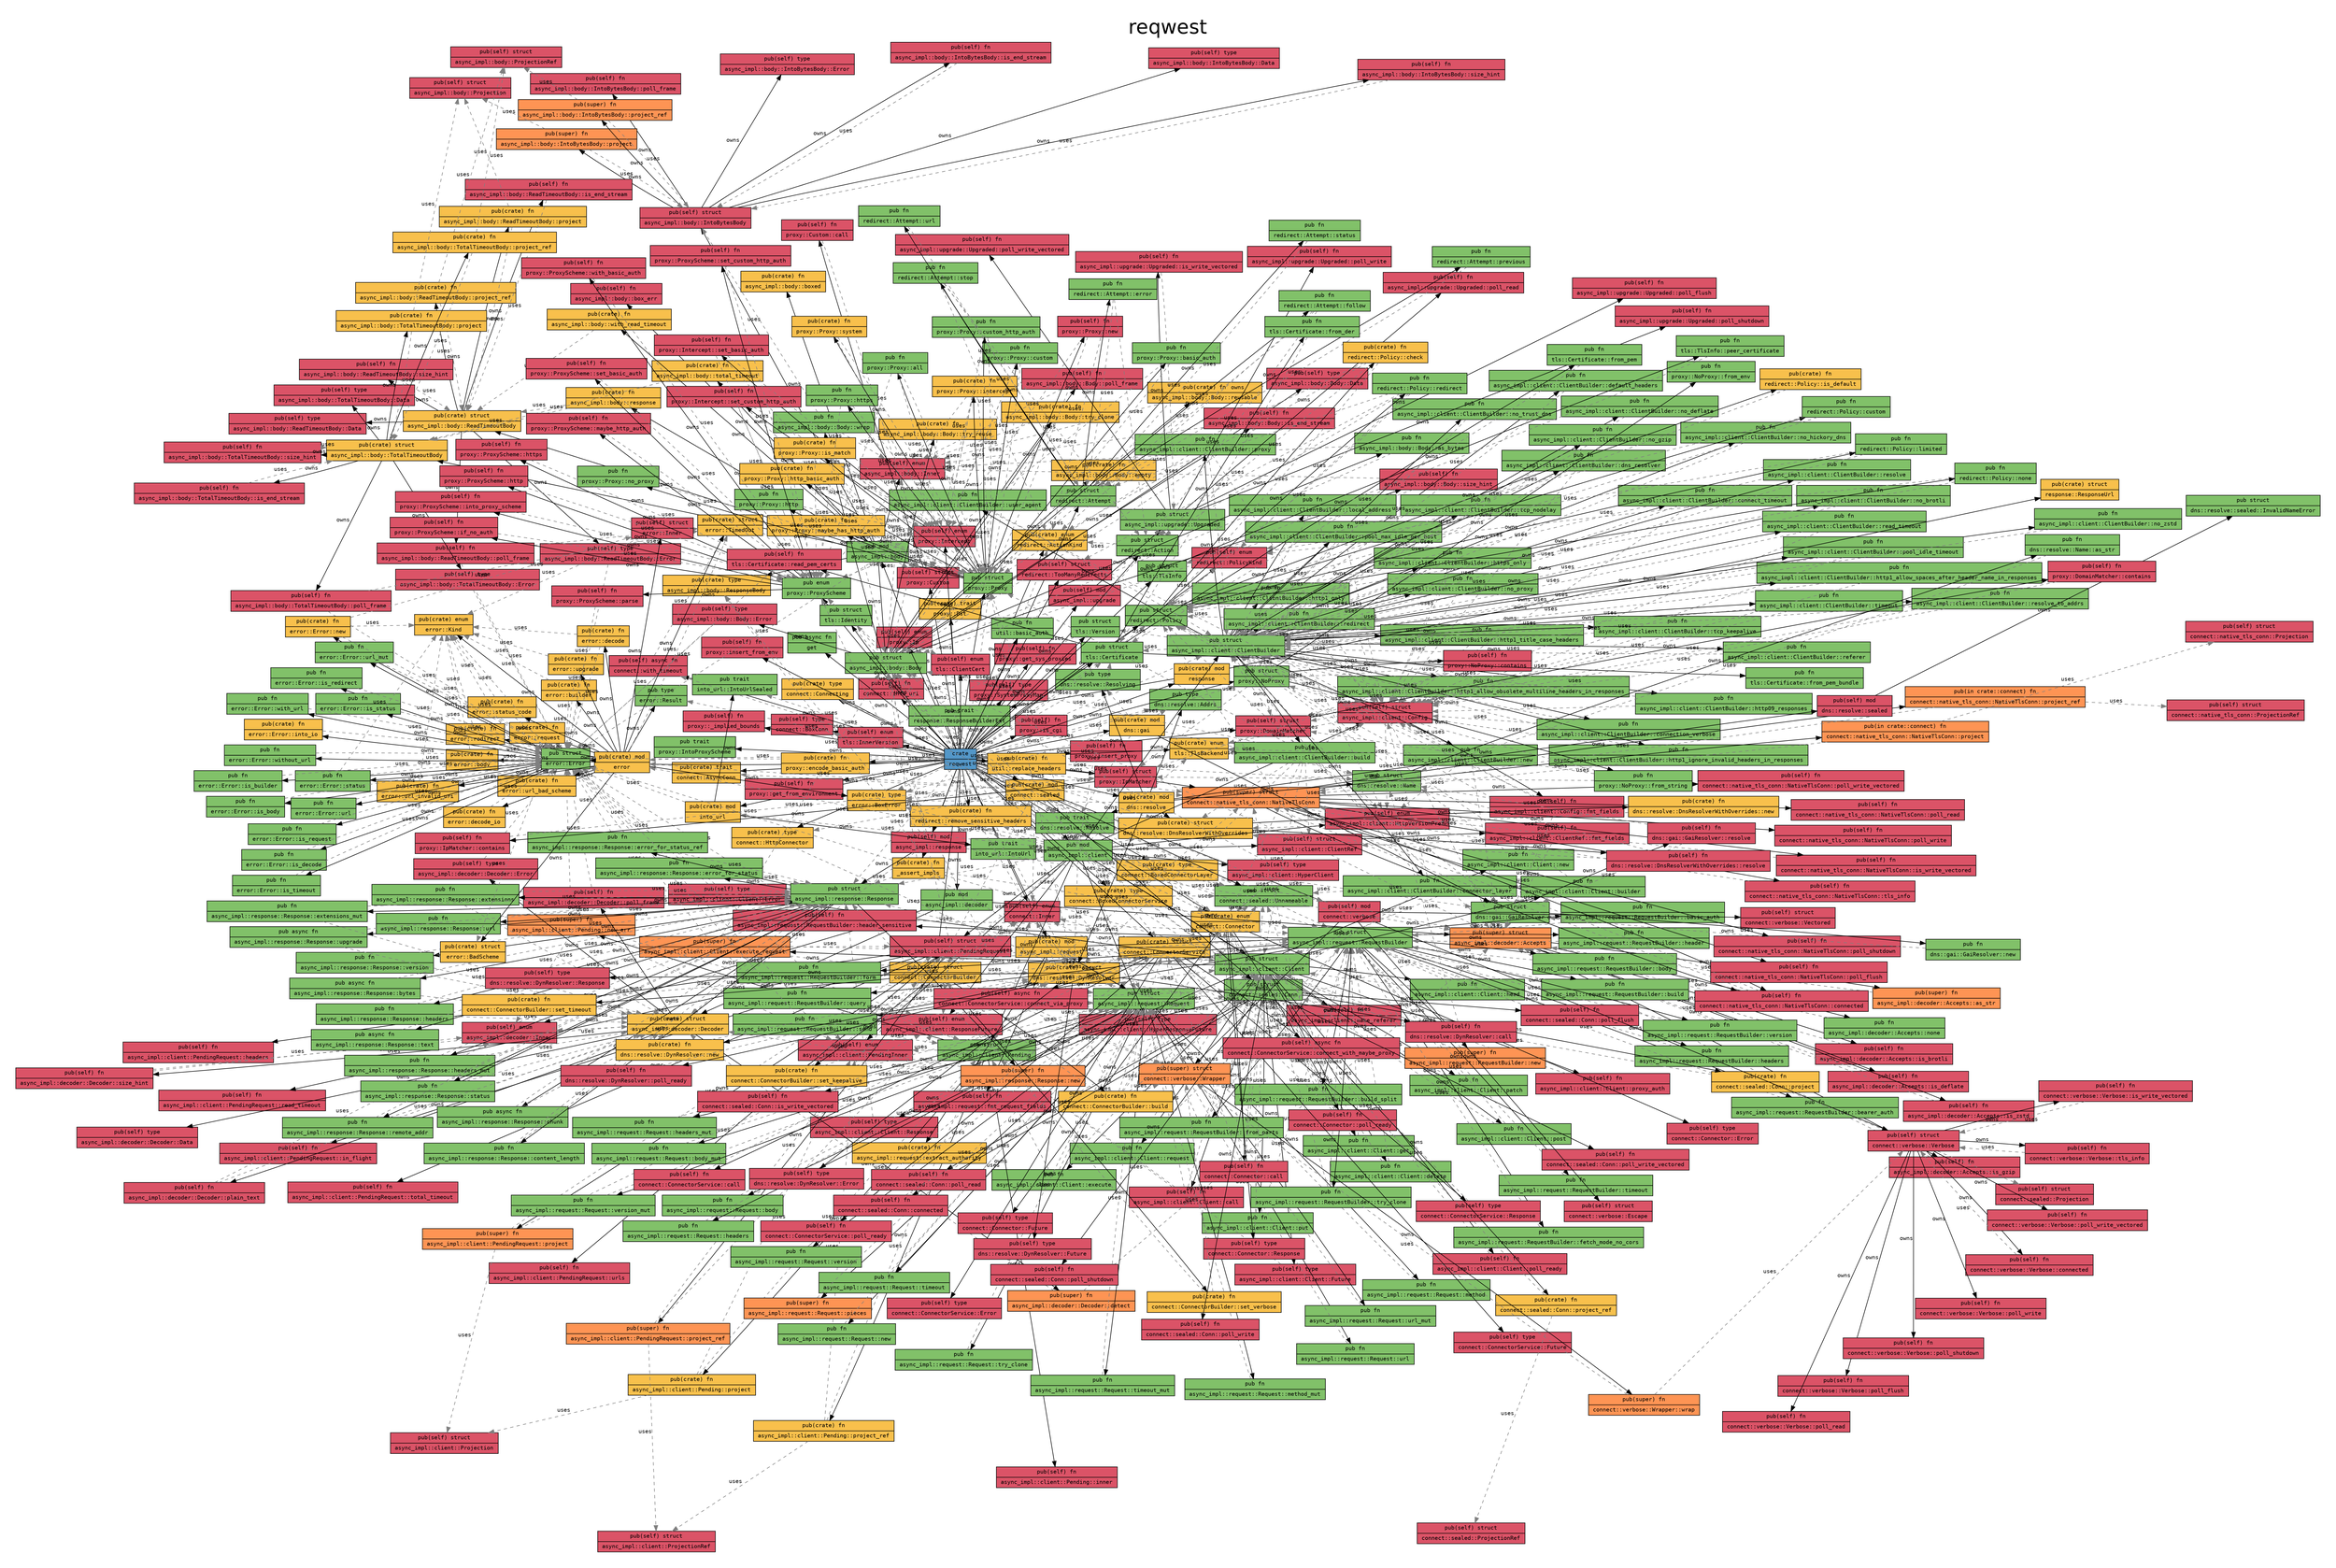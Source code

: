 digraph {

    graph [
        label="reqwest",
        labelloc=t,

        pad=0.4,

        // Consider rendering the graph using a different layout algorithm, such as:
        // [dot, neato, twopi, circo, fdp, sfdp]
        layout=neato,
        overlap=false,
        splines="line",
        rankdir=LR,

        fontname="Helvetica", 
        fontsize="36",
    ];

    node [
        fontname="monospace",
        fontsize="10",
        shape="record",
        style="filled",
    ];

    edge [
        fontname="monospace",
        fontsize="10",
    ];

    "reqwest" [label="crate|reqwest", fillcolor="#5397c8"]; // "crate" node
    "reqwest::_assert_impls" [label="pub(crate) fn|_assert_impls", fillcolor="#f8c04c"]; // "fn" node
    "reqwest::async_impl::body" [label="pub mod|async_impl::body", fillcolor="#81c169"]; // "mod" node
    "reqwest::async_impl::body::Body" [label="pub struct|async_impl::body::Body", fillcolor="#81c169"]; // "struct" node
    "reqwest::async_impl::body::Body::Data" [label="pub(self) type|async_impl::body::Body::Data", fillcolor="#db5367"]; // "type" node
    "reqwest::async_impl::body::Body::Error" [label="pub(self) type|async_impl::body::Body::Error", fillcolor="#db5367"]; // "type" node
    "reqwest::async_impl::body::Body::as_bytes" [label="pub fn|async_impl::body::Body::as_bytes", fillcolor="#81c169"]; // "fn" node
    "reqwest::async_impl::body::Body::empty" [label="pub(crate) fn|async_impl::body::Body::empty", fillcolor="#f8c04c"]; // "fn" node
    "reqwest::async_impl::body::Body::is_end_stream" [label="pub(self) fn|async_impl::body::Body::is_end_stream", fillcolor="#db5367"]; // "fn" node
    "reqwest::async_impl::body::Body::poll_frame" [label="pub(self) fn|async_impl::body::Body::poll_frame", fillcolor="#db5367"]; // "fn" node
    "reqwest::async_impl::body::Body::reusable" [label="pub(crate) fn|async_impl::body::Body::reusable", fillcolor="#f8c04c"]; // "fn" node
    "reqwest::async_impl::body::Body::size_hint" [label="pub(self) fn|async_impl::body::Body::size_hint", fillcolor="#db5367"]; // "fn" node
    "reqwest::async_impl::body::Body::try_clone" [label="pub(crate) fn|async_impl::body::Body::try_clone", fillcolor="#f8c04c"]; // "fn" node
    "reqwest::async_impl::body::Body::try_reuse" [label="pub(crate) fn|async_impl::body::Body::try_reuse", fillcolor="#f8c04c"]; // "fn" node
    "reqwest::async_impl::body::Body::wrap" [label="pub fn|async_impl::body::Body::wrap", fillcolor="#81c169"]; // "fn" node
    "reqwest::async_impl::body::Inner" [label="pub(self) enum|async_impl::body::Inner", fillcolor="#db5367"]; // "enum" node
    "reqwest::async_impl::body::IntoBytesBody" [label="pub(self) struct|async_impl::body::IntoBytesBody", fillcolor="#db5367"]; // "struct" node
    "reqwest::async_impl::body::IntoBytesBody::Data" [label="pub(self) type|async_impl::body::IntoBytesBody::Data", fillcolor="#db5367"]; // "type" node
    "reqwest::async_impl::body::IntoBytesBody::Error" [label="pub(self) type|async_impl::body::IntoBytesBody::Error", fillcolor="#db5367"]; // "type" node
    "reqwest::async_impl::body::IntoBytesBody::is_end_stream" [label="pub(self) fn|async_impl::body::IntoBytesBody::is_end_stream", fillcolor="#db5367"]; // "fn" node
    "reqwest::async_impl::body::IntoBytesBody::poll_frame" [label="pub(self) fn|async_impl::body::IntoBytesBody::poll_frame", fillcolor="#db5367"]; // "fn" node
    "reqwest::async_impl::body::IntoBytesBody::project" [label="pub(super) fn|async_impl::body::IntoBytesBody::project", fillcolor="#fe9454"]; // "fn" node
    "reqwest::async_impl::body::IntoBytesBody::project_ref" [label="pub(super) fn|async_impl::body::IntoBytesBody::project_ref", fillcolor="#fe9454"]; // "fn" node
    "reqwest::async_impl::body::IntoBytesBody::size_hint" [label="pub(self) fn|async_impl::body::IntoBytesBody::size_hint", fillcolor="#db5367"]; // "fn" node
    "reqwest::async_impl::body::Projection" [label="pub(self) struct|async_impl::body::Projection", fillcolor="#db5367"]; // "struct" node
    "reqwest::async_impl::body::Projection" [label="pub(self) struct|async_impl::body::Projection", fillcolor="#db5367"]; // "struct" node
    "reqwest::async_impl::body::Projection" [label="pub(self) struct|async_impl::body::Projection", fillcolor="#db5367"]; // "struct" node
    "reqwest::async_impl::body::ProjectionRef" [label="pub(self) struct|async_impl::body::ProjectionRef", fillcolor="#db5367"]; // "struct" node
    "reqwest::async_impl::body::ProjectionRef" [label="pub(self) struct|async_impl::body::ProjectionRef", fillcolor="#db5367"]; // "struct" node
    "reqwest::async_impl::body::ProjectionRef" [label="pub(self) struct|async_impl::body::ProjectionRef", fillcolor="#db5367"]; // "struct" node
    "reqwest::async_impl::body::ReadTimeoutBody" [label="pub(crate) struct|async_impl::body::ReadTimeoutBody", fillcolor="#f8c04c"]; // "struct" node
    "reqwest::async_impl::body::ReadTimeoutBody::Data" [label="pub(self) type|async_impl::body::ReadTimeoutBody::Data", fillcolor="#db5367"]; // "type" node
    "reqwest::async_impl::body::ReadTimeoutBody::Error" [label="pub(self) type|async_impl::body::ReadTimeoutBody::Error", fillcolor="#db5367"]; // "type" node
    "reqwest::async_impl::body::ReadTimeoutBody::is_end_stream" [label="pub(self) fn|async_impl::body::ReadTimeoutBody::is_end_stream", fillcolor="#db5367"]; // "fn" node
    "reqwest::async_impl::body::ReadTimeoutBody::poll_frame" [label="pub(self) fn|async_impl::body::ReadTimeoutBody::poll_frame", fillcolor="#db5367"]; // "fn" node
    "reqwest::async_impl::body::ReadTimeoutBody::project" [label="pub(crate) fn|async_impl::body::ReadTimeoutBody::project", fillcolor="#f8c04c"]; // "fn" node
    "reqwest::async_impl::body::ReadTimeoutBody::project_ref" [label="pub(crate) fn|async_impl::body::ReadTimeoutBody::project_ref", fillcolor="#f8c04c"]; // "fn" node
    "reqwest::async_impl::body::ReadTimeoutBody::size_hint" [label="pub(self) fn|async_impl::body::ReadTimeoutBody::size_hint", fillcolor="#db5367"]; // "fn" node
    "reqwest::async_impl::body::ResponseBody" [label="pub(crate) type|async_impl::body::ResponseBody", fillcolor="#f8c04c"]; // "type" node
    "reqwest::async_impl::body::TotalTimeoutBody" [label="pub(crate) struct|async_impl::body::TotalTimeoutBody", fillcolor="#f8c04c"]; // "struct" node
    "reqwest::async_impl::body::TotalTimeoutBody::Data" [label="pub(self) type|async_impl::body::TotalTimeoutBody::Data", fillcolor="#db5367"]; // "type" node
    "reqwest::async_impl::body::TotalTimeoutBody::Error" [label="pub(self) type|async_impl::body::TotalTimeoutBody::Error", fillcolor="#db5367"]; // "type" node
    "reqwest::async_impl::body::TotalTimeoutBody::is_end_stream" [label="pub(self) fn|async_impl::body::TotalTimeoutBody::is_end_stream", fillcolor="#db5367"]; // "fn" node
    "reqwest::async_impl::body::TotalTimeoutBody::poll_frame" [label="pub(self) fn|async_impl::body::TotalTimeoutBody::poll_frame", fillcolor="#db5367"]; // "fn" node
    "reqwest::async_impl::body::TotalTimeoutBody::project" [label="pub(crate) fn|async_impl::body::TotalTimeoutBody::project", fillcolor="#f8c04c"]; // "fn" node
    "reqwest::async_impl::body::TotalTimeoutBody::project_ref" [label="pub(crate) fn|async_impl::body::TotalTimeoutBody::project_ref", fillcolor="#f8c04c"]; // "fn" node
    "reqwest::async_impl::body::TotalTimeoutBody::size_hint" [label="pub(self) fn|async_impl::body::TotalTimeoutBody::size_hint", fillcolor="#db5367"]; // "fn" node
    "reqwest::async_impl::body::box_err" [label="pub(self) fn|async_impl::body::box_err", fillcolor="#db5367"]; // "fn" node
    "reqwest::async_impl::body::boxed" [label="pub(crate) fn|async_impl::body::boxed", fillcolor="#f8c04c"]; // "fn" node
    "reqwest::async_impl::body::response" [label="pub(crate) fn|async_impl::body::response", fillcolor="#f8c04c"]; // "fn" node
    "reqwest::async_impl::body::total_timeout" [label="pub(crate) fn|async_impl::body::total_timeout", fillcolor="#f8c04c"]; // "fn" node
    "reqwest::async_impl::body::with_read_timeout" [label="pub(crate) fn|async_impl::body::with_read_timeout", fillcolor="#f8c04c"]; // "fn" node
    "reqwest::async_impl::client" [label="pub mod|async_impl::client", fillcolor="#81c169"]; // "mod" node
    "reqwest::async_impl::client::Client" [label="pub struct|async_impl::client::Client", fillcolor="#81c169"]; // "struct" node
    "reqwest::async_impl::client::Client::Error" [label="pub(self) type|async_impl::client::Client::Error", fillcolor="#db5367"]; // "type" node
    "reqwest::async_impl::client::Client::Future" [label="pub(self) type|async_impl::client::Client::Future", fillcolor="#db5367"]; // "type" node
    "reqwest::async_impl::client::Client::Response" [label="pub(self) type|async_impl::client::Client::Response", fillcolor="#db5367"]; // "type" node
    "reqwest::async_impl::client::Client::builder" [label="pub fn|async_impl::client::Client::builder", fillcolor="#81c169"]; // "fn" node
    "reqwest::async_impl::client::Client::call" [label="pub(self) fn|async_impl::client::Client::call", fillcolor="#db5367"]; // "fn" node
    "reqwest::async_impl::client::Client::delete" [label="pub fn|async_impl::client::Client::delete", fillcolor="#81c169"]; // "fn" node
    "reqwest::async_impl::client::Client::execute" [label="pub fn|async_impl::client::Client::execute", fillcolor="#81c169"]; // "fn" node
    "reqwest::async_impl::client::Client::execute_request" [label="pub(super) fn|async_impl::client::Client::execute_request", fillcolor="#fe9454"]; // "fn" node
    "reqwest::async_impl::client::Client::get" [label="pub fn|async_impl::client::Client::get", fillcolor="#81c169"]; // "fn" node
    "reqwest::async_impl::client::Client::head" [label="pub fn|async_impl::client::Client::head", fillcolor="#81c169"]; // "fn" node
    "reqwest::async_impl::client::Client::new" [label="pub fn|async_impl::client::Client::new", fillcolor="#81c169"]; // "fn" node
    "reqwest::async_impl::client::Client::patch" [label="pub fn|async_impl::client::Client::patch", fillcolor="#81c169"]; // "fn" node
    "reqwest::async_impl::client::Client::poll_ready" [label="pub(self) fn|async_impl::client::Client::poll_ready", fillcolor="#db5367"]; // "fn" node
    "reqwest::async_impl::client::Client::post" [label="pub fn|async_impl::client::Client::post", fillcolor="#81c169"]; // "fn" node
    "reqwest::async_impl::client::Client::proxy_auth" [label="pub(self) fn|async_impl::client::Client::proxy_auth", fillcolor="#db5367"]; // "fn" node
    "reqwest::async_impl::client::Client::put" [label="pub fn|async_impl::client::Client::put", fillcolor="#81c169"]; // "fn" node
    "reqwest::async_impl::client::Client::request" [label="pub fn|async_impl::client::Client::request", fillcolor="#81c169"]; // "fn" node
    "reqwest::async_impl::client::ClientBuilder" [label="pub struct|async_impl::client::ClientBuilder", fillcolor="#81c169"]; // "struct" node
    "reqwest::async_impl::client::ClientBuilder::build" [label="pub fn|async_impl::client::ClientBuilder::build", fillcolor="#81c169"]; // "fn" node
    "reqwest::async_impl::client::ClientBuilder::connect_timeout" [label="pub fn|async_impl::client::ClientBuilder::connect_timeout", fillcolor="#81c169"]; // "fn" node
    "reqwest::async_impl::client::ClientBuilder::connection_verbose" [label="pub fn|async_impl::client::ClientBuilder::connection_verbose", fillcolor="#81c169"]; // "fn" node
    "reqwest::async_impl::client::ClientBuilder::connector_layer" [label="pub fn|async_impl::client::ClientBuilder::connector_layer", fillcolor="#81c169"]; // "fn" node
    "reqwest::async_impl::client::ClientBuilder::default_headers" [label="pub fn|async_impl::client::ClientBuilder::default_headers", fillcolor="#81c169"]; // "fn" node
    "reqwest::async_impl::client::ClientBuilder::dns_resolver" [label="pub fn|async_impl::client::ClientBuilder::dns_resolver", fillcolor="#81c169"]; // "fn" node
    "reqwest::async_impl::client::ClientBuilder::http09_responses" [label="pub fn|async_impl::client::ClientBuilder::http09_responses", fillcolor="#81c169"]; // "fn" node
    "reqwest::async_impl::client::ClientBuilder::http1_allow_obsolete_multiline_headers_in_responses" [label="pub fn|async_impl::client::ClientBuilder::http1_allow_obsolete_multiline_headers_in_responses", fillcolor="#81c169"]; // "fn" node
    "reqwest::async_impl::client::ClientBuilder::http1_allow_spaces_after_header_name_in_responses" [label="pub fn|async_impl::client::ClientBuilder::http1_allow_spaces_after_header_name_in_responses", fillcolor="#81c169"]; // "fn" node
    "reqwest::async_impl::client::ClientBuilder::http1_ignore_invalid_headers_in_responses" [label="pub fn|async_impl::client::ClientBuilder::http1_ignore_invalid_headers_in_responses", fillcolor="#81c169"]; // "fn" node
    "reqwest::async_impl::client::ClientBuilder::http1_only" [label="pub fn|async_impl::client::ClientBuilder::http1_only", fillcolor="#81c169"]; // "fn" node
    "reqwest::async_impl::client::ClientBuilder::http1_title_case_headers" [label="pub fn|async_impl::client::ClientBuilder::http1_title_case_headers", fillcolor="#81c169"]; // "fn" node
    "reqwest::async_impl::client::ClientBuilder::https_only" [label="pub fn|async_impl::client::ClientBuilder::https_only", fillcolor="#81c169"]; // "fn" node
    "reqwest::async_impl::client::ClientBuilder::local_address" [label="pub fn|async_impl::client::ClientBuilder::local_address", fillcolor="#81c169"]; // "fn" node
    "reqwest::async_impl::client::ClientBuilder::new" [label="pub fn|async_impl::client::ClientBuilder::new", fillcolor="#81c169"]; // "fn" node
    "reqwest::async_impl::client::ClientBuilder::no_brotli" [label="pub fn|async_impl::client::ClientBuilder::no_brotli", fillcolor="#81c169"]; // "fn" node
    "reqwest::async_impl::client::ClientBuilder::no_deflate" [label="pub fn|async_impl::client::ClientBuilder::no_deflate", fillcolor="#81c169"]; // "fn" node
    "reqwest::async_impl::client::ClientBuilder::no_gzip" [label="pub fn|async_impl::client::ClientBuilder::no_gzip", fillcolor="#81c169"]; // "fn" node
    "reqwest::async_impl::client::ClientBuilder::no_hickory_dns" [label="pub fn|async_impl::client::ClientBuilder::no_hickory_dns", fillcolor="#81c169"]; // "fn" node
    "reqwest::async_impl::client::ClientBuilder::no_proxy" [label="pub fn|async_impl::client::ClientBuilder::no_proxy", fillcolor="#81c169"]; // "fn" node
    "reqwest::async_impl::client::ClientBuilder::no_trust_dns" [label="pub fn|async_impl::client::ClientBuilder::no_trust_dns", fillcolor="#81c169"]; // "fn" node
    "reqwest::async_impl::client::ClientBuilder::no_zstd" [label="pub fn|async_impl::client::ClientBuilder::no_zstd", fillcolor="#81c169"]; // "fn" node
    "reqwest::async_impl::client::ClientBuilder::pool_idle_timeout" [label="pub fn|async_impl::client::ClientBuilder::pool_idle_timeout", fillcolor="#81c169"]; // "fn" node
    "reqwest::async_impl::client::ClientBuilder::pool_max_idle_per_host" [label="pub fn|async_impl::client::ClientBuilder::pool_max_idle_per_host", fillcolor="#81c169"]; // "fn" node
    "reqwest::async_impl::client::ClientBuilder::proxy" [label="pub fn|async_impl::client::ClientBuilder::proxy", fillcolor="#81c169"]; // "fn" node
    "reqwest::async_impl::client::ClientBuilder::read_timeout" [label="pub fn|async_impl::client::ClientBuilder::read_timeout", fillcolor="#81c169"]; // "fn" node
    "reqwest::async_impl::client::ClientBuilder::redirect" [label="pub fn|async_impl::client::ClientBuilder::redirect", fillcolor="#81c169"]; // "fn" node
    "reqwest::async_impl::client::ClientBuilder::referer" [label="pub fn|async_impl::client::ClientBuilder::referer", fillcolor="#81c169"]; // "fn" node
    "reqwest::async_impl::client::ClientBuilder::resolve" [label="pub fn|async_impl::client::ClientBuilder::resolve", fillcolor="#81c169"]; // "fn" node
    "reqwest::async_impl::client::ClientBuilder::resolve_to_addrs" [label="pub fn|async_impl::client::ClientBuilder::resolve_to_addrs", fillcolor="#81c169"]; // "fn" node
    "reqwest::async_impl::client::ClientBuilder::tcp_keepalive" [label="pub fn|async_impl::client::ClientBuilder::tcp_keepalive", fillcolor="#81c169"]; // "fn" node
    "reqwest::async_impl::client::ClientBuilder::tcp_nodelay" [label="pub fn|async_impl::client::ClientBuilder::tcp_nodelay", fillcolor="#81c169"]; // "fn" node
    "reqwest::async_impl::client::ClientBuilder::timeout" [label="pub fn|async_impl::client::ClientBuilder::timeout", fillcolor="#81c169"]; // "fn" node
    "reqwest::async_impl::client::ClientBuilder::user_agent" [label="pub fn|async_impl::client::ClientBuilder::user_agent", fillcolor="#81c169"]; // "fn" node
    "reqwest::async_impl::client::ClientRef" [label="pub(self) struct|async_impl::client::ClientRef", fillcolor="#db5367"]; // "struct" node
    "reqwest::async_impl::client::ClientRef::fmt_fields" [label="pub(self) fn|async_impl::client::ClientRef::fmt_fields", fillcolor="#db5367"]; // "fn" node
    "reqwest::async_impl::client::Config" [label="pub(self) struct|async_impl::client::Config", fillcolor="#db5367"]; // "struct" node
    "reqwest::async_impl::client::Config::fmt_fields" [label="pub(self) fn|async_impl::client::Config::fmt_fields", fillcolor="#db5367"]; // "fn" node
    "reqwest::async_impl::client::HttpVersionPref" [label="pub(self) enum|async_impl::client::HttpVersionPref", fillcolor="#db5367"]; // "enum" node
    "reqwest::async_impl::client::HyperClient" [label="pub(self) type|async_impl::client::HyperClient", fillcolor="#db5367"]; // "type" node
    "reqwest::async_impl::client::HyperResponseFuture" [label="pub(self) type|async_impl::client::HyperResponseFuture", fillcolor="#db5367"]; // "type" node
    "reqwest::async_impl::client::Pending" [label="pub struct|async_impl::client::Pending", fillcolor="#81c169"]; // "struct" node
    "reqwest::async_impl::client::Pending::inner" [label="pub(self) fn|async_impl::client::Pending::inner", fillcolor="#db5367"]; // "fn" node
    "reqwest::async_impl::client::Pending::new_err" [label="pub(super) fn|async_impl::client::Pending::new_err", fillcolor="#fe9454"]; // "fn" node
    "reqwest::async_impl::client::Pending::project" [label="pub(crate) fn|async_impl::client::Pending::project", fillcolor="#f8c04c"]; // "fn" node
    "reqwest::async_impl::client::Pending::project_ref" [label="pub(crate) fn|async_impl::client::Pending::project_ref", fillcolor="#f8c04c"]; // "fn" node
    "reqwest::async_impl::client::PendingInner" [label="pub(self) enum|async_impl::client::PendingInner", fillcolor="#db5367"]; // "enum" node
    "reqwest::async_impl::client::PendingRequest" [label="pub(self) struct|async_impl::client::PendingRequest", fillcolor="#db5367"]; // "struct" node
    "reqwest::async_impl::client::PendingRequest::headers" [label="pub(self) fn|async_impl::client::PendingRequest::headers", fillcolor="#db5367"]; // "fn" node
    "reqwest::async_impl::client::PendingRequest::in_flight" [label="pub(self) fn|async_impl::client::PendingRequest::in_flight", fillcolor="#db5367"]; // "fn" node
    "reqwest::async_impl::client::PendingRequest::project" [label="pub(super) fn|async_impl::client::PendingRequest::project", fillcolor="#fe9454"]; // "fn" node
    "reqwest::async_impl::client::PendingRequest::project_ref" [label="pub(super) fn|async_impl::client::PendingRequest::project_ref", fillcolor="#fe9454"]; // "fn" node
    "reqwest::async_impl::client::PendingRequest::read_timeout" [label="pub(self) fn|async_impl::client::PendingRequest::read_timeout", fillcolor="#db5367"]; // "fn" node
    "reqwest::async_impl::client::PendingRequest::total_timeout" [label="pub(self) fn|async_impl::client::PendingRequest::total_timeout", fillcolor="#db5367"]; // "fn" node
    "reqwest::async_impl::client::PendingRequest::urls" [label="pub(self) fn|async_impl::client::PendingRequest::urls", fillcolor="#db5367"]; // "fn" node
    "reqwest::async_impl::client::Projection" [label="pub(self) struct|async_impl::client::Projection", fillcolor="#db5367"]; // "struct" node
    "reqwest::async_impl::client::Projection" [label="pub(self) struct|async_impl::client::Projection", fillcolor="#db5367"]; // "struct" node
    "reqwest::async_impl::client::ProjectionRef" [label="pub(self) struct|async_impl::client::ProjectionRef", fillcolor="#db5367"]; // "struct" node
    "reqwest::async_impl::client::ProjectionRef" [label="pub(self) struct|async_impl::client::ProjectionRef", fillcolor="#db5367"]; // "struct" node
    "reqwest::async_impl::client::ResponseFuture" [label="pub(self) enum|async_impl::client::ResponseFuture", fillcolor="#db5367"]; // "enum" node
    "reqwest::async_impl::client::make_referer" [label="pub(self) fn|async_impl::client::make_referer", fillcolor="#db5367"]; // "fn" node
    "reqwest::async_impl::decoder" [label="pub mod|async_impl::decoder", fillcolor="#81c169"]; // "mod" node
    "reqwest::async_impl::decoder::Accepts" [label="pub(super) struct|async_impl::decoder::Accepts", fillcolor="#fe9454"]; // "struct" node
    "reqwest::async_impl::decoder::Accepts::as_str" [label="pub(super) fn|async_impl::decoder::Accepts::as_str", fillcolor="#fe9454"]; // "fn" node
    "reqwest::async_impl::decoder::Accepts::is_brotli" [label="pub(self) fn|async_impl::decoder::Accepts::is_brotli", fillcolor="#db5367"]; // "fn" node
    "reqwest::async_impl::decoder::Accepts::is_deflate" [label="pub(self) fn|async_impl::decoder::Accepts::is_deflate", fillcolor="#db5367"]; // "fn" node
    "reqwest::async_impl::decoder::Accepts::is_gzip" [label="pub(self) fn|async_impl::decoder::Accepts::is_gzip", fillcolor="#db5367"]; // "fn" node
    "reqwest::async_impl::decoder::Accepts::is_zstd" [label="pub(self) fn|async_impl::decoder::Accepts::is_zstd", fillcolor="#db5367"]; // "fn" node
    "reqwest::async_impl::decoder::Accepts::none" [label="pub fn|async_impl::decoder::Accepts::none", fillcolor="#81c169"]; // "fn" node
    "reqwest::async_impl::decoder::Decoder" [label="pub(crate) struct|async_impl::decoder::Decoder", fillcolor="#f8c04c"]; // "struct" node
    "reqwest::async_impl::decoder::Decoder::Data" [label="pub(self) type|async_impl::decoder::Decoder::Data", fillcolor="#db5367"]; // "type" node
    "reqwest::async_impl::decoder::Decoder::Error" [label="pub(self) type|async_impl::decoder::Decoder::Error", fillcolor="#db5367"]; // "type" node
    "reqwest::async_impl::decoder::Decoder::detect" [label="pub(super) fn|async_impl::decoder::Decoder::detect", fillcolor="#fe9454"]; // "fn" node
    "reqwest::async_impl::decoder::Decoder::plain_text" [label="pub(self) fn|async_impl::decoder::Decoder::plain_text", fillcolor="#db5367"]; // "fn" node
    "reqwest::async_impl::decoder::Decoder::poll_frame" [label="pub(self) fn|async_impl::decoder::Decoder::poll_frame", fillcolor="#db5367"]; // "fn" node
    "reqwest::async_impl::decoder::Decoder::size_hint" [label="pub(self) fn|async_impl::decoder::Decoder::size_hint", fillcolor="#db5367"]; // "fn" node
    "reqwest::async_impl::decoder::Inner" [label="pub(self) enum|async_impl::decoder::Inner", fillcolor="#db5367"]; // "enum" node
    "reqwest::async_impl::request" [label="pub(crate) mod|async_impl::request", fillcolor="#f8c04c"]; // "mod" node
    "reqwest::async_impl::request::Request" [label="pub struct|async_impl::request::Request", fillcolor="#81c169"]; // "struct" node
    "reqwest::async_impl::request::Request::body" [label="pub fn|async_impl::request::Request::body", fillcolor="#81c169"]; // "fn" node
    "reqwest::async_impl::request::Request::body_mut" [label="pub fn|async_impl::request::Request::body_mut", fillcolor="#81c169"]; // "fn" node
    "reqwest::async_impl::request::Request::headers" [label="pub fn|async_impl::request::Request::headers", fillcolor="#81c169"]; // "fn" node
    "reqwest::async_impl::request::Request::headers_mut" [label="pub fn|async_impl::request::Request::headers_mut", fillcolor="#81c169"]; // "fn" node
    "reqwest::async_impl::request::Request::method" [label="pub fn|async_impl::request::Request::method", fillcolor="#81c169"]; // "fn" node
    "reqwest::async_impl::request::Request::method_mut" [label="pub fn|async_impl::request::Request::method_mut", fillcolor="#81c169"]; // "fn" node
    "reqwest::async_impl::request::Request::new" [label="pub fn|async_impl::request::Request::new", fillcolor="#81c169"]; // "fn" node
    "reqwest::async_impl::request::Request::pieces" [label="pub(super) fn|async_impl::request::Request::pieces", fillcolor="#fe9454"]; // "fn" node
    "reqwest::async_impl::request::Request::timeout" [label="pub fn|async_impl::request::Request::timeout", fillcolor="#81c169"]; // "fn" node
    "reqwest::async_impl::request::Request::timeout_mut" [label="pub fn|async_impl::request::Request::timeout_mut", fillcolor="#81c169"]; // "fn" node
    "reqwest::async_impl::request::Request::try_clone" [label="pub fn|async_impl::request::Request::try_clone", fillcolor="#81c169"]; // "fn" node
    "reqwest::async_impl::request::Request::url" [label="pub fn|async_impl::request::Request::url", fillcolor="#81c169"]; // "fn" node
    "reqwest::async_impl::request::Request::url_mut" [label="pub fn|async_impl::request::Request::url_mut", fillcolor="#81c169"]; // "fn" node
    "reqwest::async_impl::request::Request::version" [label="pub fn|async_impl::request::Request::version", fillcolor="#81c169"]; // "fn" node
    "reqwest::async_impl::request::Request::version_mut" [label="pub fn|async_impl::request::Request::version_mut", fillcolor="#81c169"]; // "fn" node
    "reqwest::async_impl::request::RequestBuilder" [label="pub struct|async_impl::request::RequestBuilder", fillcolor="#81c169"]; // "struct" node
    "reqwest::async_impl::request::RequestBuilder::basic_auth" [label="pub fn|async_impl::request::RequestBuilder::basic_auth", fillcolor="#81c169"]; // "fn" node
    "reqwest::async_impl::request::RequestBuilder::bearer_auth" [label="pub fn|async_impl::request::RequestBuilder::bearer_auth", fillcolor="#81c169"]; // "fn" node
    "reqwest::async_impl::request::RequestBuilder::body" [label="pub fn|async_impl::request::RequestBuilder::body", fillcolor="#81c169"]; // "fn" node
    "reqwest::async_impl::request::RequestBuilder::build" [label="pub fn|async_impl::request::RequestBuilder::build", fillcolor="#81c169"]; // "fn" node
    "reqwest::async_impl::request::RequestBuilder::build_split" [label="pub fn|async_impl::request::RequestBuilder::build_split", fillcolor="#81c169"]; // "fn" node
    "reqwest::async_impl::request::RequestBuilder::fetch_mode_no_cors" [label="pub fn|async_impl::request::RequestBuilder::fetch_mode_no_cors", fillcolor="#81c169"]; // "fn" node
    "reqwest::async_impl::request::RequestBuilder::form" [label="pub fn|async_impl::request::RequestBuilder::form", fillcolor="#81c169"]; // "fn" node
    "reqwest::async_impl::request::RequestBuilder::from_parts" [label="pub fn|async_impl::request::RequestBuilder::from_parts", fillcolor="#81c169"]; // "fn" node
    "reqwest::async_impl::request::RequestBuilder::header" [label="pub fn|async_impl::request::RequestBuilder::header", fillcolor="#81c169"]; // "fn" node
    "reqwest::async_impl::request::RequestBuilder::header_sensitive" [label="pub(self) fn|async_impl::request::RequestBuilder::header_sensitive", fillcolor="#db5367"]; // "fn" node
    "reqwest::async_impl::request::RequestBuilder::headers" [label="pub fn|async_impl::request::RequestBuilder::headers", fillcolor="#81c169"]; // "fn" node
    "reqwest::async_impl::request::RequestBuilder::new" [label="pub(super) fn|async_impl::request::RequestBuilder::new", fillcolor="#fe9454"]; // "fn" node
    "reqwest::async_impl::request::RequestBuilder::query" [label="pub fn|async_impl::request::RequestBuilder::query", fillcolor="#81c169"]; // "fn" node
    "reqwest::async_impl::request::RequestBuilder::send" [label="pub fn|async_impl::request::RequestBuilder::send", fillcolor="#81c169"]; // "fn" node
    "reqwest::async_impl::request::RequestBuilder::timeout" [label="pub fn|async_impl::request::RequestBuilder::timeout", fillcolor="#81c169"]; // "fn" node
    "reqwest::async_impl::request::RequestBuilder::try_clone" [label="pub fn|async_impl::request::RequestBuilder::try_clone", fillcolor="#81c169"]; // "fn" node
    "reqwest::async_impl::request::RequestBuilder::version" [label="pub fn|async_impl::request::RequestBuilder::version", fillcolor="#81c169"]; // "fn" node
    "reqwest::async_impl::request::extract_authority" [label="pub(crate) fn|async_impl::request::extract_authority", fillcolor="#f8c04c"]; // "fn" node
    "reqwest::async_impl::request::fmt_request_fields" [label="pub(self) fn|async_impl::request::fmt_request_fields", fillcolor="#db5367"]; // "fn" node
    "reqwest::async_impl::response" [label="pub(self) mod|async_impl::response", fillcolor="#db5367"]; // "mod" node
    "reqwest::async_impl::response::Response" [label="pub struct|async_impl::response::Response", fillcolor="#81c169"]; // "struct" node
    "reqwest::async_impl::response::Response::bytes" [label="pub async fn|async_impl::response::Response::bytes", fillcolor="#81c169"]; // "async fn" node
    "reqwest::async_impl::response::Response::chunk" [label="pub async fn|async_impl::response::Response::chunk", fillcolor="#81c169"]; // "async fn" node
    "reqwest::async_impl::response::Response::content_length" [label="pub fn|async_impl::response::Response::content_length", fillcolor="#81c169"]; // "fn" node
    "reqwest::async_impl::response::Response::error_for_status" [label="pub fn|async_impl::response::Response::error_for_status", fillcolor="#81c169"]; // "fn" node
    "reqwest::async_impl::response::Response::error_for_status_ref" [label="pub fn|async_impl::response::Response::error_for_status_ref", fillcolor="#81c169"]; // "fn" node
    "reqwest::async_impl::response::Response::extensions" [label="pub fn|async_impl::response::Response::extensions", fillcolor="#81c169"]; // "fn" node
    "reqwest::async_impl::response::Response::extensions_mut" [label="pub fn|async_impl::response::Response::extensions_mut", fillcolor="#81c169"]; // "fn" node
    "reqwest::async_impl::response::Response::headers" [label="pub fn|async_impl::response::Response::headers", fillcolor="#81c169"]; // "fn" node
    "reqwest::async_impl::response::Response::headers_mut" [label="pub fn|async_impl::response::Response::headers_mut", fillcolor="#81c169"]; // "fn" node
    "reqwest::async_impl::response::Response::new" [label="pub(super) fn|async_impl::response::Response::new", fillcolor="#fe9454"]; // "fn" node
    "reqwest::async_impl::response::Response::remote_addr" [label="pub fn|async_impl::response::Response::remote_addr", fillcolor="#81c169"]; // "fn" node
    "reqwest::async_impl::response::Response::status" [label="pub fn|async_impl::response::Response::status", fillcolor="#81c169"]; // "fn" node
    "reqwest::async_impl::response::Response::text" [label="pub async fn|async_impl::response::Response::text", fillcolor="#81c169"]; // "async fn" node
    "reqwest::async_impl::response::Response::upgrade" [label="pub async fn|async_impl::response::Response::upgrade", fillcolor="#81c169"]; // "async fn" node
    "reqwest::async_impl::response::Response::url" [label="pub fn|async_impl::response::Response::url", fillcolor="#81c169"]; // "fn" node
    "reqwest::async_impl::response::Response::version" [label="pub fn|async_impl::response::Response::version", fillcolor="#81c169"]; // "fn" node
    "reqwest::async_impl::upgrade" [label="pub(self) mod|async_impl::upgrade", fillcolor="#db5367"]; // "mod" node
    "reqwest::async_impl::upgrade::Upgraded" [label="pub struct|async_impl::upgrade::Upgraded", fillcolor="#81c169"]; // "struct" node
    "reqwest::async_impl::upgrade::Upgraded::is_write_vectored" [label="pub(self) fn|async_impl::upgrade::Upgraded::is_write_vectored", fillcolor="#db5367"]; // "fn" node
    "reqwest::async_impl::upgrade::Upgraded::poll_flush" [label="pub(self) fn|async_impl::upgrade::Upgraded::poll_flush", fillcolor="#db5367"]; // "fn" node
    "reqwest::async_impl::upgrade::Upgraded::poll_read" [label="pub(self) fn|async_impl::upgrade::Upgraded::poll_read", fillcolor="#db5367"]; // "fn" node
    "reqwest::async_impl::upgrade::Upgraded::poll_shutdown" [label="pub(self) fn|async_impl::upgrade::Upgraded::poll_shutdown", fillcolor="#db5367"]; // "fn" node
    "reqwest::async_impl::upgrade::Upgraded::poll_write" [label="pub(self) fn|async_impl::upgrade::Upgraded::poll_write", fillcolor="#db5367"]; // "fn" node
    "reqwest::async_impl::upgrade::Upgraded::poll_write_vectored" [label="pub(self) fn|async_impl::upgrade::Upgraded::poll_write_vectored", fillcolor="#db5367"]; // "fn" node
    "reqwest::connect::AsyncConn" [label="pub(crate) trait|connect::AsyncConn", fillcolor="#f8c04c"]; // "trait" node
    "reqwest::connect::BoxConn" [label="pub(self) type|connect::BoxConn", fillcolor="#db5367"]; // "type" node
    "reqwest::connect::BoxedConnectorLayer" [label="pub(crate) type|connect::BoxedConnectorLayer", fillcolor="#f8c04c"]; // "type" node
    "reqwest::connect::BoxedConnectorService" [label="pub(crate) type|connect::BoxedConnectorService", fillcolor="#f8c04c"]; // "type" node
    "reqwest::connect::Connecting" [label="pub(crate) type|connect::Connecting", fillcolor="#f8c04c"]; // "type" node
    "reqwest::connect::Connector" [label="pub(crate) enum|connect::Connector", fillcolor="#f8c04c"]; // "enum" node
    "reqwest::connect::Connector::Error" [label="pub(self) type|connect::Connector::Error", fillcolor="#db5367"]; // "type" node
    "reqwest::connect::Connector::Future" [label="pub(self) type|connect::Connector::Future", fillcolor="#db5367"]; // "type" node
    "reqwest::connect::Connector::Response" [label="pub(self) type|connect::Connector::Response", fillcolor="#db5367"]; // "type" node
    "reqwest::connect::Connector::call" [label="pub(self) fn|connect::Connector::call", fillcolor="#db5367"]; // "fn" node
    "reqwest::connect::Connector::poll_ready" [label="pub(self) fn|connect::Connector::poll_ready", fillcolor="#db5367"]; // "fn" node
    "reqwest::connect::ConnectorBuilder" [label="pub(crate) struct|connect::ConnectorBuilder", fillcolor="#f8c04c"]; // "struct" node
    "reqwest::connect::ConnectorBuilder::build" [label="pub(crate) fn|connect::ConnectorBuilder::build", fillcolor="#f8c04c"]; // "fn" node
    "reqwest::connect::ConnectorBuilder::set_keepalive" [label="pub(crate) fn|connect::ConnectorBuilder::set_keepalive", fillcolor="#f8c04c"]; // "fn" node
    "reqwest::connect::ConnectorBuilder::set_timeout" [label="pub(crate) fn|connect::ConnectorBuilder::set_timeout", fillcolor="#f8c04c"]; // "fn" node
    "reqwest::connect::ConnectorBuilder::set_verbose" [label="pub(crate) fn|connect::ConnectorBuilder::set_verbose", fillcolor="#f8c04c"]; // "fn" node
    "reqwest::connect::ConnectorService" [label="pub(crate) struct|connect::ConnectorService", fillcolor="#f8c04c"]; // "struct" node
    "reqwest::connect::ConnectorService::Error" [label="pub(self) type|connect::ConnectorService::Error", fillcolor="#db5367"]; // "type" node
    "reqwest::connect::ConnectorService::Future" [label="pub(self) type|connect::ConnectorService::Future", fillcolor="#db5367"]; // "type" node
    "reqwest::connect::ConnectorService::Response" [label="pub(self) type|connect::ConnectorService::Response", fillcolor="#db5367"]; // "type" node
    "reqwest::connect::ConnectorService::call" [label="pub(self) fn|connect::ConnectorService::call", fillcolor="#db5367"]; // "fn" node
    "reqwest::connect::ConnectorService::connect_via_proxy" [label="pub(self) async fn|connect::ConnectorService::connect_via_proxy", fillcolor="#db5367"]; // "async fn" node
    "reqwest::connect::ConnectorService::connect_with_maybe_proxy" [label="pub(self) async fn|connect::ConnectorService::connect_with_maybe_proxy", fillcolor="#db5367"]; // "async fn" node
    "reqwest::connect::ConnectorService::poll_ready" [label="pub(self) fn|connect::ConnectorService::poll_ready", fillcolor="#db5367"]; // "fn" node
    "reqwest::connect::HttpConnector" [label="pub(crate) type|connect::HttpConnector", fillcolor="#f8c04c"]; // "type" node
    "reqwest::connect::Inner" [label="pub(self) enum|connect::Inner", fillcolor="#db5367"]; // "enum" node
    "reqwest::connect::into_uri" [label="pub(self) fn|connect::into_uri", fillcolor="#db5367"]; // "fn" node
    "reqwest::connect::native_tls_conn::NativeTlsConn" [label="pub(super) struct|connect::native_tls_conn::NativeTlsConn", fillcolor="#fe9454"]; // "struct" node
    "reqwest::connect::native_tls_conn::NativeTlsConn::connected" [label="pub(self) fn|connect::native_tls_conn::NativeTlsConn::connected", fillcolor="#db5367"]; // "fn" node
    "reqwest::connect::native_tls_conn::NativeTlsConn::connected" [label="pub(self) fn|connect::native_tls_conn::NativeTlsConn::connected", fillcolor="#db5367"]; // "fn" node
    "reqwest::connect::native_tls_conn::NativeTlsConn::is_write_vectored" [label="pub(self) fn|connect::native_tls_conn::NativeTlsConn::is_write_vectored", fillcolor="#db5367"]; // "fn" node
    "reqwest::connect::native_tls_conn::NativeTlsConn::poll_flush" [label="pub(self) fn|connect::native_tls_conn::NativeTlsConn::poll_flush", fillcolor="#db5367"]; // "fn" node
    "reqwest::connect::native_tls_conn::NativeTlsConn::poll_read" [label="pub(self) fn|connect::native_tls_conn::NativeTlsConn::poll_read", fillcolor="#db5367"]; // "fn" node
    "reqwest::connect::native_tls_conn::NativeTlsConn::poll_shutdown" [label="pub(self) fn|connect::native_tls_conn::NativeTlsConn::poll_shutdown", fillcolor="#db5367"]; // "fn" node
    "reqwest::connect::native_tls_conn::NativeTlsConn::poll_write" [label="pub(self) fn|connect::native_tls_conn::NativeTlsConn::poll_write", fillcolor="#db5367"]; // "fn" node
    "reqwest::connect::native_tls_conn::NativeTlsConn::poll_write_vectored" [label="pub(self) fn|connect::native_tls_conn::NativeTlsConn::poll_write_vectored", fillcolor="#db5367"]; // "fn" node
    "reqwest::connect::native_tls_conn::NativeTlsConn::project" [label="pub(in crate::connect) fn|connect::native_tls_conn::NativeTlsConn::project", fillcolor="#fe9454"]; // "fn" node
    "reqwest::connect::native_tls_conn::NativeTlsConn::project_ref" [label="pub(in crate::connect) fn|connect::native_tls_conn::NativeTlsConn::project_ref", fillcolor="#fe9454"]; // "fn" node
    "reqwest::connect::native_tls_conn::NativeTlsConn::tls_info" [label="pub(self) fn|connect::native_tls_conn::NativeTlsConn::tls_info", fillcolor="#db5367"]; // "fn" node
    "reqwest::connect::native_tls_conn::Projection" [label="pub(self) struct|connect::native_tls_conn::Projection", fillcolor="#db5367"]; // "struct" node
    "reqwest::connect::native_tls_conn::ProjectionRef" [label="pub(self) struct|connect::native_tls_conn::ProjectionRef", fillcolor="#db5367"]; // "struct" node
    "reqwest::connect::sealed" [label="pub(crate) mod|connect::sealed", fillcolor="#f8c04c"]; // "mod" node
    "reqwest::connect::sealed::Conn" [label="pub struct|connect::sealed::Conn", fillcolor="#81c169"]; // "struct" node
    "reqwest::connect::sealed::Conn::connected" [label="pub(self) fn|connect::sealed::Conn::connected", fillcolor="#db5367"]; // "fn" node
    "reqwest::connect::sealed::Conn::is_write_vectored" [label="pub(self) fn|connect::sealed::Conn::is_write_vectored", fillcolor="#db5367"]; // "fn" node
    "reqwest::connect::sealed::Conn::poll_flush" [label="pub(self) fn|connect::sealed::Conn::poll_flush", fillcolor="#db5367"]; // "fn" node
    "reqwest::connect::sealed::Conn::poll_read" [label="pub(self) fn|connect::sealed::Conn::poll_read", fillcolor="#db5367"]; // "fn" node
    "reqwest::connect::sealed::Conn::poll_shutdown" [label="pub(self) fn|connect::sealed::Conn::poll_shutdown", fillcolor="#db5367"]; // "fn" node
    "reqwest::connect::sealed::Conn::poll_write" [label="pub(self) fn|connect::sealed::Conn::poll_write", fillcolor="#db5367"]; // "fn" node
    "reqwest::connect::sealed::Conn::poll_write_vectored" [label="pub(self) fn|connect::sealed::Conn::poll_write_vectored", fillcolor="#db5367"]; // "fn" node
    "reqwest::connect::sealed::Conn::project" [label="pub(crate) fn|connect::sealed::Conn::project", fillcolor="#f8c04c"]; // "fn" node
    "reqwest::connect::sealed::Conn::project_ref" [label="pub(crate) fn|connect::sealed::Conn::project_ref", fillcolor="#f8c04c"]; // "fn" node
    "reqwest::connect::sealed::Projection" [label="pub(self) struct|connect::sealed::Projection", fillcolor="#db5367"]; // "struct" node
    "reqwest::connect::sealed::ProjectionRef" [label="pub(self) struct|connect::sealed::ProjectionRef", fillcolor="#db5367"]; // "struct" node
    "reqwest::connect::sealed::Unnameable" [label="pub struct|connect::sealed::Unnameable", fillcolor="#81c169"]; // "struct" node
    "reqwest::connect::verbose" [label="pub(self) mod|connect::verbose", fillcolor="#db5367"]; // "mod" node
    "reqwest::connect::verbose::Escape" [label="pub(self) struct|connect::verbose::Escape", fillcolor="#db5367"]; // "struct" node
    "reqwest::connect::verbose::Vectored" [label="pub(self) struct|connect::verbose::Vectored", fillcolor="#db5367"]; // "struct" node
    "reqwest::connect::verbose::Verbose" [label="pub(self) struct|connect::verbose::Verbose", fillcolor="#db5367"]; // "struct" node
    "reqwest::connect::verbose::Verbose::connected" [label="pub(self) fn|connect::verbose::Verbose::connected", fillcolor="#db5367"]; // "fn" node
    "reqwest::connect::verbose::Verbose::is_write_vectored" [label="pub(self) fn|connect::verbose::Verbose::is_write_vectored", fillcolor="#db5367"]; // "fn" node
    "reqwest::connect::verbose::Verbose::poll_flush" [label="pub(self) fn|connect::verbose::Verbose::poll_flush", fillcolor="#db5367"]; // "fn" node
    "reqwest::connect::verbose::Verbose::poll_read" [label="pub(self) fn|connect::verbose::Verbose::poll_read", fillcolor="#db5367"]; // "fn" node
    "reqwest::connect::verbose::Verbose::poll_shutdown" [label="pub(self) fn|connect::verbose::Verbose::poll_shutdown", fillcolor="#db5367"]; // "fn" node
    "reqwest::connect::verbose::Verbose::poll_write" [label="pub(self) fn|connect::verbose::Verbose::poll_write", fillcolor="#db5367"]; // "fn" node
    "reqwest::connect::verbose::Verbose::poll_write_vectored" [label="pub(self) fn|connect::verbose::Verbose::poll_write_vectored", fillcolor="#db5367"]; // "fn" node
    "reqwest::connect::verbose::Verbose::tls_info" [label="pub(self) fn|connect::verbose::Verbose::tls_info", fillcolor="#db5367"]; // "fn" node
    "reqwest::connect::verbose::Wrapper" [label="pub(super) struct|connect::verbose::Wrapper", fillcolor="#fe9454"]; // "struct" node
    "reqwest::connect::verbose::Wrapper::wrap" [label="pub(super) fn|connect::verbose::Wrapper::wrap", fillcolor="#fe9454"]; // "fn" node
    "reqwest::connect::with_timeout" [label="pub(self) async fn|connect::with_timeout", fillcolor="#db5367"]; // "async fn" node
    "reqwest::dns::gai" [label="pub(crate) mod|dns::gai", fillcolor="#f8c04c"]; // "mod" node
    "reqwest::dns::gai::GaiResolver" [label="pub struct|dns::gai::GaiResolver", fillcolor="#81c169"]; // "struct" node
    "reqwest::dns::gai::GaiResolver::new" [label="pub fn|dns::gai::GaiResolver::new", fillcolor="#81c169"]; // "fn" node
    "reqwest::dns::gai::GaiResolver::resolve" [label="pub(self) fn|dns::gai::GaiResolver::resolve", fillcolor="#db5367"]; // "fn" node
    "reqwest::dns::resolve" [label="pub(crate) mod|dns::resolve", fillcolor="#f8c04c"]; // "mod" node
    "reqwest::dns::resolve::Addrs" [label="pub type|dns::resolve::Addrs", fillcolor="#81c169"]; // "type" node
    "reqwest::dns::resolve::DnsResolverWithOverrides" [label="pub(crate) struct|dns::resolve::DnsResolverWithOverrides", fillcolor="#f8c04c"]; // "struct" node
    "reqwest::dns::resolve::DnsResolverWithOverrides::new" [label="pub(crate) fn|dns::resolve::DnsResolverWithOverrides::new", fillcolor="#f8c04c"]; // "fn" node
    "reqwest::dns::resolve::DnsResolverWithOverrides::resolve" [label="pub(self) fn|dns::resolve::DnsResolverWithOverrides::resolve", fillcolor="#db5367"]; // "fn" node
    "reqwest::dns::resolve::DynResolver" [label="pub(crate) struct|dns::resolve::DynResolver", fillcolor="#f8c04c"]; // "struct" node
    "reqwest::dns::resolve::DynResolver::Error" [label="pub(self) type|dns::resolve::DynResolver::Error", fillcolor="#db5367"]; // "type" node
    "reqwest::dns::resolve::DynResolver::Future" [label="pub(self) type|dns::resolve::DynResolver::Future", fillcolor="#db5367"]; // "type" node
    "reqwest::dns::resolve::DynResolver::Response" [label="pub(self) type|dns::resolve::DynResolver::Response", fillcolor="#db5367"]; // "type" node
    "reqwest::dns::resolve::DynResolver::call" [label="pub(self) fn|dns::resolve::DynResolver::call", fillcolor="#db5367"]; // "fn" node
    "reqwest::dns::resolve::DynResolver::new" [label="pub(crate) fn|dns::resolve::DynResolver::new", fillcolor="#f8c04c"]; // "fn" node
    "reqwest::dns::resolve::DynResolver::poll_ready" [label="pub(self) fn|dns::resolve::DynResolver::poll_ready", fillcolor="#db5367"]; // "fn" node
    "reqwest::dns::resolve::Name" [label="pub struct|dns::resolve::Name", fillcolor="#81c169"]; // "struct" node
    "reqwest::dns::resolve::Name::as_str" [label="pub fn|dns::resolve::Name::as_str", fillcolor="#81c169"]; // "fn" node
    "reqwest::dns::resolve::Resolve" [label="pub trait|dns::resolve::Resolve", fillcolor="#81c169"]; // "trait" node
    "reqwest::dns::resolve::Resolving" [label="pub type|dns::resolve::Resolving", fillcolor="#81c169"]; // "type" node
    "reqwest::dns::resolve::sealed" [label="pub(self) mod|dns::resolve::sealed", fillcolor="#db5367"]; // "mod" node
    "reqwest::dns::resolve::sealed::InvalidNameError" [label="pub struct|dns::resolve::sealed::InvalidNameError", fillcolor="#81c169"]; // "struct" node
    "reqwest::error" [label="pub(crate) mod|error", fillcolor="#f8c04c"]; // "mod" node
    "reqwest::error::BadScheme" [label="pub(crate) struct|error::BadScheme", fillcolor="#f8c04c"]; // "struct" node
    "reqwest::error::BoxError" [label="pub(crate) type|error::BoxError", fillcolor="#f8c04c"]; // "type" node
    "reqwest::error::Error" [label="pub struct|error::Error", fillcolor="#81c169"]; // "struct" node
    "reqwest::error::Error::into_io" [label="pub(crate) fn|error::Error::into_io", fillcolor="#f8c04c"]; // "fn" node
    "reqwest::error::Error::is_body" [label="pub fn|error::Error::is_body", fillcolor="#81c169"]; // "fn" node
    "reqwest::error::Error::is_builder" [label="pub fn|error::Error::is_builder", fillcolor="#81c169"]; // "fn" node
    "reqwest::error::Error::is_decode" [label="pub fn|error::Error::is_decode", fillcolor="#81c169"]; // "fn" node
    "reqwest::error::Error::is_redirect" [label="pub fn|error::Error::is_redirect", fillcolor="#81c169"]; // "fn" node
    "reqwest::error::Error::is_request" [label="pub fn|error::Error::is_request", fillcolor="#81c169"]; // "fn" node
    "reqwest::error::Error::is_status" [label="pub fn|error::Error::is_status", fillcolor="#81c169"]; // "fn" node
    "reqwest::error::Error::is_timeout" [label="pub fn|error::Error::is_timeout", fillcolor="#81c169"]; // "fn" node
    "reqwest::error::Error::new" [label="pub(crate) fn|error::Error::new", fillcolor="#f8c04c"]; // "fn" node
    "reqwest::error::Error::status" [label="pub fn|error::Error::status", fillcolor="#81c169"]; // "fn" node
    "reqwest::error::Error::url" [label="pub fn|error::Error::url", fillcolor="#81c169"]; // "fn" node
    "reqwest::error::Error::url_mut" [label="pub fn|error::Error::url_mut", fillcolor="#81c169"]; // "fn" node
    "reqwest::error::Error::with_url" [label="pub fn|error::Error::with_url", fillcolor="#81c169"]; // "fn" node
    "reqwest::error::Error::without_url" [label="pub fn|error::Error::without_url", fillcolor="#81c169"]; // "fn" node
    "reqwest::error::Inner" [label="pub(self) struct|error::Inner", fillcolor="#db5367"]; // "struct" node
    "reqwest::error::Kind" [label="pub(crate) enum|error::Kind", fillcolor="#f8c04c"]; // "enum" node
    "reqwest::error::Result" [label="pub type|error::Result", fillcolor="#81c169"]; // "type" node
    "reqwest::error::TimedOut" [label="pub(crate) struct|error::TimedOut", fillcolor="#f8c04c"]; // "struct" node
    "reqwest::error::body" [label="pub(crate) fn|error::body", fillcolor="#f8c04c"]; // "fn" node
    "reqwest::error::builder" [label="pub(crate) fn|error::builder", fillcolor="#f8c04c"]; // "fn" node
    "reqwest::error::decode" [label="pub(crate) fn|error::decode", fillcolor="#f8c04c"]; // "fn" node
    "reqwest::error::decode_io" [label="pub(crate) fn|error::decode_io", fillcolor="#f8c04c"]; // "fn" node
    "reqwest::error::redirect" [label="pub(crate) fn|error::redirect", fillcolor="#f8c04c"]; // "fn" node
    "reqwest::error::request" [label="pub(crate) fn|error::request", fillcolor="#f8c04c"]; // "fn" node
    "reqwest::error::status_code" [label="pub(crate) fn|error::status_code", fillcolor="#f8c04c"]; // "fn" node
    "reqwest::error::upgrade" [label="pub(crate) fn|error::upgrade", fillcolor="#f8c04c"]; // "fn" node
    "reqwest::error::url_bad_scheme" [label="pub(crate) fn|error::url_bad_scheme", fillcolor="#f8c04c"]; // "fn" node
    "reqwest::error::url_invalid_uri" [label="pub(crate) fn|error::url_invalid_uri", fillcolor="#f8c04c"]; // "fn" node
    "reqwest::get" [label="pub async fn|get", fillcolor="#81c169"]; // "async fn" node
    "reqwest::into_url" [label="pub(crate) mod|into_url", fillcolor="#f8c04c"]; // "mod" node
    "reqwest::into_url::IntoUrl" [label="pub trait|into_url::IntoUrl", fillcolor="#81c169"]; // "trait" node
    "reqwest::into_url::IntoUrlSealed" [label="pub trait|into_url::IntoUrlSealed", fillcolor="#81c169"]; // "trait" node
    "reqwest::proxy::Custom" [label="pub(self) struct|proxy::Custom", fillcolor="#db5367"]; // "struct" node
    "reqwest::proxy::Custom::call" [label="pub(self) fn|proxy::Custom::call", fillcolor="#db5367"]; // "fn" node
    "reqwest::proxy::DomainMatcher" [label="pub(self) struct|proxy::DomainMatcher", fillcolor="#db5367"]; // "struct" node
    "reqwest::proxy::DomainMatcher::contains" [label="pub(self) fn|proxy::DomainMatcher::contains", fillcolor="#db5367"]; // "fn" node
    "reqwest::proxy::Dst" [label="pub(crate) trait|proxy::Dst", fillcolor="#f8c04c"]; // "trait" node
    "reqwest::proxy::Intercept" [label="pub(self) enum|proxy::Intercept", fillcolor="#db5367"]; // "enum" node
    "reqwest::proxy::Intercept::set_basic_auth" [label="pub(self) fn|proxy::Intercept::set_basic_auth", fillcolor="#db5367"]; // "fn" node
    "reqwest::proxy::Intercept::set_custom_http_auth" [label="pub(self) fn|proxy::Intercept::set_custom_http_auth", fillcolor="#db5367"]; // "fn" node
    "reqwest::proxy::IntoProxyScheme" [label="pub trait|proxy::IntoProxyScheme", fillcolor="#81c169"]; // "trait" node
    "reqwest::proxy::Ip" [label="pub(self) enum|proxy::Ip", fillcolor="#db5367"]; // "enum" node
    "reqwest::proxy::IpMatcher" [label="pub(self) struct|proxy::IpMatcher", fillcolor="#db5367"]; // "struct" node
    "reqwest::proxy::IpMatcher::contains" [label="pub(self) fn|proxy::IpMatcher::contains", fillcolor="#db5367"]; // "fn" node
    "reqwest::proxy::NoProxy" [label="pub struct|proxy::NoProxy", fillcolor="#81c169"]; // "struct" node
    "reqwest::proxy::NoProxy::contains" [label="pub(self) fn|proxy::NoProxy::contains", fillcolor="#db5367"]; // "fn" node
    "reqwest::proxy::NoProxy::from_env" [label="pub fn|proxy::NoProxy::from_env", fillcolor="#81c169"]; // "fn" node
    "reqwest::proxy::NoProxy::from_string" [label="pub fn|proxy::NoProxy::from_string", fillcolor="#81c169"]; // "fn" node
    "reqwest::proxy::Proxy" [label="pub struct|proxy::Proxy", fillcolor="#81c169"]; // "struct" node
    "reqwest::proxy::Proxy::all" [label="pub fn|proxy::Proxy::all", fillcolor="#81c169"]; // "fn" node
    "reqwest::proxy::Proxy::basic_auth" [label="pub fn|proxy::Proxy::basic_auth", fillcolor="#81c169"]; // "fn" node
    "reqwest::proxy::Proxy::custom" [label="pub fn|proxy::Proxy::custom", fillcolor="#81c169"]; // "fn" node
    "reqwest::proxy::Proxy::custom_http_auth" [label="pub fn|proxy::Proxy::custom_http_auth", fillcolor="#81c169"]; // "fn" node
    "reqwest::proxy::Proxy::http" [label="pub fn|proxy::Proxy::http", fillcolor="#81c169"]; // "fn" node
    "reqwest::proxy::Proxy::http_basic_auth" [label="pub(crate) fn|proxy::Proxy::http_basic_auth", fillcolor="#f8c04c"]; // "fn" node
    "reqwest::proxy::Proxy::https" [label="pub fn|proxy::Proxy::https", fillcolor="#81c169"]; // "fn" node
    "reqwest::proxy::Proxy::intercept" [label="pub(crate) fn|proxy::Proxy::intercept", fillcolor="#f8c04c"]; // "fn" node
    "reqwest::proxy::Proxy::is_match" [label="pub(crate) fn|proxy::Proxy::is_match", fillcolor="#f8c04c"]; // "fn" node
    "reqwest::proxy::Proxy::maybe_has_http_auth" [label="pub(crate) fn|proxy::Proxy::maybe_has_http_auth", fillcolor="#f8c04c"]; // "fn" node
    "reqwest::proxy::Proxy::new" [label="pub(self) fn|proxy::Proxy::new", fillcolor="#db5367"]; // "fn" node
    "reqwest::proxy::Proxy::no_proxy" [label="pub fn|proxy::Proxy::no_proxy", fillcolor="#81c169"]; // "fn" node
    "reqwest::proxy::Proxy::system" [label="pub(crate) fn|proxy::Proxy::system", fillcolor="#f8c04c"]; // "fn" node
    "reqwest::proxy::ProxyScheme" [label="pub enum|proxy::ProxyScheme", fillcolor="#81c169"]; // "enum" node
    "reqwest::proxy::ProxyScheme::http" [label="pub(self) fn|proxy::ProxyScheme::http", fillcolor="#db5367"]; // "fn" node
    "reqwest::proxy::ProxyScheme::https" [label="pub(self) fn|proxy::ProxyScheme::https", fillcolor="#db5367"]; // "fn" node
    "reqwest::proxy::ProxyScheme::if_no_auth" [label="pub(self) fn|proxy::ProxyScheme::if_no_auth", fillcolor="#db5367"]; // "fn" node
    "reqwest::proxy::ProxyScheme::into_proxy_scheme" [label="pub(self) fn|proxy::ProxyScheme::into_proxy_scheme", fillcolor="#db5367"]; // "fn" node
    "reqwest::proxy::ProxyScheme::maybe_http_auth" [label="pub(self) fn|proxy::ProxyScheme::maybe_http_auth", fillcolor="#db5367"]; // "fn" node
    "reqwest::proxy::ProxyScheme::parse" [label="pub(self) fn|proxy::ProxyScheme::parse", fillcolor="#db5367"]; // "fn" node
    "reqwest::proxy::ProxyScheme::set_basic_auth" [label="pub(self) fn|proxy::ProxyScheme::set_basic_auth", fillcolor="#db5367"]; // "fn" node
    "reqwest::proxy::ProxyScheme::set_custom_http_auth" [label="pub(self) fn|proxy::ProxyScheme::set_custom_http_auth", fillcolor="#db5367"]; // "fn" node
    "reqwest::proxy::ProxyScheme::with_basic_auth" [label="pub(self) fn|proxy::ProxyScheme::with_basic_auth", fillcolor="#db5367"]; // "fn" node
    "reqwest::proxy::SystemProxyMap" [label="pub(self) type|proxy::SystemProxyMap", fillcolor="#db5367"]; // "type" node
    "reqwest::proxy::_implied_bounds" [label="pub(self) fn|proxy::_implied_bounds", fillcolor="#db5367"]; // "fn" node
    "reqwest::proxy::encode_basic_auth" [label="pub(crate) fn|proxy::encode_basic_auth", fillcolor="#f8c04c"]; // "fn" node
    "reqwest::proxy::get_from_environment" [label="pub(self) fn|proxy::get_from_environment", fillcolor="#db5367"]; // "fn" node
    "reqwest::proxy::get_sys_proxies" [label="pub(self) fn|proxy::get_sys_proxies", fillcolor="#db5367"]; // "fn" node
    "reqwest::proxy::insert_from_env" [label="pub(self) fn|proxy::insert_from_env", fillcolor="#db5367"]; // "fn" node
    "reqwest::proxy::insert_proxy" [label="pub(self) fn|proxy::insert_proxy", fillcolor="#db5367"]; // "fn" node
    "reqwest::proxy::is_cgi" [label="pub(self) fn|proxy::is_cgi", fillcolor="#db5367"]; // "fn" node
    "reqwest::redirect::Action" [label="pub struct|redirect::Action", fillcolor="#81c169"]; // "struct" node
    "reqwest::redirect::ActionKind" [label="pub(crate) enum|redirect::ActionKind", fillcolor="#f8c04c"]; // "enum" node
    "reqwest::redirect::Attempt" [label="pub struct|redirect::Attempt", fillcolor="#81c169"]; // "struct" node
    "reqwest::redirect::Attempt::error" [label="pub fn|redirect::Attempt::error", fillcolor="#81c169"]; // "fn" node
    "reqwest::redirect::Attempt::follow" [label="pub fn|redirect::Attempt::follow", fillcolor="#81c169"]; // "fn" node
    "reqwest::redirect::Attempt::previous" [label="pub fn|redirect::Attempt::previous", fillcolor="#81c169"]; // "fn" node
    "reqwest::redirect::Attempt::status" [label="pub fn|redirect::Attempt::status", fillcolor="#81c169"]; // "fn" node
    "reqwest::redirect::Attempt::stop" [label="pub fn|redirect::Attempt::stop", fillcolor="#81c169"]; // "fn" node
    "reqwest::redirect::Attempt::url" [label="pub fn|redirect::Attempt::url", fillcolor="#81c169"]; // "fn" node
    "reqwest::redirect::Policy" [label="pub struct|redirect::Policy", fillcolor="#81c169"]; // "struct" node
    "reqwest::redirect::Policy::check" [label="pub(crate) fn|redirect::Policy::check", fillcolor="#f8c04c"]; // "fn" node
    "reqwest::redirect::Policy::custom" [label="pub fn|redirect::Policy::custom", fillcolor="#81c169"]; // "fn" node
    "reqwest::redirect::Policy::is_default" [label="pub(crate) fn|redirect::Policy::is_default", fillcolor="#f8c04c"]; // "fn" node
    "reqwest::redirect::Policy::limited" [label="pub fn|redirect::Policy::limited", fillcolor="#81c169"]; // "fn" node
    "reqwest::redirect::Policy::none" [label="pub fn|redirect::Policy::none", fillcolor="#81c169"]; // "fn" node
    "reqwest::redirect::Policy::redirect" [label="pub fn|redirect::Policy::redirect", fillcolor="#81c169"]; // "fn" node
    "reqwest::redirect::PolicyKind" [label="pub(self) enum|redirect::PolicyKind", fillcolor="#db5367"]; // "enum" node
    "reqwest::redirect::TooManyRedirects" [label="pub(self) struct|redirect::TooManyRedirects", fillcolor="#db5367"]; // "struct" node
    "reqwest::redirect::remove_sensitive_headers" [label="pub(crate) fn|redirect::remove_sensitive_headers", fillcolor="#f8c04c"]; // "fn" node
    "reqwest::response" [label="pub(crate) mod|response", fillcolor="#f8c04c"]; // "mod" node
    "reqwest::response::ResponseBuilderExt" [label="pub trait|response::ResponseBuilderExt", fillcolor="#81c169"]; // "trait" node
    "reqwest::response::ResponseUrl" [label="pub(crate) struct|response::ResponseUrl", fillcolor="#f8c04c"]; // "struct" node
    "reqwest::tls::Certificate" [label="pub struct|tls::Certificate", fillcolor="#81c169"]; // "struct" node
    "reqwest::tls::Certificate::from_der" [label="pub fn|tls::Certificate::from_der", fillcolor="#81c169"]; // "fn" node
    "reqwest::tls::Certificate::from_pem" [label="pub fn|tls::Certificate::from_pem", fillcolor="#81c169"]; // "fn" node
    "reqwest::tls::Certificate::from_pem_bundle" [label="pub fn|tls::Certificate::from_pem_bundle", fillcolor="#81c169"]; // "fn" node
    "reqwest::tls::Certificate::read_pem_certs" [label="pub(self) fn|tls::Certificate::read_pem_certs", fillcolor="#db5367"]; // "fn" node
    "reqwest::tls::ClientCert" [label="pub(self) enum|tls::ClientCert", fillcolor="#db5367"]; // "enum" node
    "reqwest::tls::Identity" [label="pub struct|tls::Identity", fillcolor="#81c169"]; // "struct" node
    "reqwest::tls::InnerVersion" [label="pub(self) enum|tls::InnerVersion", fillcolor="#db5367"]; // "enum" node
    "reqwest::tls::TlsBackend" [label="pub(crate) enum|tls::TlsBackend", fillcolor="#f8c04c"]; // "enum" node
    "reqwest::tls::TlsInfo" [label="pub struct|tls::TlsInfo", fillcolor="#81c169"]; // "struct" node
    "reqwest::tls::TlsInfo::peer_certificate" [label="pub fn|tls::TlsInfo::peer_certificate", fillcolor="#81c169"]; // "fn" node
    "reqwest::tls::Version" [label="pub struct|tls::Version", fillcolor="#81c169"]; // "struct" node
    "reqwest::util::basic_auth" [label="pub fn|util::basic_auth", fillcolor="#81c169"]; // "fn" node
    "reqwest::util::replace_headers" [label="pub(crate) fn|util::replace_headers", fillcolor="#f8c04c"]; // "fn" node

    "reqwest" -> "reqwest::_assert_impls" [label="owns", color="#000000", style="solid"] [constraint=true]; // "owns" edge
    "reqwest" -> "reqwest::async_impl::body" [label="owns", color="#000000", style="solid"] [constraint=true]; // "owns" edge
    "reqwest" -> "reqwest::async_impl::body::Body" [label="uses", color="#7f7f7f", style="dashed"] [constraint=false]; // "uses" edge
    "reqwest" -> "reqwest::async_impl::client" [label="owns", color="#000000", style="solid"] [constraint=true]; // "owns" edge
    "reqwest" -> "reqwest::async_impl::client::Client" [label="uses", color="#7f7f7f", style="dashed"] [constraint=false]; // "uses" edge
    "reqwest" -> "reqwest::async_impl::client::ClientBuilder" [label="uses", color="#7f7f7f", style="dashed"] [constraint=false]; // "uses" edge
    "reqwest" -> "reqwest::async_impl::decoder" [label="owns", color="#000000", style="solid"] [constraint=true]; // "owns" edge
    "reqwest" -> "reqwest::async_impl::request" [label="owns", color="#000000", style="solid"] [constraint=true]; // "owns" edge
    "reqwest" -> "reqwest::async_impl::request::Request" [label="uses", color="#7f7f7f", style="dashed"] [constraint=false]; // "uses" edge
    "reqwest" -> "reqwest::async_impl::request::RequestBuilder" [label="uses", color="#7f7f7f", style="dashed"] [constraint=false]; // "uses" edge
    "reqwest" -> "reqwest::async_impl::response" [label="owns", color="#000000", style="solid"] [constraint=true]; // "owns" edge
    "reqwest" -> "reqwest::async_impl::response::Response" [label="uses", color="#7f7f7f", style="dashed"] [constraint=false]; // "uses" edge
    "reqwest" -> "reqwest::async_impl::upgrade" [label="owns", color="#000000", style="solid"] [constraint=true]; // "owns" edge
    "reqwest" -> "reqwest::async_impl::upgrade::Upgraded" [label="uses", color="#7f7f7f", style="dashed"] [constraint=false]; // "uses" edge
    "reqwest" -> "reqwest::connect::AsyncConn" [label="owns", color="#000000", style="solid"] [constraint=true]; // "owns" edge
    "reqwest" -> "reqwest::connect::BoxConn" [label="owns", color="#000000", style="solid"] [constraint=true]; // "owns" edge
    "reqwest" -> "reqwest::connect::BoxedConnectorLayer" [label="owns", color="#000000", style="solid"] [constraint=true]; // "owns" edge
    "reqwest" -> "reqwest::connect::BoxedConnectorService" [label="owns", color="#000000", style="solid"] [constraint=true]; // "owns" edge
    "reqwest" -> "reqwest::connect::Connecting" [label="owns", color="#000000", style="solid"] [constraint=true]; // "owns" edge
    "reqwest" -> "reqwest::connect::Connector" [label="owns", color="#000000", style="solid"] [constraint=true]; // "owns" edge
    "reqwest" -> "reqwest::connect::ConnectorBuilder" [label="owns", color="#000000", style="solid"] [constraint=true]; // "owns" edge
    "reqwest" -> "reqwest::connect::ConnectorService" [label="owns", color="#000000", style="solid"] [constraint=true]; // "owns" edge
    "reqwest" -> "reqwest::connect::HttpConnector" [label="owns", color="#000000", style="solid"] [constraint=true]; // "owns" edge
    "reqwest" -> "reqwest::connect::Inner" [label="owns", color="#000000", style="solid"] [constraint=true]; // "owns" edge
    "reqwest" -> "reqwest::connect::into_uri" [label="owns", color="#000000", style="solid"] [constraint=true]; // "owns" edge
    "reqwest" -> "reqwest::connect::native_tls_conn::NativeTlsConn" [label="owns", color="#000000", style="solid"] [constraint=true]; // "owns" edge
    "reqwest" -> "reqwest::connect::native_tls_conn::NativeTlsConn" [label="uses", color="#7f7f7f", style="dashed"] [constraint=false]; // "uses" edge
    "reqwest" -> "reqwest::connect::sealed" [label="owns", color="#000000", style="solid"] [constraint=true]; // "owns" edge
    "reqwest" -> "reqwest::connect::sealed::Conn" [label="uses", color="#7f7f7f", style="dashed"] [constraint=false]; // "uses" edge
    "reqwest" -> "reqwest::connect::sealed::Unnameable" [label="uses", color="#7f7f7f", style="dashed"] [constraint=false]; // "uses" edge
    "reqwest" -> "reqwest::connect::verbose" [label="owns", color="#000000", style="solid"] [constraint=true]; // "owns" edge
    "reqwest" -> "reqwest::connect::with_timeout" [label="owns", color="#000000", style="solid"] [constraint=true]; // "owns" edge
    "reqwest" -> "reqwest::dns::gai" [label="owns", color="#000000", style="solid"] [constraint=true]; // "owns" edge
    "reqwest" -> "reqwest::dns::resolve" [label="owns", color="#000000", style="solid"] [constraint=true]; // "owns" edge
    "reqwest" -> "reqwest::dns::resolve::Addrs" [label="uses", color="#7f7f7f", style="dashed"] [constraint=false]; // "uses" edge
    "reqwest" -> "reqwest::dns::resolve::DnsResolverWithOverrides" [label="uses", color="#7f7f7f", style="dashed"] [constraint=false]; // "uses" edge
    "reqwest" -> "reqwest::dns::resolve::DynResolver" [label="uses", color="#7f7f7f", style="dashed"] [constraint=false]; // "uses" edge
    "reqwest" -> "reqwest::dns::resolve::Name" [label="uses", color="#7f7f7f", style="dashed"] [constraint=false]; // "uses" edge
    "reqwest" -> "reqwest::dns::resolve::Resolve" [label="uses", color="#7f7f7f", style="dashed"] [constraint=false]; // "uses" edge
    "reqwest" -> "reqwest::dns::resolve::Resolving" [label="uses", color="#7f7f7f", style="dashed"] [constraint=false]; // "uses" edge
    "reqwest" -> "reqwest::error" [label="owns", color="#000000", style="solid"] [constraint=true]; // "owns" edge
    "reqwest" -> "reqwest::error" [label="uses", color="#7f7f7f", style="dashed"] [constraint=false]; // "uses" edge
    "reqwest" -> "reqwest::error::BoxError" [label="uses", color="#7f7f7f", style="dashed"] [constraint=false]; // "uses" edge
    "reqwest" -> "reqwest::error::Error" [label="uses", color="#7f7f7f", style="dashed"] [constraint=false]; // "uses" edge
    "reqwest" -> "reqwest::error::Result" [label="uses", color="#7f7f7f", style="dashed"] [constraint=false]; // "uses" edge
    "reqwest" -> "reqwest::get" [label="owns", color="#000000", style="solid"] [constraint=true]; // "owns" edge
    "reqwest" -> "reqwest::into_url" [label="owns", color="#000000", style="solid"] [constraint=true]; // "owns" edge
    "reqwest" -> "reqwest::into_url::IntoUrl" [label="uses", color="#7f7f7f", style="dashed"] [constraint=false]; // "uses" edge
    "reqwest" -> "reqwest::into_url::IntoUrlSealed" [label="uses", color="#7f7f7f", style="dashed"] [constraint=false]; // "uses" edge
    "reqwest" -> "reqwest::proxy::Custom" [label="owns", color="#000000", style="solid"] [constraint=true]; // "owns" edge
    "reqwest" -> "reqwest::proxy::DomainMatcher" [label="owns", color="#000000", style="solid"] [constraint=true]; // "owns" edge
    "reqwest" -> "reqwest::proxy::Dst" [label="owns", color="#000000", style="solid"] [constraint=true]; // "owns" edge
    "reqwest" -> "reqwest::proxy::Intercept" [label="owns", color="#000000", style="solid"] [constraint=true]; // "owns" edge
    "reqwest" -> "reqwest::proxy::IntoProxyScheme" [label="owns", color="#000000", style="solid"] [constraint=true]; // "owns" edge
    "reqwest" -> "reqwest::proxy::Ip" [label="owns", color="#000000", style="solid"] [constraint=true]; // "owns" edge
    "reqwest" -> "reqwest::proxy::IpMatcher" [label="owns", color="#000000", style="solid"] [constraint=true]; // "owns" edge
    "reqwest" -> "reqwest::proxy::NoProxy" [label="owns", color="#000000", style="solid"] [constraint=true]; // "owns" edge
    "reqwest" -> "reqwest::proxy::NoProxy" [label="uses", color="#7f7f7f", style="dashed"] [constraint=false]; // "uses" edge
    "reqwest" -> "reqwest::proxy::Proxy" [label="owns", color="#000000", style="solid"] [constraint=true]; // "owns" edge
    "reqwest" -> "reqwest::proxy::Proxy" [label="uses", color="#7f7f7f", style="dashed"] [constraint=false]; // "uses" edge
    "reqwest" -> "reqwest::proxy::ProxyScheme" [label="owns", color="#000000", style="solid"] [constraint=true]; // "owns" edge
    "reqwest" -> "reqwest::proxy::ProxyScheme" [label="uses", color="#7f7f7f", style="dashed"] [constraint=false]; // "uses" edge
    "reqwest" -> "reqwest::proxy::SystemProxyMap" [label="owns", color="#000000", style="solid"] [constraint=true]; // "owns" edge
    "reqwest" -> "reqwest::proxy::_implied_bounds" [label="owns", color="#000000", style="solid"] [constraint=true]; // "owns" edge
    "reqwest" -> "reqwest::proxy::encode_basic_auth" [label="owns", color="#000000", style="solid"] [constraint=true]; // "owns" edge
    "reqwest" -> "reqwest::proxy::get_from_environment" [label="owns", color="#000000", style="solid"] [constraint=true]; // "owns" edge
    "reqwest" -> "reqwest::proxy::get_sys_proxies" [label="owns", color="#000000", style="solid"] [constraint=true]; // "owns" edge
    "reqwest" -> "reqwest::proxy::insert_from_env" [label="owns", color="#000000", style="solid"] [constraint=true]; // "owns" edge
    "reqwest" -> "reqwest::proxy::insert_proxy" [label="owns", color="#000000", style="solid"] [constraint=true]; // "owns" edge
    "reqwest" -> "reqwest::proxy::is_cgi" [label="owns", color="#000000", style="solid"] [constraint=true]; // "owns" edge
    "reqwest" -> "reqwest::redirect::Action" [label="owns", color="#000000", style="solid"] [constraint=true]; // "owns" edge
    "reqwest" -> "reqwest::redirect::ActionKind" [label="owns", color="#000000", style="solid"] [constraint=true]; // "owns" edge
    "reqwest" -> "reqwest::redirect::ActionKind" [label="uses", color="#7f7f7f", style="dashed"] [constraint=false]; // "uses" edge
    "reqwest" -> "reqwest::redirect::Attempt" [label="owns", color="#000000", style="solid"] [constraint=true]; // "owns" edge
    "reqwest" -> "reqwest::redirect::Policy" [label="owns", color="#000000", style="solid"] [constraint=true]; // "owns" edge
    "reqwest" -> "reqwest::redirect::Policy" [label="uses", color="#7f7f7f", style="dashed"] [constraint=false]; // "uses" edge
    "reqwest" -> "reqwest::redirect::PolicyKind" [label="owns", color="#000000", style="solid"] [constraint=true]; // "owns" edge
    "reqwest" -> "reqwest::redirect::TooManyRedirects" [label="owns", color="#000000", style="solid"] [constraint=true]; // "owns" edge
    "reqwest" -> "reqwest::redirect::remove_sensitive_headers" [label="owns", color="#000000", style="solid"] [constraint=true]; // "owns" edge
    "reqwest" -> "reqwest::response" [label="owns", color="#000000", style="solid"] [constraint=true]; // "owns" edge
    "reqwest" -> "reqwest::response::ResponseBuilderExt" [label="uses", color="#7f7f7f", style="dashed"] [constraint=false]; // "uses" edge
    "reqwest" -> "reqwest::tls::Certificate" [label="owns", color="#000000", style="solid"] [constraint=true]; // "owns" edge
    "reqwest" -> "reqwest::tls::Certificate" [label="uses", color="#7f7f7f", style="dashed"] [constraint=false]; // "uses" edge
    "reqwest" -> "reqwest::tls::ClientCert" [label="owns", color="#000000", style="solid"] [constraint=true]; // "owns" edge
    "reqwest" -> "reqwest::tls::Identity" [label="owns", color="#000000", style="solid"] [constraint=true]; // "owns" edge
    "reqwest" -> "reqwest::tls::Identity" [label="uses", color="#7f7f7f", style="dashed"] [constraint=false]; // "uses" edge
    "reqwest" -> "reqwest::tls::InnerVersion" [label="owns", color="#000000", style="solid"] [constraint=true]; // "owns" edge
    "reqwest" -> "reqwest::tls::TlsBackend" [label="owns", color="#000000", style="solid"] [constraint=true]; // "owns" edge
    "reqwest" -> "reqwest::tls::TlsInfo" [label="owns", color="#000000", style="solid"] [constraint=true]; // "owns" edge
    "reqwest" -> "reqwest::tls::Version" [label="owns", color="#000000", style="solid"] [constraint=true]; // "owns" edge
    "reqwest" -> "reqwest::util::basic_auth" [label="owns", color="#000000", style="solid"] [constraint=true]; // "owns" edge
    "reqwest" -> "reqwest::util::replace_headers" [label="owns", color="#000000", style="solid"] [constraint=true]; // "owns" edge
    "reqwest::_assert_impls" -> "reqwest::async_impl::body::Body" [label="uses", color="#7f7f7f", style="dashed"] [constraint=false]; // "uses" edge
    "reqwest::_assert_impls" -> "reqwest::async_impl::client::Client" [label="uses", color="#7f7f7f", style="dashed"] [constraint=false]; // "uses" edge
    "reqwest::_assert_impls" -> "reqwest::async_impl::request::Request" [label="uses", color="#7f7f7f", style="dashed"] [constraint=false]; // "uses" edge
    "reqwest::_assert_impls" -> "reqwest::async_impl::request::RequestBuilder" [label="uses", color="#7f7f7f", style="dashed"] [constraint=false]; // "uses" edge
    "reqwest::_assert_impls" -> "reqwest::async_impl::response::Response" [label="uses", color="#7f7f7f", style="dashed"] [constraint=false]; // "uses" edge
    "reqwest::_assert_impls" -> "reqwest::error::Error" [label="uses", color="#7f7f7f", style="dashed"] [constraint=false]; // "uses" edge
    "reqwest::async_impl::body" -> "reqwest::async_impl::body::Body" [label="owns", color="#000000", style="solid"] [constraint=true]; // "owns" edge
    "reqwest::async_impl::body" -> "reqwest::async_impl::body::Inner" [label="owns", color="#000000", style="solid"] [constraint=true]; // "owns" edge
    "reqwest::async_impl::body" -> "reqwest::async_impl::body::IntoBytesBody" [label="owns", color="#000000", style="solid"] [constraint=true]; // "owns" edge
    "reqwest::async_impl::body" -> "reqwest::async_impl::body::ReadTimeoutBody" [label="owns", color="#000000", style="solid"] [constraint=true]; // "owns" edge
    "reqwest::async_impl::body" -> "reqwest::async_impl::body::ResponseBody" [label="owns", color="#000000", style="solid"] [constraint=true]; // "owns" edge
    "reqwest::async_impl::body" -> "reqwest::async_impl::body::TotalTimeoutBody" [label="owns", color="#000000", style="solid"] [constraint=true]; // "owns" edge
    "reqwest::async_impl::body" -> "reqwest::async_impl::body::box_err" [label="owns", color="#000000", style="solid"] [constraint=true]; // "owns" edge
    "reqwest::async_impl::body" -> "reqwest::async_impl::body::boxed" [label="owns", color="#000000", style="solid"] [constraint=true]; // "owns" edge
    "reqwest::async_impl::body" -> "reqwest::async_impl::body::response" [label="owns", color="#000000", style="solid"] [constraint=true]; // "owns" edge
    "reqwest::async_impl::body" -> "reqwest::async_impl::body::total_timeout" [label="owns", color="#000000", style="solid"] [constraint=true]; // "owns" edge
    "reqwest::async_impl::body" -> "reqwest::async_impl::body::with_read_timeout" [label="owns", color="#000000", style="solid"] [constraint=true]; // "owns" edge
    "reqwest::async_impl::body::Body" -> "reqwest::async_impl::body::Body::Data" [label="owns", color="#000000", style="solid"] [constraint=true]; // "owns" edge
    "reqwest::async_impl::body::Body" -> "reqwest::async_impl::body::Body::Error" [label="owns", color="#000000", style="solid"] [constraint=true]; // "owns" edge
    "reqwest::async_impl::body::Body" -> "reqwest::async_impl::body::Body::as_bytes" [label="owns", color="#000000", style="solid"] [constraint=true]; // "owns" edge
    "reqwest::async_impl::body::Body" -> "reqwest::async_impl::body::Body::empty" [label="owns", color="#000000", style="solid"] [constraint=true]; // "owns" edge
    "reqwest::async_impl::body::Body" -> "reqwest::async_impl::body::Body::is_end_stream" [label="owns", color="#000000", style="solid"] [constraint=true]; // "owns" edge
    "reqwest::async_impl::body::Body" -> "reqwest::async_impl::body::Body::poll_frame" [label="owns", color="#000000", style="solid"] [constraint=true]; // "owns" edge
    "reqwest::async_impl::body::Body" -> "reqwest::async_impl::body::Body::reusable" [label="owns", color="#000000", style="solid"] [constraint=true]; // "owns" edge
    "reqwest::async_impl::body::Body" -> "reqwest::async_impl::body::Body::size_hint" [label="owns", color="#000000", style="solid"] [constraint=true]; // "owns" edge
    "reqwest::async_impl::body::Body" -> "reqwest::async_impl::body::Body::try_clone" [label="owns", color="#000000", style="solid"] [constraint=true]; // "owns" edge
    "reqwest::async_impl::body::Body" -> "reqwest::async_impl::body::Body::try_reuse" [label="owns", color="#000000", style="solid"] [constraint=true]; // "owns" edge
    "reqwest::async_impl::body::Body" -> "reqwest::async_impl::body::Body::wrap" [label="owns", color="#000000", style="solid"] [constraint=true]; // "owns" edge
    "reqwest::async_impl::body::Body" -> "reqwest::async_impl::body::Inner" [label="uses", color="#7f7f7f", style="dashed"] [constraint=false]; // "uses" edge
    "reqwest::async_impl::body::Body::Error" -> "reqwest::error::Error" [label="uses", color="#7f7f7f", style="dashed"] [constraint=false]; // "uses" edge
    "reqwest::async_impl::body::Body::as_bytes" -> "reqwest::async_impl::body::Body" [label="uses", color="#7f7f7f", style="dashed"] [constraint=false]; // "uses" edge
    "reqwest::async_impl::body::Body::as_bytes" -> "reqwest::async_impl::body::Inner" [label="uses", color="#7f7f7f", style="dashed"] [constraint=false]; // "uses" edge
    "reqwest::async_impl::body::Body::empty" -> "reqwest::async_impl::body::Body" [label="uses", color="#7f7f7f", style="dashed"] [constraint=false]; // "uses" edge
    "reqwest::async_impl::body::Body::is_end_stream" -> "reqwest::async_impl::body::Body" [label="uses", color="#7f7f7f", style="dashed"] [constraint=false]; // "uses" edge
    "reqwest::async_impl::body::Body::is_end_stream" -> "reqwest::async_impl::body::Inner" [label="uses", color="#7f7f7f", style="dashed"] [constraint=false]; // "uses" edge
    "reqwest::async_impl::body::Body::poll_frame" -> "reqwest::async_impl::body::Inner" [label="uses", color="#7f7f7f", style="dashed"] [constraint=false]; // "uses" edge
    "reqwest::async_impl::body::Body::reusable" -> "reqwest::async_impl::body::Body" [label="uses", color="#7f7f7f", style="dashed"] [constraint=false]; // "uses" edge
    "reqwest::async_impl::body::Body::reusable" -> "reqwest::async_impl::body::Inner" [label="uses", color="#7f7f7f", style="dashed"] [constraint=false]; // "uses" edge
    "reqwest::async_impl::body::Body::size_hint" -> "reqwest::async_impl::body::Body" [label="uses", color="#7f7f7f", style="dashed"] [constraint=false]; // "uses" edge
    "reqwest::async_impl::body::Body::size_hint" -> "reqwest::async_impl::body::Inner" [label="uses", color="#7f7f7f", style="dashed"] [constraint=false]; // "uses" edge
    "reqwest::async_impl::body::Body::try_clone" -> "reqwest::async_impl::body::Body" [label="uses", color="#7f7f7f", style="dashed"] [constraint=false]; // "uses" edge
    "reqwest::async_impl::body::Body::try_clone" -> "reqwest::async_impl::body::Inner" [label="uses", color="#7f7f7f", style="dashed"] [constraint=false]; // "uses" edge
    "reqwest::async_impl::body::Body::try_reuse" -> "reqwest::async_impl::body::Body" [label="uses", color="#7f7f7f", style="dashed"] [constraint=false]; // "uses" edge
    "reqwest::async_impl::body::Body::try_reuse" -> "reqwest::async_impl::body::Inner" [label="uses", color="#7f7f7f", style="dashed"] [constraint=false]; // "uses" edge
    "reqwest::async_impl::body::Body::wrap" -> "reqwest::async_impl::body::Body" [label="uses", color="#7f7f7f", style="dashed"] [constraint=false]; // "uses" edge
    "reqwest::async_impl::body::Body::wrap" -> "reqwest::async_impl::body::Inner" [label="uses", color="#7f7f7f", style="dashed"] [constraint=false]; // "uses" edge
    "reqwest::async_impl::body::Body::wrap" -> "reqwest::async_impl::body::IntoBytesBody" [label="uses", color="#7f7f7f", style="dashed"] [constraint=false]; // "uses" edge
    "reqwest::async_impl::body::IntoBytesBody" -> "reqwest::async_impl::body::IntoBytesBody::Data" [label="owns", color="#000000", style="solid"] [constraint=true]; // "owns" edge
    "reqwest::async_impl::body::IntoBytesBody" -> "reqwest::async_impl::body::IntoBytesBody::Error" [label="owns", color="#000000", style="solid"] [constraint=true]; // "owns" edge
    "reqwest::async_impl::body::IntoBytesBody" -> "reqwest::async_impl::body::IntoBytesBody::is_end_stream" [label="owns", color="#000000", style="solid"] [constraint=true]; // "owns" edge
    "reqwest::async_impl::body::IntoBytesBody" -> "reqwest::async_impl::body::IntoBytesBody::poll_frame" [label="owns", color="#000000", style="solid"] [constraint=true]; // "owns" edge
    "reqwest::async_impl::body::IntoBytesBody" -> "reqwest::async_impl::body::IntoBytesBody::project" [label="owns", color="#000000", style="solid"] [constraint=true]; // "owns" edge
    "reqwest::async_impl::body::IntoBytesBody" -> "reqwest::async_impl::body::IntoBytesBody::project_ref" [label="owns", color="#000000", style="solid"] [constraint=true]; // "owns" edge
    "reqwest::async_impl::body::IntoBytesBody" -> "reqwest::async_impl::body::IntoBytesBody::size_hint" [label="owns", color="#000000", style="solid"] [constraint=true]; // "owns" edge
    "reqwest::async_impl::body::IntoBytesBody::is_end_stream" -> "reqwest::async_impl::body::IntoBytesBody" [label="uses", color="#7f7f7f", style="dashed"] [constraint=false]; // "uses" edge
    "reqwest::async_impl::body::IntoBytesBody::project" -> "reqwest::async_impl::body::IntoBytesBody" [label="uses", color="#7f7f7f", style="dashed"] [constraint=false]; // "uses" edge
    "reqwest::async_impl::body::IntoBytesBody::project" -> "reqwest::async_impl::body::Projection" [label="uses", color="#7f7f7f", style="dashed"] [constraint=false]; // "uses" edge
    "reqwest::async_impl::body::IntoBytesBody::project_ref" -> "reqwest::async_impl::body::IntoBytesBody" [label="uses", color="#7f7f7f", style="dashed"] [constraint=false]; // "uses" edge
    "reqwest::async_impl::body::IntoBytesBody::project_ref" -> "reqwest::async_impl::body::ProjectionRef" [label="uses", color="#7f7f7f", style="dashed"] [constraint=false]; // "uses" edge
    "reqwest::async_impl::body::IntoBytesBody::size_hint" -> "reqwest::async_impl::body::IntoBytesBody" [label="uses", color="#7f7f7f", style="dashed"] [constraint=false]; // "uses" edge
    "reqwest::async_impl::body::ReadTimeoutBody" -> "reqwest::async_impl::body::ReadTimeoutBody::Data" [label="owns", color="#000000", style="solid"] [constraint=true]; // "owns" edge
    "reqwest::async_impl::body::ReadTimeoutBody" -> "reqwest::async_impl::body::ReadTimeoutBody::Error" [label="owns", color="#000000", style="solid"] [constraint=true]; // "owns" edge
    "reqwest::async_impl::body::ReadTimeoutBody" -> "reqwest::async_impl::body::ReadTimeoutBody::is_end_stream" [label="owns", color="#000000", style="solid"] [constraint=true]; // "owns" edge
    "reqwest::async_impl::body::ReadTimeoutBody" -> "reqwest::async_impl::body::ReadTimeoutBody::poll_frame" [label="owns", color="#000000", style="solid"] [constraint=true]; // "owns" edge
    "reqwest::async_impl::body::ReadTimeoutBody" -> "reqwest::async_impl::body::ReadTimeoutBody::project" [label="owns", color="#000000", style="solid"] [constraint=true]; // "owns" edge
    "reqwest::async_impl::body::ReadTimeoutBody" -> "reqwest::async_impl::body::ReadTimeoutBody::project_ref" [label="owns", color="#000000", style="solid"] [constraint=true]; // "owns" edge
    "reqwest::async_impl::body::ReadTimeoutBody" -> "reqwest::async_impl::body::ReadTimeoutBody::size_hint" [label="owns", color="#000000", style="solid"] [constraint=true]; // "owns" edge
    "reqwest::async_impl::body::ReadTimeoutBody::Error" -> "reqwest::error::Error" [label="uses", color="#7f7f7f", style="dashed"] [constraint=false]; // "uses" edge
    "reqwest::async_impl::body::ReadTimeoutBody::is_end_stream" -> "reqwest::async_impl::body::ReadTimeoutBody" [label="uses", color="#7f7f7f", style="dashed"] [constraint=false]; // "uses" edge
    "reqwest::async_impl::body::ReadTimeoutBody::poll_frame" -> "reqwest::error::Error" [label="uses", color="#7f7f7f", style="dashed"] [constraint=false]; // "uses" edge
    "reqwest::async_impl::body::ReadTimeoutBody::poll_frame" -> "reqwest::error::TimedOut" [label="uses", color="#7f7f7f", style="dashed"] [constraint=false]; // "uses" edge
    "reqwest::async_impl::body::ReadTimeoutBody::project" -> "reqwest::async_impl::body::Projection" [label="uses", color="#7f7f7f", style="dashed"] [constraint=false]; // "uses" edge
    "reqwest::async_impl::body::ReadTimeoutBody::project" -> "reqwest::async_impl::body::ReadTimeoutBody" [label="uses", color="#7f7f7f", style="dashed"] [constraint=false]; // "uses" edge
    "reqwest::async_impl::body::ReadTimeoutBody::project_ref" -> "reqwest::async_impl::body::ProjectionRef" [label="uses", color="#7f7f7f", style="dashed"] [constraint=false]; // "uses" edge
    "reqwest::async_impl::body::ReadTimeoutBody::project_ref" -> "reqwest::async_impl::body::ReadTimeoutBody" [label="uses", color="#7f7f7f", style="dashed"] [constraint=false]; // "uses" edge
    "reqwest::async_impl::body::ReadTimeoutBody::size_hint" -> "reqwest::async_impl::body::ReadTimeoutBody" [label="uses", color="#7f7f7f", style="dashed"] [constraint=false]; // "uses" edge
    "reqwest::async_impl::body::TotalTimeoutBody" -> "reqwest::async_impl::body::TotalTimeoutBody::Data" [label="owns", color="#000000", style="solid"] [constraint=true]; // "owns" edge
    "reqwest::async_impl::body::TotalTimeoutBody" -> "reqwest::async_impl::body::TotalTimeoutBody::Error" [label="owns", color="#000000", style="solid"] [constraint=true]; // "owns" edge
    "reqwest::async_impl::body::TotalTimeoutBody" -> "reqwest::async_impl::body::TotalTimeoutBody::is_end_stream" [label="owns", color="#000000", style="solid"] [constraint=true]; // "owns" edge
    "reqwest::async_impl::body::TotalTimeoutBody" -> "reqwest::async_impl::body::TotalTimeoutBody::poll_frame" [label="owns", color="#000000", style="solid"] [constraint=true]; // "owns" edge
    "reqwest::async_impl::body::TotalTimeoutBody" -> "reqwest::async_impl::body::TotalTimeoutBody::project" [label="owns", color="#000000", style="solid"] [constraint=true]; // "owns" edge
    "reqwest::async_impl::body::TotalTimeoutBody" -> "reqwest::async_impl::body::TotalTimeoutBody::project_ref" [label="owns", color="#000000", style="solid"] [constraint=true]; // "owns" edge
    "reqwest::async_impl::body::TotalTimeoutBody" -> "reqwest::async_impl::body::TotalTimeoutBody::size_hint" [label="owns", color="#000000", style="solid"] [constraint=true]; // "owns" edge
    "reqwest::async_impl::body::TotalTimeoutBody::Error" -> "reqwest::error::Error" [label="uses", color="#7f7f7f", style="dashed"] [constraint=false]; // "uses" edge
    "reqwest::async_impl::body::TotalTimeoutBody::is_end_stream" -> "reqwest::async_impl::body::TotalTimeoutBody" [label="uses", color="#7f7f7f", style="dashed"] [constraint=false]; // "uses" edge
    "reqwest::async_impl::body::TotalTimeoutBody::poll_frame" -> "reqwest::error::Error" [label="uses", color="#7f7f7f", style="dashed"] [constraint=false]; // "uses" edge
    "reqwest::async_impl::body::TotalTimeoutBody::poll_frame" -> "reqwest::error::TimedOut" [label="uses", color="#7f7f7f", style="dashed"] [constraint=false]; // "uses" edge
    "reqwest::async_impl::body::TotalTimeoutBody::project" -> "reqwest::async_impl::body::Projection" [label="uses", color="#7f7f7f", style="dashed"] [constraint=false]; // "uses" edge
    "reqwest::async_impl::body::TotalTimeoutBody::project" -> "reqwest::async_impl::body::TotalTimeoutBody" [label="uses", color="#7f7f7f", style="dashed"] [constraint=false]; // "uses" edge
    "reqwest::async_impl::body::TotalTimeoutBody::project_ref" -> "reqwest::async_impl::body::ProjectionRef" [label="uses", color="#7f7f7f", style="dashed"] [constraint=false]; // "uses" edge
    "reqwest::async_impl::body::TotalTimeoutBody::project_ref" -> "reqwest::async_impl::body::TotalTimeoutBody" [label="uses", color="#7f7f7f", style="dashed"] [constraint=false]; // "uses" edge
    "reqwest::async_impl::body::TotalTimeoutBody::size_hint" -> "reqwest::async_impl::body::TotalTimeoutBody" [label="uses", color="#7f7f7f", style="dashed"] [constraint=false]; // "uses" edge
    "reqwest::async_impl::body::response" -> "reqwest::async_impl::body::ReadTimeoutBody" [label="uses", color="#7f7f7f", style="dashed"] [constraint=false]; // "uses" edge
    "reqwest::async_impl::body::response" -> "reqwest::async_impl::body::TotalTimeoutBody" [label="uses", color="#7f7f7f", style="dashed"] [constraint=false]; // "uses" edge
    "reqwest::async_impl::body::total_timeout" -> "reqwest::async_impl::body::TotalTimeoutBody" [label="uses", color="#7f7f7f", style="dashed"] [constraint=false]; // "uses" edge
    "reqwest::async_impl::body::with_read_timeout" -> "reqwest::async_impl::body::ReadTimeoutBody" [label="uses", color="#7f7f7f", style="dashed"] [constraint=false]; // "uses" edge
    "reqwest::async_impl::client" -> "reqwest" [label="uses", color="#7f7f7f", style="dashed"] [constraint=false]; // "uses" edge
    "reqwest::async_impl::client" -> "reqwest::async_impl::body::Body" [label="uses", color="#7f7f7f", style="dashed"] [constraint=false]; // "uses" edge
    "reqwest::async_impl::client" -> "reqwest::async_impl::client::Client" [label="owns", color="#000000", style="solid"] [constraint=true]; // "owns" edge
    "reqwest::async_impl::client" -> "reqwest::async_impl::client::ClientBuilder" [label="owns", color="#000000", style="solid"] [constraint=true]; // "owns" edge
    "reqwest::async_impl::client" -> "reqwest::async_impl::client::ClientRef" [label="owns", color="#000000", style="solid"] [constraint=true]; // "owns" edge
    "reqwest::async_impl::client" -> "reqwest::async_impl::client::Config" [label="owns", color="#000000", style="solid"] [constraint=true]; // "owns" edge
    "reqwest::async_impl::client" -> "reqwest::async_impl::client::HttpVersionPref" [label="owns", color="#000000", style="solid"] [constraint=true]; // "owns" edge
    "reqwest::async_impl::client" -> "reqwest::async_impl::client::HyperClient" [label="owns", color="#000000", style="solid"] [constraint=true]; // "owns" edge
    "reqwest::async_impl::client" -> "reqwest::async_impl::client::HyperResponseFuture" [label="owns", color="#000000", style="solid"] [constraint=true]; // "owns" edge
    "reqwest::async_impl::client" -> "reqwest::async_impl::client::Pending" [label="owns", color="#000000", style="solid"] [constraint=true]; // "owns" edge
    "reqwest::async_impl::client" -> "reqwest::async_impl::client::PendingInner" [label="owns", color="#000000", style="solid"] [constraint=true]; // "owns" edge
    "reqwest::async_impl::client" -> "reqwest::async_impl::client::PendingRequest" [label="owns", color="#000000", style="solid"] [constraint=true]; // "owns" edge
    "reqwest::async_impl::client" -> "reqwest::async_impl::client::ResponseFuture" [label="owns", color="#000000", style="solid"] [constraint=true]; // "owns" edge
    "reqwest::async_impl::client" -> "reqwest::async_impl::client::make_referer" [label="owns", color="#000000", style="solid"] [constraint=true]; // "owns" edge
    "reqwest::async_impl::client" -> "reqwest::async_impl::decoder::Accepts" [label="uses", color="#7f7f7f", style="dashed"] [constraint=false]; // "uses" edge
    "reqwest::async_impl::client" -> "reqwest::async_impl::request::Request" [label="uses", color="#7f7f7f", style="dashed"] [constraint=false]; // "uses" edge
    "reqwest::async_impl::client" -> "reqwest::async_impl::request::RequestBuilder" [label="uses", color="#7f7f7f", style="dashed"] [constraint=false]; // "uses" edge
    "reqwest::async_impl::client" -> "reqwest::async_impl::response::Response" [label="uses", color="#7f7f7f", style="dashed"] [constraint=false]; // "uses" edge
    "reqwest::async_impl::client" -> "reqwest::connect::BoxedConnectorLayer" [label="uses", color="#7f7f7f", style="dashed"] [constraint=false]; // "uses" edge
    "reqwest::async_impl::client" -> "reqwest::connect::BoxedConnectorService" [label="uses", color="#7f7f7f", style="dashed"] [constraint=false]; // "uses" edge
    "reqwest::async_impl::client" -> "reqwest::connect::Connector" [label="uses", color="#7f7f7f", style="dashed"] [constraint=false]; // "uses" edge
    "reqwest::async_impl::client" -> "reqwest::connect::ConnectorBuilder" [label="uses", color="#7f7f7f", style="dashed"] [constraint=false]; // "uses" edge
    "reqwest::async_impl::client" -> "reqwest::connect::sealed::Conn" [label="uses", color="#7f7f7f", style="dashed"] [constraint=false]; // "uses" edge
    "reqwest::async_impl::client" -> "reqwest::connect::sealed::Unnameable" [label="uses", color="#7f7f7f", style="dashed"] [constraint=false]; // "uses" edge
    "reqwest::async_impl::client" -> "reqwest::dns::gai::GaiResolver" [label="uses", color="#7f7f7f", style="dashed"] [constraint=false]; // "uses" edge
    "reqwest::async_impl::client" -> "reqwest::dns::resolve::DnsResolverWithOverrides" [label="uses", color="#7f7f7f", style="dashed"] [constraint=false]; // "uses" edge
    "reqwest::async_impl::client" -> "reqwest::dns::resolve::DynResolver" [label="uses", color="#7f7f7f", style="dashed"] [constraint=false]; // "uses" edge
    "reqwest::async_impl::client" -> "reqwest::dns::resolve::Resolve" [label="uses", color="#7f7f7f", style="dashed"] [constraint=false]; // "uses" edge
    "reqwest::async_impl::client" -> "reqwest::error" [label="uses", color="#7f7f7f", style="dashed"] [constraint=false]; // "uses" edge
    "reqwest::async_impl::client" -> "reqwest::error::BoxError" [label="uses", color="#7f7f7f", style="dashed"] [constraint=false]; // "uses" edge
    "reqwest::async_impl::client" -> "reqwest::into_url" [label="uses", color="#7f7f7f", style="dashed"] [constraint=false]; // "uses" edge
    "reqwest::async_impl::client" -> "reqwest::into_url::IntoUrl" [label="uses", color="#7f7f7f", style="dashed"] [constraint=false]; // "uses" edge
    "reqwest::async_impl::client" -> "reqwest::proxy::Proxy" [label="uses", color="#7f7f7f", style="dashed"] [constraint=false]; // "uses" edge
    "reqwest::async_impl::client" -> "reqwest::redirect::remove_sensitive_headers" [label="uses", color="#7f7f7f", style="dashed"] [constraint=false]; // "uses" edge
    "reqwest::async_impl::client" -> "reqwest::tls::Certificate" [label="uses", color="#7f7f7f", style="dashed"] [constraint=false]; // "uses" edge
    "reqwest::async_impl::client" -> "reqwest::tls::TlsBackend" [label="uses", color="#7f7f7f", style="dashed"] [constraint=false]; // "uses" edge
    "reqwest::async_impl::client::Client" -> "reqwest::async_impl::client::Client::Error" [label="owns", color="#000000", style="solid"] [constraint=true]; // "owns" edge
    "reqwest::async_impl::client::Client" -> "reqwest::async_impl::client::Client::Future" [label="owns", color="#000000", style="solid"] [constraint=true]; // "owns" edge
    "reqwest::async_impl::client::Client" -> "reqwest::async_impl::client::Client::Response" [label="owns", color="#000000", style="solid"] [constraint=true]; // "owns" edge
    "reqwest::async_impl::client::Client" -> "reqwest::async_impl::client::Client::builder" [label="owns", color="#000000", style="solid"] [constraint=true]; // "owns" edge
    "reqwest::async_impl::client::Client" -> "reqwest::async_impl::client::Client::call" [label="owns", color="#000000", style="solid"] [constraint=true]; // "owns" edge
    "reqwest::async_impl::client::Client" -> "reqwest::async_impl::client::Client::delete" [label="owns", color="#000000", style="solid"] [constraint=true]; // "owns" edge
    "reqwest::async_impl::client::Client" -> "reqwest::async_impl::client::Client::execute" [label="owns", color="#000000", style="solid"] [constraint=true]; // "owns" edge
    "reqwest::async_impl::client::Client" -> "reqwest::async_impl::client::Client::execute_request" [label="owns", color="#000000", style="solid"] [constraint=true]; // "owns" edge
    "reqwest::async_impl::client::Client" -> "reqwest::async_impl::client::Client::get" [label="owns", color="#000000", style="solid"] [constraint=true]; // "owns" edge
    "reqwest::async_impl::client::Client" -> "reqwest::async_impl::client::Client::head" [label="owns", color="#000000", style="solid"] [constraint=true]; // "owns" edge
    "reqwest::async_impl::client::Client" -> "reqwest::async_impl::client::Client::new" [label="owns", color="#000000", style="solid"] [constraint=true]; // "owns" edge
    "reqwest::async_impl::client::Client" -> "reqwest::async_impl::client::Client::patch" [label="owns", color="#000000", style="solid"] [constraint=true]; // "owns" edge
    "reqwest::async_impl::client::Client" -> "reqwest::async_impl::client::Client::poll_ready" [label="owns", color="#000000", style="solid"] [constraint=true]; // "owns" edge
    "reqwest::async_impl::client::Client" -> "reqwest::async_impl::client::Client::post" [label="owns", color="#000000", style="solid"] [constraint=true]; // "owns" edge
    "reqwest::async_impl::client::Client" -> "reqwest::async_impl::client::Client::proxy_auth" [label="owns", color="#000000", style="solid"] [constraint=true]; // "owns" edge
    "reqwest::async_impl::client::Client" -> "reqwest::async_impl::client::Client::put" [label="owns", color="#000000", style="solid"] [constraint=true]; // "owns" edge
    "reqwest::async_impl::client::Client" -> "reqwest::async_impl::client::Client::request" [label="owns", color="#000000", style="solid"] [constraint=true]; // "owns" edge
    "reqwest::async_impl::client::Client::Error" -> "reqwest::error::Error" [label="uses", color="#7f7f7f", style="dashed"] [constraint=false]; // "uses" edge
    "reqwest::async_impl::client::Client::Future" -> "reqwest::async_impl::client::Pending" [label="uses", color="#7f7f7f", style="dashed"] [constraint=false]; // "uses" edge
    "reqwest::async_impl::client::Client::Response" -> "reqwest::async_impl::response::Response" [label="uses", color="#7f7f7f", style="dashed"] [constraint=false]; // "uses" edge
    "reqwest::async_impl::client::Client::builder" -> "reqwest::async_impl::client::ClientBuilder" [label="uses", color="#7f7f7f", style="dashed"] [constraint=false]; // "uses" edge
    "reqwest::async_impl::client::Client::call" -> "reqwest::async_impl::client::Client" [label="uses", color="#7f7f7f", style="dashed"] [constraint=false]; // "uses" edge
    "reqwest::async_impl::client::Client::call" -> "reqwest::async_impl::client::Pending" [label="uses", color="#7f7f7f", style="dashed"] [constraint=false]; // "uses" edge
    "reqwest::async_impl::client::Client::call" -> "reqwest::async_impl::request::Request" [label="uses", color="#7f7f7f", style="dashed"] [constraint=false]; // "uses" edge
    "reqwest::async_impl::client::Client::delete" -> "reqwest::async_impl::client::Client" [label="uses", color="#7f7f7f", style="dashed"] [constraint=false]; // "uses" edge
    "reqwest::async_impl::client::Client::delete" -> "reqwest::async_impl::request::RequestBuilder" [label="uses", color="#7f7f7f", style="dashed"] [constraint=false]; // "uses" edge
    "reqwest::async_impl::client::Client::execute" -> "reqwest::async_impl::client::Client" [label="uses", color="#7f7f7f", style="dashed"] [constraint=false]; // "uses" edge
    "reqwest::async_impl::client::Client::execute" -> "reqwest::async_impl::client::Pending" [label="uses", color="#7f7f7f", style="dashed"] [constraint=false]; // "uses" edge
    "reqwest::async_impl::client::Client::execute" -> "reqwest::async_impl::request::Request" [label="uses", color="#7f7f7f", style="dashed"] [constraint=false]; // "uses" edge
    "reqwest::async_impl::client::Client::execute_request" -> "reqwest::async_impl::body::Body" [label="uses", color="#7f7f7f", style="dashed"] [constraint=false]; // "uses" edge
    "reqwest::async_impl::client::Client::execute_request" -> "reqwest::async_impl::client::Client" [label="uses", color="#7f7f7f", style="dashed"] [constraint=false]; // "uses" edge
    "reqwest::async_impl::client::Client::execute_request" -> "reqwest::async_impl::client::Pending" [label="uses", color="#7f7f7f", style="dashed"] [constraint=false]; // "uses" edge
    "reqwest::async_impl::client::Client::execute_request" -> "reqwest::async_impl::client::PendingInner" [label="uses", color="#7f7f7f", style="dashed"] [constraint=false]; // "uses" edge
    "reqwest::async_impl::client::Client::execute_request" -> "reqwest::async_impl::client::PendingRequest" [label="uses", color="#7f7f7f", style="dashed"] [constraint=false]; // "uses" edge
    "reqwest::async_impl::client::Client::execute_request" -> "reqwest::async_impl::client::ResponseFuture" [label="uses", color="#7f7f7f", style="dashed"] [constraint=false]; // "uses" edge
    "reqwest::async_impl::client::Client::execute_request" -> "reqwest::async_impl::request::Request" [label="uses", color="#7f7f7f", style="dashed"] [constraint=false]; // "uses" edge
    "reqwest::async_impl::client::Client::execute_request" -> "reqwest::error::Error" [label="uses", color="#7f7f7f", style="dashed"] [constraint=false]; // "uses" edge
    "reqwest::async_impl::client::Client::get" -> "reqwest::async_impl::client::Client" [label="uses", color="#7f7f7f", style="dashed"] [constraint=false]; // "uses" edge
    "reqwest::async_impl::client::Client::get" -> "reqwest::async_impl::request::RequestBuilder" [label="uses", color="#7f7f7f", style="dashed"] [constraint=false]; // "uses" edge
    "reqwest::async_impl::client::Client::head" -> "reqwest::async_impl::client::Client" [label="uses", color="#7f7f7f", style="dashed"] [constraint=false]; // "uses" edge
    "reqwest::async_impl::client::Client::head" -> "reqwest::async_impl::request::RequestBuilder" [label="uses", color="#7f7f7f", style="dashed"] [constraint=false]; // "uses" edge
    "reqwest::async_impl::client::Client::new" -> "reqwest::async_impl::client::Client" [label="uses", color="#7f7f7f", style="dashed"] [constraint=false]; // "uses" edge
    "reqwest::async_impl::client::Client::new" -> "reqwest::async_impl::client::ClientBuilder" [label="uses", color="#7f7f7f", style="dashed"] [constraint=false]; // "uses" edge
    "reqwest::async_impl::client::Client::patch" -> "reqwest::async_impl::client::Client" [label="uses", color="#7f7f7f", style="dashed"] [constraint=false]; // "uses" edge
    "reqwest::async_impl::client::Client::patch" -> "reqwest::async_impl::request::RequestBuilder" [label="uses", color="#7f7f7f", style="dashed"] [constraint=false]; // "uses" edge
    "reqwest::async_impl::client::Client::poll_ready" -> "reqwest::async_impl::client::Client" [label="uses", color="#7f7f7f", style="dashed"] [constraint=false]; // "uses" edge
    "reqwest::async_impl::client::Client::post" -> "reqwest::async_impl::client::Client" [label="uses", color="#7f7f7f", style="dashed"] [constraint=false]; // "uses" edge
    "reqwest::async_impl::client::Client::post" -> "reqwest::async_impl::request::RequestBuilder" [label="uses", color="#7f7f7f", style="dashed"] [constraint=false]; // "uses" edge
    "reqwest::async_impl::client::Client::proxy_auth" -> "reqwest::async_impl::client::Client" [label="uses", color="#7f7f7f", style="dashed"] [constraint=false]; // "uses" edge
    "reqwest::async_impl::client::Client::put" -> "reqwest::async_impl::client::Client" [label="uses", color="#7f7f7f", style="dashed"] [constraint=false]; // "uses" edge
    "reqwest::async_impl::client::Client::put" -> "reqwest::async_impl::request::RequestBuilder" [label="uses", color="#7f7f7f", style="dashed"] [constraint=false]; // "uses" edge
    "reqwest::async_impl::client::Client::request" -> "reqwest::async_impl::client::Client" [label="uses", color="#7f7f7f", style="dashed"] [constraint=false]; // "uses" edge
    "reqwest::async_impl::client::Client::request" -> "reqwest::async_impl::request::Request" [label="uses", color="#7f7f7f", style="dashed"] [constraint=false]; // "uses" edge
    "reqwest::async_impl::client::Client::request" -> "reqwest::async_impl::request::RequestBuilder" [label="uses", color="#7f7f7f", style="dashed"] [constraint=false]; // "uses" edge
    "reqwest::async_impl::client::ClientBuilder" -> "reqwest::async_impl::client::ClientBuilder::build" [label="owns", color="#000000", style="solid"] [constraint=true]; // "owns" edge
    "reqwest::async_impl::client::ClientBuilder" -> "reqwest::async_impl::client::ClientBuilder::connect_timeout" [label="owns", color="#000000", style="solid"] [constraint=true]; // "owns" edge
    "reqwest::async_impl::client::ClientBuilder" -> "reqwest::async_impl::client::ClientBuilder::connection_verbose" [label="owns", color="#000000", style="solid"] [constraint=true]; // "owns" edge
    "reqwest::async_impl::client::ClientBuilder" -> "reqwest::async_impl::client::ClientBuilder::connector_layer" [label="owns", color="#000000", style="solid"] [constraint=true]; // "owns" edge
    "reqwest::async_impl::client::ClientBuilder" -> "reqwest::async_impl::client::ClientBuilder::default_headers" [label="owns", color="#000000", style="solid"] [constraint=true]; // "owns" edge
    "reqwest::async_impl::client::ClientBuilder" -> "reqwest::async_impl::client::ClientBuilder::dns_resolver" [label="owns", color="#000000", style="solid"] [constraint=true]; // "owns" edge
    "reqwest::async_impl::client::ClientBuilder" -> "reqwest::async_impl::client::ClientBuilder::http09_responses" [label="owns", color="#000000", style="solid"] [constraint=true]; // "owns" edge
    "reqwest::async_impl::client::ClientBuilder" -> "reqwest::async_impl::client::ClientBuilder::http1_allow_obsolete_multiline_headers_in_responses" [label="owns", color="#000000", style="solid"] [constraint=true]; // "owns" edge
    "reqwest::async_impl::client::ClientBuilder" -> "reqwest::async_impl::client::ClientBuilder::http1_allow_spaces_after_header_name_in_responses" [label="owns", color="#000000", style="solid"] [constraint=true]; // "owns" edge
    "reqwest::async_impl::client::ClientBuilder" -> "reqwest::async_impl::client::ClientBuilder::http1_ignore_invalid_headers_in_responses" [label="owns", color="#000000", style="solid"] [constraint=true]; // "owns" edge
    "reqwest::async_impl::client::ClientBuilder" -> "reqwest::async_impl::client::ClientBuilder::http1_only" [label="owns", color="#000000", style="solid"] [constraint=true]; // "owns" edge
    "reqwest::async_impl::client::ClientBuilder" -> "reqwest::async_impl::client::ClientBuilder::http1_title_case_headers" [label="owns", color="#000000", style="solid"] [constraint=true]; // "owns" edge
    "reqwest::async_impl::client::ClientBuilder" -> "reqwest::async_impl::client::ClientBuilder::https_only" [label="owns", color="#000000", style="solid"] [constraint=true]; // "owns" edge
    "reqwest::async_impl::client::ClientBuilder" -> "reqwest::async_impl::client::ClientBuilder::local_address" [label="owns", color="#000000", style="solid"] [constraint=true]; // "owns" edge
    "reqwest::async_impl::client::ClientBuilder" -> "reqwest::async_impl::client::ClientBuilder::new" [label="owns", color="#000000", style="solid"] [constraint=true]; // "owns" edge
    "reqwest::async_impl::client::ClientBuilder" -> "reqwest::async_impl::client::ClientBuilder::no_brotli" [label="owns", color="#000000", style="solid"] [constraint=true]; // "owns" edge
    "reqwest::async_impl::client::ClientBuilder" -> "reqwest::async_impl::client::ClientBuilder::no_deflate" [label="owns", color="#000000", style="solid"] [constraint=true]; // "owns" edge
    "reqwest::async_impl::client::ClientBuilder" -> "reqwest::async_impl::client::ClientBuilder::no_gzip" [label="owns", color="#000000", style="solid"] [constraint=true]; // "owns" edge
    "reqwest::async_impl::client::ClientBuilder" -> "reqwest::async_impl::client::ClientBuilder::no_hickory_dns" [label="owns", color="#000000", style="solid"] [constraint=true]; // "owns" edge
    "reqwest::async_impl::client::ClientBuilder" -> "reqwest::async_impl::client::ClientBuilder::no_proxy" [label="owns", color="#000000", style="solid"] [constraint=true]; // "owns" edge
    "reqwest::async_impl::client::ClientBuilder" -> "reqwest::async_impl::client::ClientBuilder::no_trust_dns" [label="owns", color="#000000", style="solid"] [constraint=true]; // "owns" edge
    "reqwest::async_impl::client::ClientBuilder" -> "reqwest::async_impl::client::ClientBuilder::no_zstd" [label="owns", color="#000000", style="solid"] [constraint=true]; // "owns" edge
    "reqwest::async_impl::client::ClientBuilder" -> "reqwest::async_impl::client::ClientBuilder::pool_idle_timeout" [label="owns", color="#000000", style="solid"] [constraint=true]; // "owns" edge
    "reqwest::async_impl::client::ClientBuilder" -> "reqwest::async_impl::client::ClientBuilder::pool_max_idle_per_host" [label="owns", color="#000000", style="solid"] [constraint=true]; // "owns" edge
    "reqwest::async_impl::client::ClientBuilder" -> "reqwest::async_impl::client::ClientBuilder::proxy" [label="owns", color="#000000", style="solid"] [constraint=true]; // "owns" edge
    "reqwest::async_impl::client::ClientBuilder" -> "reqwest::async_impl::client::ClientBuilder::read_timeout" [label="owns", color="#000000", style="solid"] [constraint=true]; // "owns" edge
    "reqwest::async_impl::client::ClientBuilder" -> "reqwest::async_impl::client::ClientBuilder::redirect" [label="owns", color="#000000", style="solid"] [constraint=true]; // "owns" edge
    "reqwest::async_impl::client::ClientBuilder" -> "reqwest::async_impl::client::ClientBuilder::referer" [label="owns", color="#000000", style="solid"] [constraint=true]; // "owns" edge
    "reqwest::async_impl::client::ClientBuilder" -> "reqwest::async_impl::client::ClientBuilder::resolve" [label="owns", color="#000000", style="solid"] [constraint=true]; // "owns" edge
    "reqwest::async_impl::client::ClientBuilder" -> "reqwest::async_impl::client::ClientBuilder::resolve_to_addrs" [label="owns", color="#000000", style="solid"] [constraint=true]; // "owns" edge
    "reqwest::async_impl::client::ClientBuilder" -> "reqwest::async_impl::client::ClientBuilder::tcp_keepalive" [label="owns", color="#000000", style="solid"] [constraint=true]; // "owns" edge
    "reqwest::async_impl::client::ClientBuilder" -> "reqwest::async_impl::client::ClientBuilder::tcp_nodelay" [label="owns", color="#000000", style="solid"] [constraint=true]; // "owns" edge
    "reqwest::async_impl::client::ClientBuilder" -> "reqwest::async_impl::client::ClientBuilder::timeout" [label="owns", color="#000000", style="solid"] [constraint=true]; // "owns" edge
    "reqwest::async_impl::client::ClientBuilder" -> "reqwest::async_impl::client::ClientBuilder::user_agent" [label="owns", color="#000000", style="solid"] [constraint=true]; // "owns" edge
    "reqwest::async_impl::client::ClientBuilder" -> "reqwest::async_impl::client::Config" [label="uses", color="#7f7f7f", style="dashed"] [constraint=false]; // "uses" edge
    "reqwest::async_impl::client::ClientBuilder" -> "reqwest::async_impl::client::HttpVersionPref" [label="uses", color="#7f7f7f", style="dashed"] [constraint=false]; // "uses" edge
    "reqwest::async_impl::client::ClientBuilder" -> "reqwest::tls::Certificate" [label="uses", color="#7f7f7f", style="dashed"] [constraint=false]; // "uses" edge
    "reqwest::async_impl::client::ClientBuilder" -> "reqwest::tls::Version" [label="uses", color="#7f7f7f", style="dashed"] [constraint=false]; // "uses" edge
    "reqwest::async_impl::client::ClientBuilder::build" -> "reqwest::async_impl::body::Body" [label="uses", color="#7f7f7f", style="dashed"] [constraint=false]; // "uses" edge
    "reqwest::async_impl::client::ClientBuilder::build" -> "reqwest::async_impl::client::Client" [label="uses", color="#7f7f7f", style="dashed"] [constraint=false]; // "uses" edge
    "reqwest::async_impl::client::ClientBuilder::build" -> "reqwest::async_impl::client::ClientBuilder" [label="uses", color="#7f7f7f", style="dashed"] [constraint=false]; // "uses" edge
    "reqwest::async_impl::client::ClientBuilder::build" -> "reqwest::async_impl::client::ClientRef" [label="uses", color="#7f7f7f", style="dashed"] [constraint=false]; // "uses" edge
    "reqwest::async_impl::client::ClientBuilder::build" -> "reqwest::async_impl::client::Config" [label="uses", color="#7f7f7f", style="dashed"] [constraint=false]; // "uses" edge
    "reqwest::async_impl::client::ClientBuilder::build" -> "reqwest::async_impl::decoder::Accepts" [label="uses", color="#7f7f7f", style="dashed"] [constraint=false]; // "uses" edge
    "reqwest::async_impl::client::ClientBuilder::build" -> "reqwest::connect::Connector" [label="uses", color="#7f7f7f", style="dashed"] [constraint=false]; // "uses" edge
    "reqwest::async_impl::client::ClientBuilder::build" -> "reqwest::dns::gai::GaiResolver" [label="uses", color="#7f7f7f", style="dashed"] [constraint=false]; // "uses" edge
    "reqwest::async_impl::client::ClientBuilder::build" -> "reqwest::dns::resolve::DnsResolverWithOverrides" [label="uses", color="#7f7f7f", style="dashed"] [constraint=false]; // "uses" edge
    "reqwest::async_impl::client::ClientBuilder::build" -> "reqwest::dns::resolve::DynResolver" [label="uses", color="#7f7f7f", style="dashed"] [constraint=false]; // "uses" edge
    "reqwest::async_impl::client::ClientBuilder::build" -> "reqwest::proxy::Proxy" [label="uses", color="#7f7f7f", style="dashed"] [constraint=false]; // "uses" edge
    "reqwest::async_impl::client::ClientBuilder::build" -> "reqwest::redirect::Policy" [label="uses", color="#7f7f7f", style="dashed"] [constraint=false]; // "uses" edge
    "reqwest::async_impl::client::ClientBuilder::build" -> "reqwest::tls::TlsBackend" [label="uses", color="#7f7f7f", style="dashed"] [constraint=false]; // "uses" edge
    "reqwest::async_impl::client::ClientBuilder::connect_timeout" -> "reqwest::async_impl::client::ClientBuilder" [label="uses", color="#7f7f7f", style="dashed"] [constraint=false]; // "uses" edge
    "reqwest::async_impl::client::ClientBuilder::connect_timeout" -> "reqwest::async_impl::client::Config" [label="uses", color="#7f7f7f", style="dashed"] [constraint=false]; // "uses" edge
    "reqwest::async_impl::client::ClientBuilder::connection_verbose" -> "reqwest::async_impl::client::ClientBuilder" [label="uses", color="#7f7f7f", style="dashed"] [constraint=false]; // "uses" edge
    "reqwest::async_impl::client::ClientBuilder::connection_verbose" -> "reqwest::async_impl::client::Config" [label="uses", color="#7f7f7f", style="dashed"] [constraint=false]; // "uses" edge
    "reqwest::async_impl::client::ClientBuilder::connector_layer" -> "reqwest::async_impl::client::ClientBuilder" [label="uses", color="#7f7f7f", style="dashed"] [constraint=false]; // "uses" edge
    "reqwest::async_impl::client::ClientBuilder::connector_layer" -> "reqwest::async_impl::client::Config" [label="uses", color="#7f7f7f", style="dashed"] [constraint=false]; // "uses" edge
    "reqwest::async_impl::client::ClientBuilder::connector_layer" -> "reqwest::connect::sealed::Conn" [label="uses", color="#7f7f7f", style="dashed"] [constraint=false]; // "uses" edge
    "reqwest::async_impl::client::ClientBuilder::connector_layer" -> "reqwest::connect::sealed::Unnameable" [label="uses", color="#7f7f7f", style="dashed"] [constraint=false]; // "uses" edge
    "reqwest::async_impl::client::ClientBuilder::default_headers" -> "reqwest::async_impl::client::ClientBuilder" [label="uses", color="#7f7f7f", style="dashed"] [constraint=false]; // "uses" edge
    "reqwest::async_impl::client::ClientBuilder::dns_resolver" -> "reqwest::async_impl::client::ClientBuilder" [label="uses", color="#7f7f7f", style="dashed"] [constraint=false]; // "uses" edge
    "reqwest::async_impl::client::ClientBuilder::dns_resolver" -> "reqwest::async_impl::client::Config" [label="uses", color="#7f7f7f", style="dashed"] [constraint=false]; // "uses" edge
    "reqwest::async_impl::client::ClientBuilder::http09_responses" -> "reqwest::async_impl::client::ClientBuilder" [label="uses", color="#7f7f7f", style="dashed"] [constraint=false]; // "uses" edge
    "reqwest::async_impl::client::ClientBuilder::http09_responses" -> "reqwest::async_impl::client::Config" [label="uses", color="#7f7f7f", style="dashed"] [constraint=false]; // "uses" edge
    "reqwest::async_impl::client::ClientBuilder::http1_allow_obsolete_multiline_headers_in_responses" -> "reqwest::async_impl::client::ClientBuilder" [label="uses", color="#7f7f7f", style="dashed"] [constraint=false]; // "uses" edge
    "reqwest::async_impl::client::ClientBuilder::http1_allow_obsolete_multiline_headers_in_responses" -> "reqwest::async_impl::client::Config" [label="uses", color="#7f7f7f", style="dashed"] [constraint=false]; // "uses" edge
    "reqwest::async_impl::client::ClientBuilder::http1_allow_spaces_after_header_name_in_responses" -> "reqwest::async_impl::client::ClientBuilder" [label="uses", color="#7f7f7f", style="dashed"] [constraint=false]; // "uses" edge
    "reqwest::async_impl::client::ClientBuilder::http1_allow_spaces_after_header_name_in_responses" -> "reqwest::async_impl::client::Config" [label="uses", color="#7f7f7f", style="dashed"] [constraint=false]; // "uses" edge
    "reqwest::async_impl::client::ClientBuilder::http1_ignore_invalid_headers_in_responses" -> "reqwest::async_impl::client::ClientBuilder" [label="uses", color="#7f7f7f", style="dashed"] [constraint=false]; // "uses" edge
    "reqwest::async_impl::client::ClientBuilder::http1_ignore_invalid_headers_in_responses" -> "reqwest::async_impl::client::Config" [label="uses", color="#7f7f7f", style="dashed"] [constraint=false]; // "uses" edge
    "reqwest::async_impl::client::ClientBuilder::http1_only" -> "reqwest::async_impl::client::ClientBuilder" [label="uses", color="#7f7f7f", style="dashed"] [constraint=false]; // "uses" edge
    "reqwest::async_impl::client::ClientBuilder::http1_only" -> "reqwest::async_impl::client::Config" [label="uses", color="#7f7f7f", style="dashed"] [constraint=false]; // "uses" edge
    "reqwest::async_impl::client::ClientBuilder::http1_only" -> "reqwest::async_impl::client::HttpVersionPref" [label="uses", color="#7f7f7f", style="dashed"] [constraint=false]; // "uses" edge
    "reqwest::async_impl::client::ClientBuilder::http1_title_case_headers" -> "reqwest::async_impl::client::ClientBuilder" [label="uses", color="#7f7f7f", style="dashed"] [constraint=false]; // "uses" edge
    "reqwest::async_impl::client::ClientBuilder::http1_title_case_headers" -> "reqwest::async_impl::client::Config" [label="uses", color="#7f7f7f", style="dashed"] [constraint=false]; // "uses" edge
    "reqwest::async_impl::client::ClientBuilder::https_only" -> "reqwest::async_impl::client::ClientBuilder" [label="uses", color="#7f7f7f", style="dashed"] [constraint=false]; // "uses" edge
    "reqwest::async_impl::client::ClientBuilder::https_only" -> "reqwest::async_impl::client::Config" [label="uses", color="#7f7f7f", style="dashed"] [constraint=false]; // "uses" edge
    "reqwest::async_impl::client::ClientBuilder::local_address" -> "reqwest::async_impl::client::ClientBuilder" [label="uses", color="#7f7f7f", style="dashed"] [constraint=false]; // "uses" edge
    "reqwest::async_impl::client::ClientBuilder::local_address" -> "reqwest::async_impl::client::Config" [label="uses", color="#7f7f7f", style="dashed"] [constraint=false]; // "uses" edge
    "reqwest::async_impl::client::ClientBuilder::new" -> "reqwest::async_impl::client::ClientBuilder" [label="uses", color="#7f7f7f", style="dashed"] [constraint=false]; // "uses" edge
    "reqwest::async_impl::client::ClientBuilder::new" -> "reqwest::async_impl::client::Config" [label="uses", color="#7f7f7f", style="dashed"] [constraint=false]; // "uses" edge
    "reqwest::async_impl::client::ClientBuilder::new" -> "reqwest::async_impl::client::HttpVersionPref" [label="uses", color="#7f7f7f", style="dashed"] [constraint=false]; // "uses" edge
    "reqwest::async_impl::client::ClientBuilder::new" -> "reqwest::async_impl::decoder::Accepts" [label="uses", color="#7f7f7f", style="dashed"] [constraint=false]; // "uses" edge
    "reqwest::async_impl::client::ClientBuilder::new" -> "reqwest::redirect::Policy" [label="uses", color="#7f7f7f", style="dashed"] [constraint=false]; // "uses" edge
    "reqwest::async_impl::client::ClientBuilder::new" -> "reqwest::tls::TlsBackend" [label="uses", color="#7f7f7f", style="dashed"] [constraint=false]; // "uses" edge
    "reqwest::async_impl::client::ClientBuilder::no_brotli" -> "reqwest::async_impl::client::ClientBuilder" [label="uses", color="#7f7f7f", style="dashed"] [constraint=false]; // "uses" edge
    "reqwest::async_impl::client::ClientBuilder::no_deflate" -> "reqwest::async_impl::client::ClientBuilder" [label="uses", color="#7f7f7f", style="dashed"] [constraint=false]; // "uses" edge
    "reqwest::async_impl::client::ClientBuilder::no_gzip" -> "reqwest::async_impl::client::ClientBuilder" [label="uses", color="#7f7f7f", style="dashed"] [constraint=false]; // "uses" edge
    "reqwest::async_impl::client::ClientBuilder::no_hickory_dns" -> "reqwest::async_impl::client::ClientBuilder" [label="uses", color="#7f7f7f", style="dashed"] [constraint=false]; // "uses" edge
    "reqwest::async_impl::client::ClientBuilder::no_proxy" -> "reqwest::async_impl::client::ClientBuilder" [label="uses", color="#7f7f7f", style="dashed"] [constraint=false]; // "uses" edge
    "reqwest::async_impl::client::ClientBuilder::no_proxy" -> "reqwest::async_impl::client::Config" [label="uses", color="#7f7f7f", style="dashed"] [constraint=false]; // "uses" edge
    "reqwest::async_impl::client::ClientBuilder::no_trust_dns" -> "reqwest::async_impl::client::ClientBuilder" [label="uses", color="#7f7f7f", style="dashed"] [constraint=false]; // "uses" edge
    "reqwest::async_impl::client::ClientBuilder::no_zstd" -> "reqwest::async_impl::client::ClientBuilder" [label="uses", color="#7f7f7f", style="dashed"] [constraint=false]; // "uses" edge
    "reqwest::async_impl::client::ClientBuilder::pool_idle_timeout" -> "reqwest::async_impl::client::ClientBuilder" [label="uses", color="#7f7f7f", style="dashed"] [constraint=false]; // "uses" edge
    "reqwest::async_impl::client::ClientBuilder::pool_idle_timeout" -> "reqwest::async_impl::client::Config" [label="uses", color="#7f7f7f", style="dashed"] [constraint=false]; // "uses" edge
    "reqwest::async_impl::client::ClientBuilder::pool_max_idle_per_host" -> "reqwest::async_impl::client::ClientBuilder" [label="uses", color="#7f7f7f", style="dashed"] [constraint=false]; // "uses" edge
    "reqwest::async_impl::client::ClientBuilder::pool_max_idle_per_host" -> "reqwest::async_impl::client::Config" [label="uses", color="#7f7f7f", style="dashed"] [constraint=false]; // "uses" edge
    "reqwest::async_impl::client::ClientBuilder::proxy" -> "reqwest::async_impl::client::ClientBuilder" [label="uses", color="#7f7f7f", style="dashed"] [constraint=false]; // "uses" edge
    "reqwest::async_impl::client::ClientBuilder::proxy" -> "reqwest::async_impl::client::Config" [label="uses", color="#7f7f7f", style="dashed"] [constraint=false]; // "uses" edge
    "reqwest::async_impl::client::ClientBuilder::proxy" -> "reqwest::proxy::Proxy" [label="uses", color="#7f7f7f", style="dashed"] [constraint=false]; // "uses" edge
    "reqwest::async_impl::client::ClientBuilder::read_timeout" -> "reqwest::async_impl::client::ClientBuilder" [label="uses", color="#7f7f7f", style="dashed"] [constraint=false]; // "uses" edge
    "reqwest::async_impl::client::ClientBuilder::read_timeout" -> "reqwest::async_impl::client::Config" [label="uses", color="#7f7f7f", style="dashed"] [constraint=false]; // "uses" edge
    "reqwest::async_impl::client::ClientBuilder::redirect" -> "reqwest::async_impl::client::ClientBuilder" [label="uses", color="#7f7f7f", style="dashed"] [constraint=false]; // "uses" edge
    "reqwest::async_impl::client::ClientBuilder::redirect" -> "reqwest::async_impl::client::Config" [label="uses", color="#7f7f7f", style="dashed"] [constraint=false]; // "uses" edge
    "reqwest::async_impl::client::ClientBuilder::redirect" -> "reqwest::redirect::Policy" [label="uses", color="#7f7f7f", style="dashed"] [constraint=false]; // "uses" edge
    "reqwest::async_impl::client::ClientBuilder::referer" -> "reqwest::async_impl::client::ClientBuilder" [label="uses", color="#7f7f7f", style="dashed"] [constraint=false]; // "uses" edge
    "reqwest::async_impl::client::ClientBuilder::referer" -> "reqwest::async_impl::client::Config" [label="uses", color="#7f7f7f", style="dashed"] [constraint=false]; // "uses" edge
    "reqwest::async_impl::client::ClientBuilder::resolve" -> "reqwest::async_impl::client::ClientBuilder" [label="uses", color="#7f7f7f", style="dashed"] [constraint=false]; // "uses" edge
    "reqwest::async_impl::client::ClientBuilder::resolve_to_addrs" -> "reqwest::async_impl::client::ClientBuilder" [label="uses", color="#7f7f7f", style="dashed"] [constraint=false]; // "uses" edge
    "reqwest::async_impl::client::ClientBuilder::resolve_to_addrs" -> "reqwest::async_impl::client::Config" [label="uses", color="#7f7f7f", style="dashed"] [constraint=false]; // "uses" edge
    "reqwest::async_impl::client::ClientBuilder::tcp_keepalive" -> "reqwest::async_impl::client::ClientBuilder" [label="uses", color="#7f7f7f", style="dashed"] [constraint=false]; // "uses" edge
    "reqwest::async_impl::client::ClientBuilder::tcp_keepalive" -> "reqwest::async_impl::client::Config" [label="uses", color="#7f7f7f", style="dashed"] [constraint=false]; // "uses" edge
    "reqwest::async_impl::client::ClientBuilder::tcp_nodelay" -> "reqwest::async_impl::client::ClientBuilder" [label="uses", color="#7f7f7f", style="dashed"] [constraint=false]; // "uses" edge
    "reqwest::async_impl::client::ClientBuilder::tcp_nodelay" -> "reqwest::async_impl::client::Config" [label="uses", color="#7f7f7f", style="dashed"] [constraint=false]; // "uses" edge
    "reqwest::async_impl::client::ClientBuilder::timeout" -> "reqwest::async_impl::client::ClientBuilder" [label="uses", color="#7f7f7f", style="dashed"] [constraint=false]; // "uses" edge
    "reqwest::async_impl::client::ClientBuilder::timeout" -> "reqwest::async_impl::client::Config" [label="uses", color="#7f7f7f", style="dashed"] [constraint=false]; // "uses" edge
    "reqwest::async_impl::client::ClientBuilder::user_agent" -> "reqwest::async_impl::client::ClientBuilder" [label="uses", color="#7f7f7f", style="dashed"] [constraint=false]; // "uses" edge
    "reqwest::async_impl::client::ClientBuilder::user_agent" -> "reqwest::async_impl::client::Config" [label="uses", color="#7f7f7f", style="dashed"] [constraint=false]; // "uses" edge
    "reqwest::async_impl::client::ClientBuilder::user_agent" -> "reqwest::error::Error" [label="uses", color="#7f7f7f", style="dashed"] [constraint=false]; // "uses" edge
    "reqwest::async_impl::client::ClientRef" -> "reqwest::async_impl::body::Body" [label="uses", color="#7f7f7f", style="dashed"] [constraint=false]; // "uses" edge
    "reqwest::async_impl::client::ClientRef" -> "reqwest::async_impl::client::ClientRef::fmt_fields" [label="owns", color="#000000", style="solid"] [constraint=true]; // "owns" edge
    "reqwest::async_impl::client::ClientRef" -> "reqwest::async_impl::decoder::Accepts" [label="uses", color="#7f7f7f", style="dashed"] [constraint=false]; // "uses" edge
    "reqwest::async_impl::client::ClientRef" -> "reqwest::connect::Connector" [label="uses", color="#7f7f7f", style="dashed"] [constraint=false]; // "uses" edge
    "reqwest::async_impl::client::ClientRef" -> "reqwest::redirect::Policy" [label="uses", color="#7f7f7f", style="dashed"] [constraint=false]; // "uses" edge
    "reqwest::async_impl::client::ClientRef::fmt_fields" -> "reqwest::async_impl::client::ClientRef" [label="uses", color="#7f7f7f", style="dashed"] [constraint=false]; // "uses" edge
    "reqwest::async_impl::client::ClientRef::fmt_fields" -> "reqwest::async_impl::decoder::Accepts" [label="uses", color="#7f7f7f", style="dashed"] [constraint=false]; // "uses" edge
    "reqwest::async_impl::client::ClientRef::fmt_fields" -> "reqwest::redirect::Policy" [label="uses", color="#7f7f7f", style="dashed"] [constraint=false]; // "uses" edge
    "reqwest::async_impl::client::Config" -> "reqwest::async_impl::client::Config::fmt_fields" [label="owns", color="#000000", style="solid"] [constraint=true]; // "owns" edge
    "reqwest::async_impl::client::Config" -> "reqwest::async_impl::client::HttpVersionPref" [label="uses", color="#7f7f7f", style="dashed"] [constraint=false]; // "uses" edge
    "reqwest::async_impl::client::Config" -> "reqwest::async_impl::decoder::Accepts" [label="uses", color="#7f7f7f", style="dashed"] [constraint=false]; // "uses" edge
    "reqwest::async_impl::client::Config" -> "reqwest::redirect::Policy" [label="uses", color="#7f7f7f", style="dashed"] [constraint=false]; // "uses" edge
    "reqwest::async_impl::client::Config" -> "reqwest::tls::TlsBackend" [label="uses", color="#7f7f7f", style="dashed"] [constraint=false]; // "uses" edge
    "reqwest::async_impl::client::Config::fmt_fields" -> "reqwest::async_impl::client::Config" [label="uses", color="#7f7f7f", style="dashed"] [constraint=false]; // "uses" edge
    "reqwest::async_impl::client::Config::fmt_fields" -> "reqwest::async_impl::decoder::Accepts" [label="uses", color="#7f7f7f", style="dashed"] [constraint=false]; // "uses" edge
    "reqwest::async_impl::client::Config::fmt_fields" -> "reqwest::redirect::Policy" [label="uses", color="#7f7f7f", style="dashed"] [constraint=false]; // "uses" edge
    "reqwest::async_impl::client::HyperClient" -> "reqwest::async_impl::body::Body" [label="uses", color="#7f7f7f", style="dashed"] [constraint=false]; // "uses" edge
    "reqwest::async_impl::client::HyperClient" -> "reqwest::connect::Connector" [label="uses", color="#7f7f7f", style="dashed"] [constraint=false]; // "uses" edge
    "reqwest::async_impl::client::Pending" -> "reqwest::async_impl::client::Pending::inner" [label="owns", color="#000000", style="solid"] [constraint=true]; // "owns" edge
    "reqwest::async_impl::client::Pending" -> "reqwest::async_impl::client::Pending::new_err" [label="owns", color="#000000", style="solid"] [constraint=true]; // "owns" edge
    "reqwest::async_impl::client::Pending" -> "reqwest::async_impl::client::Pending::project" [label="owns", color="#000000", style="solid"] [constraint=true]; // "owns" edge
    "reqwest::async_impl::client::Pending" -> "reqwest::async_impl::client::Pending::project_ref" [label="owns", color="#000000", style="solid"] [constraint=true]; // "owns" edge
    "reqwest::async_impl::client::Pending" -> "reqwest::async_impl::client::PendingInner" [label="uses", color="#7f7f7f", style="dashed"] [constraint=false]; // "uses" edge
    "reqwest::async_impl::client::Pending::new_err" -> "reqwest::async_impl::client::Pending" [label="uses", color="#7f7f7f", style="dashed"] [constraint=false]; // "uses" edge
    "reqwest::async_impl::client::Pending::new_err" -> "reqwest::async_impl::client::PendingInner" [label="uses", color="#7f7f7f", style="dashed"] [constraint=false]; // "uses" edge
    "reqwest::async_impl::client::Pending::new_err" -> "reqwest::error::Error" [label="uses", color="#7f7f7f", style="dashed"] [constraint=false]; // "uses" edge
    "reqwest::async_impl::client::Pending::project" -> "reqwest::async_impl::client::Pending" [label="uses", color="#7f7f7f", style="dashed"] [constraint=false]; // "uses" edge
    "reqwest::async_impl::client::Pending::project" -> "reqwest::async_impl::client::PendingInner" [label="uses", color="#7f7f7f", style="dashed"] [constraint=false]; // "uses" edge
    "reqwest::async_impl::client::Pending::project" -> "reqwest::async_impl::client::Projection" [label="uses", color="#7f7f7f", style="dashed"] [constraint=false]; // "uses" edge
    "reqwest::async_impl::client::Pending::project_ref" -> "reqwest::async_impl::client::Pending" [label="uses", color="#7f7f7f", style="dashed"] [constraint=false]; // "uses" edge
    "reqwest::async_impl::client::Pending::project_ref" -> "reqwest::async_impl::client::PendingInner" [label="uses", color="#7f7f7f", style="dashed"] [constraint=false]; // "uses" edge
    "reqwest::async_impl::client::Pending::project_ref" -> "reqwest::async_impl::client::ProjectionRef" [label="uses", color="#7f7f7f", style="dashed"] [constraint=false]; // "uses" edge
    "reqwest::async_impl::client::PendingInner" -> "reqwest::async_impl::client::PendingRequest" [label="uses", color="#7f7f7f", style="dashed"] [constraint=false]; // "uses" edge
    "reqwest::async_impl::client::PendingRequest" -> "reqwest::async_impl::body::Body" [label="uses", color="#7f7f7f", style="dashed"] [constraint=false]; // "uses" edge
    "reqwest::async_impl::client::PendingRequest" -> "reqwest::async_impl::client::PendingRequest::headers" [label="owns", color="#000000", style="solid"] [constraint=true]; // "owns" edge
    "reqwest::async_impl::client::PendingRequest" -> "reqwest::async_impl::client::PendingRequest::in_flight" [label="owns", color="#000000", style="solid"] [constraint=true]; // "owns" edge
    "reqwest::async_impl::client::PendingRequest" -> "reqwest::async_impl::client::PendingRequest::project" [label="owns", color="#000000", style="solid"] [constraint=true]; // "owns" edge
    "reqwest::async_impl::client::PendingRequest" -> "reqwest::async_impl::client::PendingRequest::project_ref" [label="owns", color="#000000", style="solid"] [constraint=true]; // "owns" edge
    "reqwest::async_impl::client::PendingRequest" -> "reqwest::async_impl::client::PendingRequest::read_timeout" [label="owns", color="#000000", style="solid"] [constraint=true]; // "owns" edge
    "reqwest::async_impl::client::PendingRequest" -> "reqwest::async_impl::client::PendingRequest::total_timeout" [label="owns", color="#000000", style="solid"] [constraint=true]; // "owns" edge
    "reqwest::async_impl::client::PendingRequest" -> "reqwest::async_impl::client::PendingRequest::urls" [label="owns", color="#000000", style="solid"] [constraint=true]; // "owns" edge
    "reqwest::async_impl::client::PendingRequest" -> "reqwest::async_impl::client::ResponseFuture" [label="uses", color="#7f7f7f", style="dashed"] [constraint=false]; // "uses" edge
    "reqwest::async_impl::client::PendingRequest::project" -> "reqwest::async_impl::client::PendingRequest" [label="uses", color="#7f7f7f", style="dashed"] [constraint=false]; // "uses" edge
    "reqwest::async_impl::client::PendingRequest::project" -> "reqwest::async_impl::client::Projection" [label="uses", color="#7f7f7f", style="dashed"] [constraint=false]; // "uses" edge
    "reqwest::async_impl::client::PendingRequest::project" -> "reqwest::async_impl::client::ResponseFuture" [label="uses", color="#7f7f7f", style="dashed"] [constraint=false]; // "uses" edge
    "reqwest::async_impl::client::PendingRequest::project_ref" -> "reqwest::async_impl::client::PendingRequest" [label="uses", color="#7f7f7f", style="dashed"] [constraint=false]; // "uses" edge
    "reqwest::async_impl::client::PendingRequest::project_ref" -> "reqwest::async_impl::client::ProjectionRef" [label="uses", color="#7f7f7f", style="dashed"] [constraint=false]; // "uses" edge
    "reqwest::async_impl::client::PendingRequest::project_ref" -> "reqwest::async_impl::client::ResponseFuture" [label="uses", color="#7f7f7f", style="dashed"] [constraint=false]; // "uses" edge
    "reqwest::async_impl::decoder" -> "reqwest::async_impl::body::ResponseBody" [label="uses", color="#7f7f7f", style="dashed"] [constraint=false]; // "uses" edge
    "reqwest::async_impl::decoder" -> "reqwest::async_impl::decoder::Accepts" [label="owns", color="#000000", style="solid"] [constraint=true]; // "owns" edge
    "reqwest::async_impl::decoder" -> "reqwest::async_impl::decoder::Decoder" [label="owns", color="#000000", style="solid"] [constraint=true]; // "owns" edge
    "reqwest::async_impl::decoder" -> "reqwest::async_impl::decoder::Inner" [label="owns", color="#000000", style="solid"] [constraint=true]; // "owns" edge
    "reqwest::async_impl::decoder::Accepts" -> "reqwest::async_impl::decoder::Accepts::as_str" [label="owns", color="#000000", style="solid"] [constraint=true]; // "owns" edge
    "reqwest::async_impl::decoder::Accepts" -> "reqwest::async_impl::decoder::Accepts::is_brotli" [label="owns", color="#000000", style="solid"] [constraint=true]; // "owns" edge
    "reqwest::async_impl::decoder::Accepts" -> "reqwest::async_impl::decoder::Accepts::is_deflate" [label="owns", color="#000000", style="solid"] [constraint=true]; // "owns" edge
    "reqwest::async_impl::decoder::Accepts" -> "reqwest::async_impl::decoder::Accepts::is_gzip" [label="owns", color="#000000", style="solid"] [constraint=true]; // "owns" edge
    "reqwest::async_impl::decoder::Accepts" -> "reqwest::async_impl::decoder::Accepts::is_zstd" [label="owns", color="#000000", style="solid"] [constraint=true]; // "owns" edge
    "reqwest::async_impl::decoder::Accepts" -> "reqwest::async_impl::decoder::Accepts::none" [label="owns", color="#000000", style="solid"] [constraint=true]; // "owns" edge
    "reqwest::async_impl::decoder::Accepts::as_str" -> "reqwest::async_impl::decoder::Accepts" [label="uses", color="#7f7f7f", style="dashed"] [constraint=false]; // "uses" edge
    "reqwest::async_impl::decoder::Accepts::is_brotli" -> "reqwest::async_impl::decoder::Accepts" [label="uses", color="#7f7f7f", style="dashed"] [constraint=false]; // "uses" edge
    "reqwest::async_impl::decoder::Accepts::is_deflate" -> "reqwest::async_impl::decoder::Accepts" [label="uses", color="#7f7f7f", style="dashed"] [constraint=false]; // "uses" edge
    "reqwest::async_impl::decoder::Accepts::is_gzip" -> "reqwest::async_impl::decoder::Accepts" [label="uses", color="#7f7f7f", style="dashed"] [constraint=false]; // "uses" edge
    "reqwest::async_impl::decoder::Accepts::is_zstd" -> "reqwest::async_impl::decoder::Accepts" [label="uses", color="#7f7f7f", style="dashed"] [constraint=false]; // "uses" edge
    "reqwest::async_impl::decoder::Accepts::none" -> "reqwest::async_impl::decoder::Accepts" [label="uses", color="#7f7f7f", style="dashed"] [constraint=false]; // "uses" edge
    "reqwest::async_impl::decoder::Decoder" -> "reqwest::async_impl::decoder::Decoder::Data" [label="owns", color="#000000", style="solid"] [constraint=true]; // "owns" edge
    "reqwest::async_impl::decoder::Decoder" -> "reqwest::async_impl::decoder::Decoder::Error" [label="owns", color="#000000", style="solid"] [constraint=true]; // "owns" edge
    "reqwest::async_impl::decoder::Decoder" -> "reqwest::async_impl::decoder::Decoder::detect" [label="owns", color="#000000", style="solid"] [constraint=true]; // "owns" edge
    "reqwest::async_impl::decoder::Decoder" -> "reqwest::async_impl::decoder::Decoder::plain_text" [label="owns", color="#000000", style="solid"] [constraint=true]; // "owns" edge
    "reqwest::async_impl::decoder::Decoder" -> "reqwest::async_impl::decoder::Decoder::poll_frame" [label="owns", color="#000000", style="solid"] [constraint=true]; // "owns" edge
    "reqwest::async_impl::decoder::Decoder" -> "reqwest::async_impl::decoder::Decoder::size_hint" [label="owns", color="#000000", style="solid"] [constraint=true]; // "owns" edge
    "reqwest::async_impl::decoder::Decoder" -> "reqwest::async_impl::decoder::Inner" [label="uses", color="#7f7f7f", style="dashed"] [constraint=false]; // "uses" edge
    "reqwest::async_impl::decoder::Decoder::Error" -> "reqwest::error::Error" [label="uses", color="#7f7f7f", style="dashed"] [constraint=false]; // "uses" edge
    "reqwest::async_impl::decoder::Decoder::detect" -> "reqwest::async_impl::decoder::Accepts" [label="uses", color="#7f7f7f", style="dashed"] [constraint=false]; // "uses" edge
    "reqwest::async_impl::decoder::Decoder::detect" -> "reqwest::async_impl::decoder::Decoder" [label="uses", color="#7f7f7f", style="dashed"] [constraint=false]; // "uses" edge
    "reqwest::async_impl::decoder::Decoder::plain_text" -> "reqwest::async_impl::decoder::Decoder" [label="uses", color="#7f7f7f", style="dashed"] [constraint=false]; // "uses" edge
    "reqwest::async_impl::decoder::Decoder::plain_text" -> "reqwest::async_impl::decoder::Inner" [label="uses", color="#7f7f7f", style="dashed"] [constraint=false]; // "uses" edge
    "reqwest::async_impl::decoder::Decoder::poll_frame" -> "reqwest::async_impl::decoder::Inner" [label="uses", color="#7f7f7f", style="dashed"] [constraint=false]; // "uses" edge
    "reqwest::async_impl::decoder::Decoder::poll_frame" -> "reqwest::error::Error" [label="uses", color="#7f7f7f", style="dashed"] [constraint=false]; // "uses" edge
    "reqwest::async_impl::decoder::Decoder::size_hint" -> "reqwest::async_impl::decoder::Decoder" [label="uses", color="#7f7f7f", style="dashed"] [constraint=false]; // "uses" edge
    "reqwest::async_impl::decoder::Decoder::size_hint" -> "reqwest::async_impl::decoder::Inner" [label="uses", color="#7f7f7f", style="dashed"] [constraint=false]; // "uses" edge
    "reqwest::async_impl::request" -> "reqwest::async_impl::body::Body" [label="uses", color="#7f7f7f", style="dashed"] [constraint=false]; // "uses" edge
    "reqwest::async_impl::request" -> "reqwest::async_impl::client::Client" [label="uses", color="#7f7f7f", style="dashed"] [constraint=false]; // "uses" edge
    "reqwest::async_impl::request" -> "reqwest::async_impl::client::Pending" [label="uses", color="#7f7f7f", style="dashed"] [constraint=false]; // "uses" edge
    "reqwest::async_impl::request" -> "reqwest::async_impl::request::Request" [label="owns", color="#000000", style="solid"] [constraint=true]; // "owns" edge
    "reqwest::async_impl::request" -> "reqwest::async_impl::request::RequestBuilder" [label="owns", color="#000000", style="solid"] [constraint=true]; // "owns" edge
    "reqwest::async_impl::request" -> "reqwest::async_impl::request::extract_authority" [label="owns", color="#000000", style="solid"] [constraint=true]; // "owns" edge
    "reqwest::async_impl::request" -> "reqwest::async_impl::request::fmt_request_fields" [label="owns", color="#000000", style="solid"] [constraint=true]; // "owns" edge
    "reqwest::async_impl::request" -> "reqwest::async_impl::response::Response" [label="uses", color="#7f7f7f", style="dashed"] [constraint=false]; // "uses" edge
    "reqwest::async_impl::request::Request" -> "reqwest::async_impl::request::Request::body" [label="owns", color="#000000", style="solid"] [constraint=true]; // "owns" edge
    "reqwest::async_impl::request::Request" -> "reqwest::async_impl::request::Request::body_mut" [label="owns", color="#000000", style="solid"] [constraint=true]; // "owns" edge
    "reqwest::async_impl::request::Request" -> "reqwest::async_impl::request::Request::headers" [label="owns", color="#000000", style="solid"] [constraint=true]; // "owns" edge
    "reqwest::async_impl::request::Request" -> "reqwest::async_impl::request::Request::headers_mut" [label="owns", color="#000000", style="solid"] [constraint=true]; // "owns" edge
    "reqwest::async_impl::request::Request" -> "reqwest::async_impl::request::Request::method" [label="owns", color="#000000", style="solid"] [constraint=true]; // "owns" edge
    "reqwest::async_impl::request::Request" -> "reqwest::async_impl::request::Request::method_mut" [label="owns", color="#000000", style="solid"] [constraint=true]; // "owns" edge
    "reqwest::async_impl::request::Request" -> "reqwest::async_impl::request::Request::new" [label="owns", color="#000000", style="solid"] [constraint=true]; // "owns" edge
    "reqwest::async_impl::request::Request" -> "reqwest::async_impl::request::Request::pieces" [label="owns", color="#000000", style="solid"] [constraint=true]; // "owns" edge
    "reqwest::async_impl::request::Request" -> "reqwest::async_impl::request::Request::timeout" [label="owns", color="#000000", style="solid"] [constraint=true]; // "owns" edge
    "reqwest::async_impl::request::Request" -> "reqwest::async_impl::request::Request::timeout_mut" [label="owns", color="#000000", style="solid"] [constraint=true]; // "owns" edge
    "reqwest::async_impl::request::Request" -> "reqwest::async_impl::request::Request::try_clone" [label="owns", color="#000000", style="solid"] [constraint=true]; // "owns" edge
    "reqwest::async_impl::request::Request" -> "reqwest::async_impl::request::Request::url" [label="owns", color="#000000", style="solid"] [constraint=true]; // "owns" edge
    "reqwest::async_impl::request::Request" -> "reqwest::async_impl::request::Request::url_mut" [label="owns", color="#000000", style="solid"] [constraint=true]; // "owns" edge
    "reqwest::async_impl::request::Request" -> "reqwest::async_impl::request::Request::version" [label="owns", color="#000000", style="solid"] [constraint=true]; // "owns" edge
    "reqwest::async_impl::request::Request" -> "reqwest::async_impl::request::Request::version_mut" [label="owns", color="#000000", style="solid"] [constraint=true]; // "owns" edge
    "reqwest::async_impl::request::Request::body" -> "reqwest::async_impl::request::Request" [label="uses", color="#7f7f7f", style="dashed"] [constraint=false]; // "uses" edge
    "reqwest::async_impl::request::Request::body_mut" -> "reqwest::async_impl::request::Request" [label="uses", color="#7f7f7f", style="dashed"] [constraint=false]; // "uses" edge
    "reqwest::async_impl::request::Request::headers" -> "reqwest::async_impl::request::Request" [label="uses", color="#7f7f7f", style="dashed"] [constraint=false]; // "uses" edge
    "reqwest::async_impl::request::Request::headers_mut" -> "reqwest::async_impl::request::Request" [label="uses", color="#7f7f7f", style="dashed"] [constraint=false]; // "uses" edge
    "reqwest::async_impl::request::Request::method" -> "reqwest::async_impl::request::Request" [label="uses", color="#7f7f7f", style="dashed"] [constraint=false]; // "uses" edge
    "reqwest::async_impl::request::Request::method_mut" -> "reqwest::async_impl::request::Request" [label="uses", color="#7f7f7f", style="dashed"] [constraint=false]; // "uses" edge
    "reqwest::async_impl::request::Request::new" -> "reqwest::async_impl::request::Request" [label="uses", color="#7f7f7f", style="dashed"] [constraint=false]; // "uses" edge
    "reqwest::async_impl::request::Request::pieces" -> "reqwest::async_impl::request::Request" [label="uses", color="#7f7f7f", style="dashed"] [constraint=false]; // "uses" edge
    "reqwest::async_impl::request::Request::timeout" -> "reqwest::async_impl::request::Request" [label="uses", color="#7f7f7f", style="dashed"] [constraint=false]; // "uses" edge
    "reqwest::async_impl::request::Request::timeout_mut" -> "reqwest::async_impl::request::Request" [label="uses", color="#7f7f7f", style="dashed"] [constraint=false]; // "uses" edge
    "reqwest::async_impl::request::Request::try_clone" -> "reqwest::async_impl::request::Request" [label="uses", color="#7f7f7f", style="dashed"] [constraint=false]; // "uses" edge
    "reqwest::async_impl::request::Request::url" -> "reqwest::async_impl::request::Request" [label="uses", color="#7f7f7f", style="dashed"] [constraint=false]; // "uses" edge
    "reqwest::async_impl::request::Request::url_mut" -> "reqwest::async_impl::request::Request" [label="uses", color="#7f7f7f", style="dashed"] [constraint=false]; // "uses" edge
    "reqwest::async_impl::request::Request::version" -> "reqwest::async_impl::request::Request" [label="uses", color="#7f7f7f", style="dashed"] [constraint=false]; // "uses" edge
    "reqwest::async_impl::request::Request::version_mut" -> "reqwest::async_impl::request::Request" [label="uses", color="#7f7f7f", style="dashed"] [constraint=false]; // "uses" edge
    "reqwest::async_impl::request::RequestBuilder" -> "reqwest::async_impl::client::Client" [label="uses", color="#7f7f7f", style="dashed"] [constraint=false]; // "uses" edge
    "reqwest::async_impl::request::RequestBuilder" -> "reqwest::async_impl::request::RequestBuilder::basic_auth" [label="owns", color="#000000", style="solid"] [constraint=true]; // "owns" edge
    "reqwest::async_impl::request::RequestBuilder" -> "reqwest::async_impl::request::RequestBuilder::bearer_auth" [label="owns", color="#000000", style="solid"] [constraint=true]; // "owns" edge
    "reqwest::async_impl::request::RequestBuilder" -> "reqwest::async_impl::request::RequestBuilder::body" [label="owns", color="#000000", style="solid"] [constraint=true]; // "owns" edge
    "reqwest::async_impl::request::RequestBuilder" -> "reqwest::async_impl::request::RequestBuilder::build" [label="owns", color="#000000", style="solid"] [constraint=true]; // "owns" edge
    "reqwest::async_impl::request::RequestBuilder" -> "reqwest::async_impl::request::RequestBuilder::build_split" [label="owns", color="#000000", style="solid"] [constraint=true]; // "owns" edge
    "reqwest::async_impl::request::RequestBuilder" -> "reqwest::async_impl::request::RequestBuilder::fetch_mode_no_cors" [label="owns", color="#000000", style="solid"] [constraint=true]; // "owns" edge
    "reqwest::async_impl::request::RequestBuilder" -> "reqwest::async_impl::request::RequestBuilder::form" [label="owns", color="#000000", style="solid"] [constraint=true]; // "owns" edge
    "reqwest::async_impl::request::RequestBuilder" -> "reqwest::async_impl::request::RequestBuilder::from_parts" [label="owns", color="#000000", style="solid"] [constraint=true]; // "owns" edge
    "reqwest::async_impl::request::RequestBuilder" -> "reqwest::async_impl::request::RequestBuilder::header" [label="owns", color="#000000", style="solid"] [constraint=true]; // "owns" edge
    "reqwest::async_impl::request::RequestBuilder" -> "reqwest::async_impl::request::RequestBuilder::header_sensitive" [label="owns", color="#000000", style="solid"] [constraint=true]; // "owns" edge
    "reqwest::async_impl::request::RequestBuilder" -> "reqwest::async_impl::request::RequestBuilder::headers" [label="owns", color="#000000", style="solid"] [constraint=true]; // "owns" edge
    "reqwest::async_impl::request::RequestBuilder" -> "reqwest::async_impl::request::RequestBuilder::new" [label="owns", color="#000000", style="solid"] [constraint=true]; // "owns" edge
    "reqwest::async_impl::request::RequestBuilder" -> "reqwest::async_impl::request::RequestBuilder::query" [label="owns", color="#000000", style="solid"] [constraint=true]; // "owns" edge
    "reqwest::async_impl::request::RequestBuilder" -> "reqwest::async_impl::request::RequestBuilder::send" [label="owns", color="#000000", style="solid"] [constraint=true]; // "owns" edge
    "reqwest::async_impl::request::RequestBuilder" -> "reqwest::async_impl::request::RequestBuilder::timeout" [label="owns", color="#000000", style="solid"] [constraint=true]; // "owns" edge
    "reqwest::async_impl::request::RequestBuilder" -> "reqwest::async_impl::request::RequestBuilder::try_clone" [label="owns", color="#000000", style="solid"] [constraint=true]; // "owns" edge
    "reqwest::async_impl::request::RequestBuilder" -> "reqwest::async_impl::request::RequestBuilder::version" [label="owns", color="#000000", style="solid"] [constraint=true]; // "owns" edge
    "reqwest::async_impl::request::RequestBuilder::basic_auth" -> "reqwest::async_impl::request::RequestBuilder" [label="uses", color="#7f7f7f", style="dashed"] [constraint=false]; // "uses" edge
    "reqwest::async_impl::request::RequestBuilder::bearer_auth" -> "reqwest::async_impl::request::RequestBuilder" [label="uses", color="#7f7f7f", style="dashed"] [constraint=false]; // "uses" edge
    "reqwest::async_impl::request::RequestBuilder::body" -> "reqwest::async_impl::request::RequestBuilder" [label="uses", color="#7f7f7f", style="dashed"] [constraint=false]; // "uses" edge
    "reqwest::async_impl::request::RequestBuilder::build" -> "reqwest::async_impl::request::RequestBuilder" [label="uses", color="#7f7f7f", style="dashed"] [constraint=false]; // "uses" edge
    "reqwest::async_impl::request::RequestBuilder::build_split" -> "reqwest::async_impl::client::Client" [label="uses", color="#7f7f7f", style="dashed"] [constraint=false]; // "uses" edge
    "reqwest::async_impl::request::RequestBuilder::build_split" -> "reqwest::async_impl::request::RequestBuilder" [label="uses", color="#7f7f7f", style="dashed"] [constraint=false]; // "uses" edge
    "reqwest::async_impl::request::RequestBuilder::fetch_mode_no_cors" -> "reqwest::async_impl::request::RequestBuilder" [label="uses", color="#7f7f7f", style="dashed"] [constraint=false]; // "uses" edge
    "reqwest::async_impl::request::RequestBuilder::form" -> "reqwest::async_impl::request::RequestBuilder" [label="uses", color="#7f7f7f", style="dashed"] [constraint=false]; // "uses" edge
    "reqwest::async_impl::request::RequestBuilder::form" -> "reqwest::error::Error" [label="uses", color="#7f7f7f", style="dashed"] [constraint=false]; // "uses" edge
    "reqwest::async_impl::request::RequestBuilder::from_parts" -> "reqwest::async_impl::client::Client" [label="uses", color="#7f7f7f", style="dashed"] [constraint=false]; // "uses" edge
    "reqwest::async_impl::request::RequestBuilder::from_parts" -> "reqwest::async_impl::request::Request" [label="uses", color="#7f7f7f", style="dashed"] [constraint=false]; // "uses" edge
    "reqwest::async_impl::request::RequestBuilder::from_parts" -> "reqwest::async_impl::request::RequestBuilder" [label="uses", color="#7f7f7f", style="dashed"] [constraint=false]; // "uses" edge
    "reqwest::async_impl::request::RequestBuilder::header" -> "reqwest::async_impl::request::RequestBuilder" [label="uses", color="#7f7f7f", style="dashed"] [constraint=false]; // "uses" edge
    "reqwest::async_impl::request::RequestBuilder::header_sensitive" -> "reqwest::async_impl::request::RequestBuilder" [label="uses", color="#7f7f7f", style="dashed"] [constraint=false]; // "uses" edge
    "reqwest::async_impl::request::RequestBuilder::header_sensitive" -> "reqwest::error::Error" [label="uses", color="#7f7f7f", style="dashed"] [constraint=false]; // "uses" edge
    "reqwest::async_impl::request::RequestBuilder::headers" -> "reqwest::async_impl::request::RequestBuilder" [label="uses", color="#7f7f7f", style="dashed"] [constraint=false]; // "uses" edge
    "reqwest::async_impl::request::RequestBuilder::new" -> "reqwest::async_impl::client::Client" [label="uses", color="#7f7f7f", style="dashed"] [constraint=false]; // "uses" edge
    "reqwest::async_impl::request::RequestBuilder::new" -> "reqwest::async_impl::request::RequestBuilder" [label="uses", color="#7f7f7f", style="dashed"] [constraint=false]; // "uses" edge
    "reqwest::async_impl::request::RequestBuilder::query" -> "reqwest::async_impl::request::RequestBuilder" [label="uses", color="#7f7f7f", style="dashed"] [constraint=false]; // "uses" edge
    "reqwest::async_impl::request::RequestBuilder::query" -> "reqwest::error::Error" [label="uses", color="#7f7f7f", style="dashed"] [constraint=false]; // "uses" edge
    "reqwest::async_impl::request::RequestBuilder::send" -> "reqwest::async_impl::client::Client" [label="uses", color="#7f7f7f", style="dashed"] [constraint=false]; // "uses" edge
    "reqwest::async_impl::request::RequestBuilder::send" -> "reqwest::async_impl::client::Pending" [label="uses", color="#7f7f7f", style="dashed"] [constraint=false]; // "uses" edge
    "reqwest::async_impl::request::RequestBuilder::send" -> "reqwest::async_impl::request::Request" [label="uses", color="#7f7f7f", style="dashed"] [constraint=false]; // "uses" edge
    "reqwest::async_impl::request::RequestBuilder::send" -> "reqwest::async_impl::request::RequestBuilder" [label="uses", color="#7f7f7f", style="dashed"] [constraint=false]; // "uses" edge
    "reqwest::async_impl::request::RequestBuilder::send" -> "reqwest::error::Error" [label="uses", color="#7f7f7f", style="dashed"] [constraint=false]; // "uses" edge
    "reqwest::async_impl::request::RequestBuilder::timeout" -> "reqwest::async_impl::request::RequestBuilder" [label="uses", color="#7f7f7f", style="dashed"] [constraint=false]; // "uses" edge
    "reqwest::async_impl::request::RequestBuilder::try_clone" -> "reqwest::async_impl::client::Client" [label="uses", color="#7f7f7f", style="dashed"] [constraint=false]; // "uses" edge
    "reqwest::async_impl::request::RequestBuilder::try_clone" -> "reqwest::async_impl::request::RequestBuilder" [label="uses", color="#7f7f7f", style="dashed"] [constraint=false]; // "uses" edge
    "reqwest::async_impl::request::RequestBuilder::version" -> "reqwest::async_impl::request::RequestBuilder" [label="uses", color="#7f7f7f", style="dashed"] [constraint=false]; // "uses" edge
    "reqwest::async_impl::request::fmt_request_fields" -> "reqwest::async_impl::request::Request" [label="uses", color="#7f7f7f", style="dashed"] [constraint=false]; // "uses" edge
    "reqwest::async_impl::response" -> "reqwest::async_impl::body::Body" [label="uses", color="#7f7f7f", style="dashed"] [constraint=false]; // "uses" edge
    "reqwest::async_impl::response" -> "reqwest::async_impl::body::ResponseBody" [label="uses", color="#7f7f7f", style="dashed"] [constraint=false]; // "uses" edge
    "reqwest::async_impl::response" -> "reqwest::async_impl::decoder::Accepts" [label="uses", color="#7f7f7f", style="dashed"] [constraint=false]; // "uses" edge
    "reqwest::async_impl::response" -> "reqwest::async_impl::decoder::Decoder" [label="uses", color="#7f7f7f", style="dashed"] [constraint=false]; // "uses" edge
    "reqwest::async_impl::response" -> "reqwest::async_impl::response::Response" [label="owns", color="#000000", style="solid"] [constraint=true]; // "owns" edge
    "reqwest::async_impl::response::Response" -> "reqwest::async_impl::decoder::Decoder" [label="uses", color="#7f7f7f", style="dashed"] [constraint=false]; // "uses" edge
    "reqwest::async_impl::response::Response" -> "reqwest::async_impl::response::Response::bytes" [label="owns", color="#000000", style="solid"] [constraint=true]; // "owns" edge
    "reqwest::async_impl::response::Response" -> "reqwest::async_impl::response::Response::chunk" [label="owns", color="#000000", style="solid"] [constraint=true]; // "owns" edge
    "reqwest::async_impl::response::Response" -> "reqwest::async_impl::response::Response::content_length" [label="owns", color="#000000", style="solid"] [constraint=true]; // "owns" edge
    "reqwest::async_impl::response::Response" -> "reqwest::async_impl::response::Response::error_for_status" [label="owns", color="#000000", style="solid"] [constraint=true]; // "owns" edge
    "reqwest::async_impl::response::Response" -> "reqwest::async_impl::response::Response::error_for_status_ref" [label="owns", color="#000000", style="solid"] [constraint=true]; // "owns" edge
    "reqwest::async_impl::response::Response" -> "reqwest::async_impl::response::Response::extensions" [label="owns", color="#000000", style="solid"] [constraint=true]; // "owns" edge
    "reqwest::async_impl::response::Response" -> "reqwest::async_impl::response::Response::extensions_mut" [label="owns", color="#000000", style="solid"] [constraint=true]; // "owns" edge
    "reqwest::async_impl::response::Response" -> "reqwest::async_impl::response::Response::headers" [label="owns", color="#000000", style="solid"] [constraint=true]; // "owns" edge
    "reqwest::async_impl::response::Response" -> "reqwest::async_impl::response::Response::headers_mut" [label="owns", color="#000000", style="solid"] [constraint=true]; // "owns" edge
    "reqwest::async_impl::response::Response" -> "reqwest::async_impl::response::Response::new" [label="owns", color="#000000", style="solid"] [constraint=true]; // "owns" edge
    "reqwest::async_impl::response::Response" -> "reqwest::async_impl::response::Response::remote_addr" [label="owns", color="#000000", style="solid"] [constraint=true]; // "owns" edge
    "reqwest::async_impl::response::Response" -> "reqwest::async_impl::response::Response::status" [label="owns", color="#000000", style="solid"] [constraint=true]; // "owns" edge
    "reqwest::async_impl::response::Response" -> "reqwest::async_impl::response::Response::text" [label="owns", color="#000000", style="solid"] [constraint=true]; // "owns" edge
    "reqwest::async_impl::response::Response" -> "reqwest::async_impl::response::Response::upgrade" [label="owns", color="#000000", style="solid"] [constraint=true]; // "owns" edge
    "reqwest::async_impl::response::Response" -> "reqwest::async_impl::response::Response::url" [label="owns", color="#000000", style="solid"] [constraint=true]; // "owns" edge
    "reqwest::async_impl::response::Response" -> "reqwest::async_impl::response::Response::version" [label="owns", color="#000000", style="solid"] [constraint=true]; // "owns" edge
    "reqwest::async_impl::response::Response::bytes" -> "reqwest::async_impl::decoder::Decoder" [label="uses", color="#7f7f7f", style="dashed"] [constraint=false]; // "uses" edge
    "reqwest::async_impl::response::Response::bytes" -> "reqwest::async_impl::response::Response" [label="uses", color="#7f7f7f", style="dashed"] [constraint=false]; // "uses" edge
    "reqwest::async_impl::response::Response::chunk" -> "reqwest::async_impl::decoder::Decoder" [label="uses", color="#7f7f7f", style="dashed"] [constraint=false]; // "uses" edge
    "reqwest::async_impl::response::Response::chunk" -> "reqwest::async_impl::response::Response" [label="uses", color="#7f7f7f", style="dashed"] [constraint=false]; // "uses" edge
    "reqwest::async_impl::response::Response::content_length" -> "reqwest::async_impl::decoder::Decoder" [label="uses", color="#7f7f7f", style="dashed"] [constraint=false]; // "uses" edge
    "reqwest::async_impl::response::Response::content_length" -> "reqwest::async_impl::response::Response" [label="uses", color="#7f7f7f", style="dashed"] [constraint=false]; // "uses" edge
    "reqwest::async_impl::response::Response::error_for_status" -> "reqwest::async_impl::response::Response" [label="uses", color="#7f7f7f", style="dashed"] [constraint=false]; // "uses" edge
    "reqwest::async_impl::response::Response::error_for_status" -> "reqwest::error::Error" [label="uses", color="#7f7f7f", style="dashed"] [constraint=false]; // "uses" edge
    "reqwest::async_impl::response::Response::error_for_status_ref" -> "reqwest::async_impl::response::Response" [label="uses", color="#7f7f7f", style="dashed"] [constraint=false]; // "uses" edge
    "reqwest::async_impl::response::Response::error_for_status_ref" -> "reqwest::error::Error" [label="uses", color="#7f7f7f", style="dashed"] [constraint=false]; // "uses" edge
    "reqwest::async_impl::response::Response::extensions" -> "reqwest::async_impl::decoder::Decoder" [label="uses", color="#7f7f7f", style="dashed"] [constraint=false]; // "uses" edge
    "reqwest::async_impl::response::Response::extensions" -> "reqwest::async_impl::response::Response" [label="uses", color="#7f7f7f", style="dashed"] [constraint=false]; // "uses" edge
    "reqwest::async_impl::response::Response::extensions_mut" -> "reqwest::async_impl::decoder::Decoder" [label="uses", color="#7f7f7f", style="dashed"] [constraint=false]; // "uses" edge
    "reqwest::async_impl::response::Response::extensions_mut" -> "reqwest::async_impl::response::Response" [label="uses", color="#7f7f7f", style="dashed"] [constraint=false]; // "uses" edge
    "reqwest::async_impl::response::Response::headers" -> "reqwest::async_impl::decoder::Decoder" [label="uses", color="#7f7f7f", style="dashed"] [constraint=false]; // "uses" edge
    "reqwest::async_impl::response::Response::headers" -> "reqwest::async_impl::response::Response" [label="uses", color="#7f7f7f", style="dashed"] [constraint=false]; // "uses" edge
    "reqwest::async_impl::response::Response::headers_mut" -> "reqwest::async_impl::decoder::Decoder" [label="uses", color="#7f7f7f", style="dashed"] [constraint=false]; // "uses" edge
    "reqwest::async_impl::response::Response::headers_mut" -> "reqwest::async_impl::response::Response" [label="uses", color="#7f7f7f", style="dashed"] [constraint=false]; // "uses" edge
    "reqwest::async_impl::response::Response::new" -> "reqwest::async_impl::decoder::Accepts" [label="uses", color="#7f7f7f", style="dashed"] [constraint=false]; // "uses" edge
    "reqwest::async_impl::response::Response::new" -> "reqwest::async_impl::decoder::Decoder" [label="uses", color="#7f7f7f", style="dashed"] [constraint=false]; // "uses" edge
    "reqwest::async_impl::response::Response::new" -> "reqwest::async_impl::response::Response" [label="uses", color="#7f7f7f", style="dashed"] [constraint=false]; // "uses" edge
    "reqwest::async_impl::response::Response::remote_addr" -> "reqwest::async_impl::decoder::Decoder" [label="uses", color="#7f7f7f", style="dashed"] [constraint=false]; // "uses" edge
    "reqwest::async_impl::response::Response::remote_addr" -> "reqwest::async_impl::response::Response" [label="uses", color="#7f7f7f", style="dashed"] [constraint=false]; // "uses" edge
    "reqwest::async_impl::response::Response::status" -> "reqwest::async_impl::decoder::Decoder" [label="uses", color="#7f7f7f", style="dashed"] [constraint=false]; // "uses" edge
    "reqwest::async_impl::response::Response::status" -> "reqwest::async_impl::response::Response" [label="uses", color="#7f7f7f", style="dashed"] [constraint=false]; // "uses" edge
    "reqwest::async_impl::response::Response::text" -> "reqwest::async_impl::response::Response" [label="uses", color="#7f7f7f", style="dashed"] [constraint=false]; // "uses" edge
    "reqwest::async_impl::response::Response::upgrade" -> "reqwest::async_impl::decoder::Decoder" [label="uses", color="#7f7f7f", style="dashed"] [constraint=false]; // "uses" edge
    "reqwest::async_impl::response::Response::upgrade" -> "reqwest::async_impl::response::Response" [label="uses", color="#7f7f7f", style="dashed"] [constraint=false]; // "uses" edge
    "reqwest::async_impl::response::Response::url" -> "reqwest::async_impl::response::Response" [label="uses", color="#7f7f7f", style="dashed"] [constraint=false]; // "uses" edge
    "reqwest::async_impl::response::Response::version" -> "reqwest::async_impl::decoder::Decoder" [label="uses", color="#7f7f7f", style="dashed"] [constraint=false]; // "uses" edge
    "reqwest::async_impl::response::Response::version" -> "reqwest::async_impl::response::Response" [label="uses", color="#7f7f7f", style="dashed"] [constraint=false]; // "uses" edge
    "reqwest::async_impl::upgrade" -> "reqwest::async_impl::upgrade::Upgraded" [label="owns", color="#000000", style="solid"] [constraint=true]; // "owns" edge
    "reqwest::async_impl::upgrade::Upgraded" -> "reqwest::async_impl::upgrade::Upgraded::is_write_vectored" [label="owns", color="#000000", style="solid"] [constraint=true]; // "owns" edge
    "reqwest::async_impl::upgrade::Upgraded" -> "reqwest::async_impl::upgrade::Upgraded::poll_flush" [label="owns", color="#000000", style="solid"] [constraint=true]; // "owns" edge
    "reqwest::async_impl::upgrade::Upgraded" -> "reqwest::async_impl::upgrade::Upgraded::poll_read" [label="owns", color="#000000", style="solid"] [constraint=true]; // "owns" edge
    "reqwest::async_impl::upgrade::Upgraded" -> "reqwest::async_impl::upgrade::Upgraded::poll_shutdown" [label="owns", color="#000000", style="solid"] [constraint=true]; // "owns" edge
    "reqwest::async_impl::upgrade::Upgraded" -> "reqwest::async_impl::upgrade::Upgraded::poll_write" [label="owns", color="#000000", style="solid"] [constraint=true]; // "owns" edge
    "reqwest::async_impl::upgrade::Upgraded" -> "reqwest::async_impl::upgrade::Upgraded::poll_write_vectored" [label="owns", color="#000000", style="solid"] [constraint=true]; // "owns" edge
    "reqwest::async_impl::upgrade::Upgraded::is_write_vectored" -> "reqwest::async_impl::upgrade::Upgraded" [label="uses", color="#7f7f7f", style="dashed"] [constraint=false]; // "uses" edge
    "reqwest::connect::BoxedConnectorLayer" -> "reqwest::connect::sealed::Conn" [label="uses", color="#7f7f7f", style="dashed"] [constraint=false]; // "uses" edge
    "reqwest::connect::BoxedConnectorLayer" -> "reqwest::connect::sealed::Unnameable" [label="uses", color="#7f7f7f", style="dashed"] [constraint=false]; // "uses" edge
    "reqwest::connect::BoxedConnectorService" -> "reqwest::connect::sealed::Conn" [label="uses", color="#7f7f7f", style="dashed"] [constraint=false]; // "uses" edge
    "reqwest::connect::BoxedConnectorService" -> "reqwest::connect::sealed::Unnameable" [label="uses", color="#7f7f7f", style="dashed"] [constraint=false]; // "uses" edge
    "reqwest::connect::Connector" -> "reqwest::connect::Connector::Error" [label="owns", color="#000000", style="solid"] [constraint=true]; // "owns" edge
    "reqwest::connect::Connector" -> "reqwest::connect::Connector::Future" [label="owns", color="#000000", style="solid"] [constraint=true]; // "owns" edge
    "reqwest::connect::Connector" -> "reqwest::connect::Connector::Response" [label="owns", color="#000000", style="solid"] [constraint=true]; // "owns" edge
    "reqwest::connect::Connector" -> "reqwest::connect::Connector::call" [label="owns", color="#000000", style="solid"] [constraint=true]; // "owns" edge
    "reqwest::connect::Connector" -> "reqwest::connect::Connector::poll_ready" [label="owns", color="#000000", style="solid"] [constraint=true]; // "owns" edge
    "reqwest::connect::Connector" -> "reqwest::connect::ConnectorService" [label="uses", color="#7f7f7f", style="dashed"] [constraint=false]; // "uses" edge
    "reqwest::connect::Connector" -> "reqwest::connect::sealed::Conn" [label="uses", color="#7f7f7f", style="dashed"] [constraint=false]; // "uses" edge
    "reqwest::connect::Connector" -> "reqwest::connect::sealed::Unnameable" [label="uses", color="#7f7f7f", style="dashed"] [constraint=false]; // "uses" edge
    "reqwest::connect::Connector::Response" -> "reqwest::connect::sealed::Conn" [label="uses", color="#7f7f7f", style="dashed"] [constraint=false]; // "uses" edge
    "reqwest::connect::Connector::call" -> "reqwest::connect::Connector" [label="uses", color="#7f7f7f", style="dashed"] [constraint=false]; // "uses" edge
    "reqwest::connect::Connector::call" -> "reqwest::connect::ConnectorService" [label="uses", color="#7f7f7f", style="dashed"] [constraint=false]; // "uses" edge
    "reqwest::connect::Connector::call" -> "reqwest::connect::sealed::Conn" [label="uses", color="#7f7f7f", style="dashed"] [constraint=false]; // "uses" edge
    "reqwest::connect::Connector::call" -> "reqwest::connect::sealed::Unnameable" [label="uses", color="#7f7f7f", style="dashed"] [constraint=false]; // "uses" edge
    "reqwest::connect::Connector::poll_ready" -> "reqwest::connect::Connector" [label="uses", color="#7f7f7f", style="dashed"] [constraint=false]; // "uses" edge
    "reqwest::connect::Connector::poll_ready" -> "reqwest::connect::ConnectorService" [label="uses", color="#7f7f7f", style="dashed"] [constraint=false]; // "uses" edge
    "reqwest::connect::Connector::poll_ready" -> "reqwest::connect::sealed::Conn" [label="uses", color="#7f7f7f", style="dashed"] [constraint=false]; // "uses" edge
    "reqwest::connect::Connector::poll_ready" -> "reqwest::connect::sealed::Unnameable" [label="uses", color="#7f7f7f", style="dashed"] [constraint=false]; // "uses" edge
    "reqwest::connect::ConnectorBuilder" -> "reqwest::connect::ConnectorBuilder::build" [label="owns", color="#000000", style="solid"] [constraint=true]; // "owns" edge
    "reqwest::connect::ConnectorBuilder" -> "reqwest::connect::ConnectorBuilder::set_keepalive" [label="owns", color="#000000", style="solid"] [constraint=true]; // "owns" edge
    "reqwest::connect::ConnectorBuilder" -> "reqwest::connect::ConnectorBuilder::set_timeout" [label="owns", color="#000000", style="solid"] [constraint=true]; // "owns" edge
    "reqwest::connect::ConnectorBuilder" -> "reqwest::connect::ConnectorBuilder::set_verbose" [label="owns", color="#000000", style="solid"] [constraint=true]; // "owns" edge
    "reqwest::connect::ConnectorBuilder" -> "reqwest::connect::Inner" [label="uses", color="#7f7f7f", style="dashed"] [constraint=false]; // "uses" edge
    "reqwest::connect::ConnectorBuilder" -> "reqwest::connect::verbose::Wrapper" [label="uses", color="#7f7f7f", style="dashed"] [constraint=false]; // "uses" edge
    "reqwest::connect::ConnectorBuilder" -> "reqwest::dns::resolve::DynResolver" [label="uses", color="#7f7f7f", style="dashed"] [constraint=false]; // "uses" edge
    "reqwest::connect::ConnectorBuilder::build" -> "reqwest::connect::Connector" [label="uses", color="#7f7f7f", style="dashed"] [constraint=false]; // "uses" edge
    "reqwest::connect::ConnectorBuilder::build" -> "reqwest::connect::ConnectorBuilder" [label="uses", color="#7f7f7f", style="dashed"] [constraint=false]; // "uses" edge
    "reqwest::connect::ConnectorBuilder::build" -> "reqwest::connect::ConnectorService" [label="uses", color="#7f7f7f", style="dashed"] [constraint=false]; // "uses" edge
    "reqwest::connect::ConnectorBuilder::build" -> "reqwest::connect::Inner" [label="uses", color="#7f7f7f", style="dashed"] [constraint=false]; // "uses" edge
    "reqwest::connect::ConnectorBuilder::build" -> "reqwest::connect::sealed::Conn" [label="uses", color="#7f7f7f", style="dashed"] [constraint=false]; // "uses" edge
    "reqwest::connect::ConnectorBuilder::build" -> "reqwest::connect::sealed::Unnameable" [label="uses", color="#7f7f7f", style="dashed"] [constraint=false]; // "uses" edge
    "reqwest::connect::ConnectorBuilder::build" -> "reqwest::connect::verbose::Wrapper" [label="uses", color="#7f7f7f", style="dashed"] [constraint=false]; // "uses" edge
    "reqwest::connect::ConnectorBuilder::set_keepalive" -> "reqwest::connect::ConnectorBuilder" [label="uses", color="#7f7f7f", style="dashed"] [constraint=false]; // "uses" edge
    "reqwest::connect::ConnectorBuilder::set_keepalive" -> "reqwest::connect::Inner" [label="uses", color="#7f7f7f", style="dashed"] [constraint=false]; // "uses" edge
    "reqwest::connect::ConnectorBuilder::set_keepalive" -> "reqwest::dns::resolve::DynResolver" [label="uses", color="#7f7f7f", style="dashed"] [constraint=false]; // "uses" edge
    "reqwest::connect::ConnectorBuilder::set_timeout" -> "reqwest::connect::ConnectorBuilder" [label="uses", color="#7f7f7f", style="dashed"] [constraint=false]; // "uses" edge
    "reqwest::connect::ConnectorBuilder::set_verbose" -> "reqwest::connect::ConnectorBuilder" [label="uses", color="#7f7f7f", style="dashed"] [constraint=false]; // "uses" edge
    "reqwest::connect::ConnectorBuilder::set_verbose" -> "reqwest::connect::verbose::Wrapper" [label="uses", color="#7f7f7f", style="dashed"] [constraint=false]; // "uses" edge
    "reqwest::connect::ConnectorService" -> "reqwest::connect::ConnectorService::Error" [label="owns", color="#000000", style="solid"] [constraint=true]; // "owns" edge
    "reqwest::connect::ConnectorService" -> "reqwest::connect::ConnectorService::Future" [label="owns", color="#000000", style="solid"] [constraint=true]; // "owns" edge
    "reqwest::connect::ConnectorService" -> "reqwest::connect::ConnectorService::Response" [label="owns", color="#000000", style="solid"] [constraint=true]; // "owns" edge
    "reqwest::connect::ConnectorService" -> "reqwest::connect::ConnectorService::call" [label="owns", color="#000000", style="solid"] [constraint=true]; // "owns" edge
    "reqwest::connect::ConnectorService" -> "reqwest::connect::ConnectorService::connect_via_proxy" [label="owns", color="#000000", style="solid"] [constraint=true]; // "owns" edge
    "reqwest::connect::ConnectorService" -> "reqwest::connect::ConnectorService::connect_with_maybe_proxy" [label="owns", color="#000000", style="solid"] [constraint=true]; // "owns" edge
    "reqwest::connect::ConnectorService" -> "reqwest::connect::ConnectorService::poll_ready" [label="owns", color="#000000", style="solid"] [constraint=true]; // "owns" edge
    "reqwest::connect::ConnectorService" -> "reqwest::connect::Inner" [label="uses", color="#7f7f7f", style="dashed"] [constraint=false]; // "uses" edge
    "reqwest::connect::ConnectorService" -> "reqwest::connect::verbose::Wrapper" [label="uses", color="#7f7f7f", style="dashed"] [constraint=false]; // "uses" edge
    "reqwest::connect::ConnectorService::Response" -> "reqwest::connect::sealed::Conn" [label="uses", color="#7f7f7f", style="dashed"] [constraint=false]; // "uses" edge
    "reqwest::connect::ConnectorService::call" -> "reqwest::connect::ConnectorService" [label="uses", color="#7f7f7f", style="dashed"] [constraint=false]; // "uses" edge
    "reqwest::connect::ConnectorService::connect_via_proxy" -> "reqwest::connect::ConnectorService" [label="uses", color="#7f7f7f", style="dashed"] [constraint=false]; // "uses" edge
    "reqwest::connect::ConnectorService::connect_via_proxy" -> "reqwest::connect::Inner" [label="uses", color="#7f7f7f", style="dashed"] [constraint=false]; // "uses" edge
    "reqwest::connect::ConnectorService::connect_via_proxy" -> "reqwest::connect::native_tls_conn::NativeTlsConn" [label="uses", color="#7f7f7f", style="dashed"] [constraint=false]; // "uses" edge
    "reqwest::connect::ConnectorService::connect_via_proxy" -> "reqwest::connect::sealed::Conn" [label="uses", color="#7f7f7f", style="dashed"] [constraint=false]; // "uses" edge
    "reqwest::connect::ConnectorService::connect_via_proxy" -> "reqwest::connect::verbose::Wrapper" [label="uses", color="#7f7f7f", style="dashed"] [constraint=false]; // "uses" edge
    "reqwest::connect::ConnectorService::connect_via_proxy" -> "reqwest::dns::resolve::DynResolver" [label="uses", color="#7f7f7f", style="dashed"] [constraint=false]; // "uses" edge
    "reqwest::connect::ConnectorService::connect_via_proxy" -> "reqwest::proxy::ProxyScheme" [label="uses", color="#7f7f7f", style="dashed"] [constraint=false]; // "uses" edge
    "reqwest::connect::ConnectorService::connect_with_maybe_proxy" -> "reqwest::connect::ConnectorService" [label="uses", color="#7f7f7f", style="dashed"] [constraint=false]; // "uses" edge
    "reqwest::connect::ConnectorService::connect_with_maybe_proxy" -> "reqwest::connect::Inner" [label="uses", color="#7f7f7f", style="dashed"] [constraint=false]; // "uses" edge
    "reqwest::connect::ConnectorService::connect_with_maybe_proxy" -> "reqwest::connect::native_tls_conn::NativeTlsConn" [label="uses", color="#7f7f7f", style="dashed"] [constraint=false]; // "uses" edge
    "reqwest::connect::ConnectorService::connect_with_maybe_proxy" -> "reqwest::connect::sealed::Conn" [label="uses", color="#7f7f7f", style="dashed"] [constraint=false]; // "uses" edge
    "reqwest::connect::ConnectorService::connect_with_maybe_proxy" -> "reqwest::connect::verbose::Wrapper" [label="uses", color="#7f7f7f", style="dashed"] [constraint=false]; // "uses" edge
    "reqwest::connect::ConnectorService::connect_with_maybe_proxy" -> "reqwest::dns::resolve::DynResolver" [label="uses", color="#7f7f7f", style="dashed"] [constraint=false]; // "uses" edge
    "reqwest::connect::ConnectorService::poll_ready" -> "reqwest::connect::ConnectorService" [label="uses", color="#7f7f7f", style="dashed"] [constraint=false]; // "uses" edge
    "reqwest::connect::HttpConnector" -> "reqwest::dns::resolve::DynResolver" [label="uses", color="#7f7f7f", style="dashed"] [constraint=false]; // "uses" edge
    "reqwest::connect::Inner" -> "reqwest::dns::resolve::DynResolver" [label="uses", color="#7f7f7f", style="dashed"] [constraint=false]; // "uses" edge
    "reqwest::connect::native_tls_conn::NativeTlsConn" -> "reqwest::connect::native_tls_conn::NativeTlsConn::connected" [label="owns", color="#000000", style="solid"] [constraint=true]; // "owns" edge
    "reqwest::connect::native_tls_conn::NativeTlsConn" -> "reqwest::connect::native_tls_conn::NativeTlsConn::connected" [label="owns", color="#000000", style="solid"] [constraint=true]; // "owns" edge
    "reqwest::connect::native_tls_conn::NativeTlsConn" -> "reqwest::connect::native_tls_conn::NativeTlsConn::is_write_vectored" [label="owns", color="#000000", style="solid"] [constraint=true]; // "owns" edge
    "reqwest::connect::native_tls_conn::NativeTlsConn" -> "reqwest::connect::native_tls_conn::NativeTlsConn::poll_flush" [label="owns", color="#000000", style="solid"] [constraint=true]; // "owns" edge
    "reqwest::connect::native_tls_conn::NativeTlsConn" -> "reqwest::connect::native_tls_conn::NativeTlsConn::poll_read" [label="owns", color="#000000", style="solid"] [constraint=true]; // "owns" edge
    "reqwest::connect::native_tls_conn::NativeTlsConn" -> "reqwest::connect::native_tls_conn::NativeTlsConn::poll_shutdown" [label="owns", color="#000000", style="solid"] [constraint=true]; // "owns" edge
    "reqwest::connect::native_tls_conn::NativeTlsConn" -> "reqwest::connect::native_tls_conn::NativeTlsConn::poll_write" [label="owns", color="#000000", style="solid"] [constraint=true]; // "owns" edge
    "reqwest::connect::native_tls_conn::NativeTlsConn" -> "reqwest::connect::native_tls_conn::NativeTlsConn::poll_write_vectored" [label="owns", color="#000000", style="solid"] [constraint=true]; // "owns" edge
    "reqwest::connect::native_tls_conn::NativeTlsConn" -> "reqwest::connect::native_tls_conn::NativeTlsConn::project" [label="owns", color="#000000", style="solid"] [constraint=true]; // "owns" edge
    "reqwest::connect::native_tls_conn::NativeTlsConn" -> "reqwest::connect::native_tls_conn::NativeTlsConn::project_ref" [label="owns", color="#000000", style="solid"] [constraint=true]; // "owns" edge
    "reqwest::connect::native_tls_conn::NativeTlsConn" -> "reqwest::connect::native_tls_conn::NativeTlsConn::tls_info" [label="owns", color="#000000", style="solid"] [constraint=true]; // "owns" edge
    "reqwest::connect::native_tls_conn::NativeTlsConn::connected" -> "reqwest::connect::native_tls_conn::NativeTlsConn" [label="uses", color="#7f7f7f", style="dashed"] [constraint=false]; // "uses" edge
    "reqwest::connect::native_tls_conn::NativeTlsConn::connected" -> "reqwest::connect::native_tls_conn::NativeTlsConn" [label="uses", color="#7f7f7f", style="dashed"] [constraint=false]; // "uses" edge
    "reqwest::connect::native_tls_conn::NativeTlsConn::is_write_vectored" -> "reqwest::connect::native_tls_conn::NativeTlsConn" [label="uses", color="#7f7f7f", style="dashed"] [constraint=false]; // "uses" edge
    "reqwest::connect::native_tls_conn::NativeTlsConn::project" -> "reqwest::connect::native_tls_conn::NativeTlsConn" [label="uses", color="#7f7f7f", style="dashed"] [constraint=false]; // "uses" edge
    "reqwest::connect::native_tls_conn::NativeTlsConn::project" -> "reqwest::connect::native_tls_conn::Projection" [label="uses", color="#7f7f7f", style="dashed"] [constraint=false]; // "uses" edge
    "reqwest::connect::native_tls_conn::NativeTlsConn::project_ref" -> "reqwest::connect::native_tls_conn::NativeTlsConn" [label="uses", color="#7f7f7f", style="dashed"] [constraint=false]; // "uses" edge
    "reqwest::connect::native_tls_conn::NativeTlsConn::project_ref" -> "reqwest::connect::native_tls_conn::ProjectionRef" [label="uses", color="#7f7f7f", style="dashed"] [constraint=false]; // "uses" edge
    "reqwest::connect::native_tls_conn::NativeTlsConn::tls_info" -> "reqwest::connect::native_tls_conn::NativeTlsConn" [label="uses", color="#7f7f7f", style="dashed"] [constraint=false]; // "uses" edge
    "reqwest::connect::sealed" -> "reqwest" [label="uses", color="#7f7f7f", style="dashed"] [constraint=false]; // "uses" edge
    "reqwest::connect::sealed" -> "reqwest::connect::AsyncConn" [label="uses", color="#7f7f7f", style="dashed"] [constraint=false]; // "uses" edge
    "reqwest::connect::sealed" -> "reqwest::connect::BoxConn" [label="uses", color="#7f7f7f", style="dashed"] [constraint=false]; // "uses" edge
    "reqwest::connect::sealed" -> "reqwest::connect::BoxedConnectorLayer" [label="uses", color="#7f7f7f", style="dashed"] [constraint=false]; // "uses" edge
    "reqwest::connect::sealed" -> "reqwest::connect::BoxedConnectorService" [label="uses", color="#7f7f7f", style="dashed"] [constraint=false]; // "uses" edge
    "reqwest::connect::sealed" -> "reqwest::connect::Connecting" [label="uses", color="#7f7f7f", style="dashed"] [constraint=false]; // "uses" edge
    "reqwest::connect::sealed" -> "reqwest::connect::Connector" [label="uses", color="#7f7f7f", style="dashed"] [constraint=false]; // "uses" edge
    "reqwest::connect::sealed" -> "reqwest::connect::ConnectorBuilder" [label="uses", color="#7f7f7f", style="dashed"] [constraint=false]; // "uses" edge
    "reqwest::connect::sealed" -> "reqwest::connect::ConnectorService" [label="uses", color="#7f7f7f", style="dashed"] [constraint=false]; // "uses" edge
    "reqwest::connect::sealed" -> "reqwest::connect::HttpConnector" [label="uses", color="#7f7f7f", style="dashed"] [constraint=false]; // "uses" edge
    "reqwest::connect::sealed" -> "reqwest::connect::Inner" [label="uses", color="#7f7f7f", style="dashed"] [constraint=false]; // "uses" edge
    "reqwest::connect::sealed" -> "reqwest::connect::into_uri" [label="uses", color="#7f7f7f", style="dashed"] [constraint=false]; // "uses" edge
    "reqwest::connect::sealed" -> "reqwest::connect::native_tls_conn::NativeTlsConn" [label="uses", color="#7f7f7f", style="dashed"] [constraint=false]; // "uses" edge
    "reqwest::connect::sealed" -> "reqwest::connect::sealed::Conn" [label="owns", color="#000000", style="solid"] [constraint=true]; // "owns" edge
    "reqwest::connect::sealed" -> "reqwest::connect::sealed::Unnameable" [label="owns", color="#000000", style="solid"] [constraint=true]; // "owns" edge
    "reqwest::connect::sealed" -> "reqwest::connect::verbose" [label="uses", color="#7f7f7f", style="dashed"] [constraint=false]; // "uses" edge
    "reqwest::connect::sealed" -> "reqwest::connect::with_timeout" [label="uses", color="#7f7f7f", style="dashed"] [constraint=false]; // "uses" edge
    "reqwest::connect::sealed" -> "reqwest::dns::resolve::DynResolver" [label="uses", color="#7f7f7f", style="dashed"] [constraint=false]; // "uses" edge
    "reqwest::connect::sealed" -> "reqwest::error" [label="uses", color="#7f7f7f", style="dashed"] [constraint=false]; // "uses" edge
    "reqwest::connect::sealed" -> "reqwest::error::BoxError" [label="uses", color="#7f7f7f", style="dashed"] [constraint=false]; // "uses" edge
    "reqwest::connect::sealed" -> "reqwest::proxy::Proxy" [label="uses", color="#7f7f7f", style="dashed"] [constraint=false]; // "uses" edge
    "reqwest::connect::sealed" -> "reqwest::proxy::ProxyScheme" [label="uses", color="#7f7f7f", style="dashed"] [constraint=false]; // "uses" edge
    "reqwest::connect::sealed::Conn" -> "reqwest::connect::sealed::Conn::connected" [label="owns", color="#000000", style="solid"] [constraint=true]; // "owns" edge
    "reqwest::connect::sealed::Conn" -> "reqwest::connect::sealed::Conn::is_write_vectored" [label="owns", color="#000000", style="solid"] [constraint=true]; // "owns" edge
    "reqwest::connect::sealed::Conn" -> "reqwest::connect::sealed::Conn::poll_flush" [label="owns", color="#000000", style="solid"] [constraint=true]; // "owns" edge
    "reqwest::connect::sealed::Conn" -> "reqwest::connect::sealed::Conn::poll_read" [label="owns", color="#000000", style="solid"] [constraint=true]; // "owns" edge
    "reqwest::connect::sealed::Conn" -> "reqwest::connect::sealed::Conn::poll_shutdown" [label="owns", color="#000000", style="solid"] [constraint=true]; // "owns" edge
    "reqwest::connect::sealed::Conn" -> "reqwest::connect::sealed::Conn::poll_write" [label="owns", color="#000000", style="solid"] [constraint=true]; // "owns" edge
    "reqwest::connect::sealed::Conn" -> "reqwest::connect::sealed::Conn::poll_write_vectored" [label="owns", color="#000000", style="solid"] [constraint=true]; // "owns" edge
    "reqwest::connect::sealed::Conn" -> "reqwest::connect::sealed::Conn::project" [label="owns", color="#000000", style="solid"] [constraint=true]; // "owns" edge
    "reqwest::connect::sealed::Conn" -> "reqwest::connect::sealed::Conn::project_ref" [label="owns", color="#000000", style="solid"] [constraint=true]; // "owns" edge
    "reqwest::connect::sealed::Conn::connected" -> "reqwest::connect::sealed::Conn" [label="uses", color="#7f7f7f", style="dashed"] [constraint=false]; // "uses" edge
    "reqwest::connect::sealed::Conn::is_write_vectored" -> "reqwest::connect::sealed::Conn" [label="uses", color="#7f7f7f", style="dashed"] [constraint=false]; // "uses" edge
    "reqwest::connect::sealed::Conn::project" -> "reqwest::connect::sealed::Conn" [label="uses", color="#7f7f7f", style="dashed"] [constraint=false]; // "uses" edge
    "reqwest::connect::sealed::Conn::project" -> "reqwest::connect::sealed::Projection" [label="uses", color="#7f7f7f", style="dashed"] [constraint=false]; // "uses" edge
    "reqwest::connect::sealed::Conn::project_ref" -> "reqwest::connect::sealed::Conn" [label="uses", color="#7f7f7f", style="dashed"] [constraint=false]; // "uses" edge
    "reqwest::connect::sealed::Conn::project_ref" -> "reqwest::connect::sealed::ProjectionRef" [label="uses", color="#7f7f7f", style="dashed"] [constraint=false]; // "uses" edge
    "reqwest::connect::verbose" -> "reqwest::connect::verbose::Escape" [label="owns", color="#000000", style="solid"] [constraint=true]; // "owns" edge
    "reqwest::connect::verbose" -> "reqwest::connect::verbose::Vectored" [label="owns", color="#000000", style="solid"] [constraint=true]; // "owns" edge
    "reqwest::connect::verbose" -> "reqwest::connect::verbose::Verbose" [label="owns", color="#000000", style="solid"] [constraint=true]; // "owns" edge
    "reqwest::connect::verbose" -> "reqwest::connect::verbose::Wrapper" [label="owns", color="#000000", style="solid"] [constraint=true]; // "owns" edge
    "reqwest::connect::verbose::Verbose" -> "reqwest::connect::verbose::Verbose::connected" [label="owns", color="#000000", style="solid"] [constraint=true]; // "owns" edge
    "reqwest::connect::verbose::Verbose" -> "reqwest::connect::verbose::Verbose::is_write_vectored" [label="owns", color="#000000", style="solid"] [constraint=true]; // "owns" edge
    "reqwest::connect::verbose::Verbose" -> "reqwest::connect::verbose::Verbose::poll_flush" [label="owns", color="#000000", style="solid"] [constraint=true]; // "owns" edge
    "reqwest::connect::verbose::Verbose" -> "reqwest::connect::verbose::Verbose::poll_read" [label="owns", color="#000000", style="solid"] [constraint=true]; // "owns" edge
    "reqwest::connect::verbose::Verbose" -> "reqwest::connect::verbose::Verbose::poll_shutdown" [label="owns", color="#000000", style="solid"] [constraint=true]; // "owns" edge
    "reqwest::connect::verbose::Verbose" -> "reqwest::connect::verbose::Verbose::poll_write" [label="owns", color="#000000", style="solid"] [constraint=true]; // "owns" edge
    "reqwest::connect::verbose::Verbose" -> "reqwest::connect::verbose::Verbose::poll_write_vectored" [label="owns", color="#000000", style="solid"] [constraint=true]; // "owns" edge
    "reqwest::connect::verbose::Verbose" -> "reqwest::connect::verbose::Verbose::tls_info" [label="owns", color="#000000", style="solid"] [constraint=true]; // "owns" edge
    "reqwest::connect::verbose::Verbose::connected" -> "reqwest::connect::verbose::Verbose" [label="uses", color="#7f7f7f", style="dashed"] [constraint=false]; // "uses" edge
    "reqwest::connect::verbose::Verbose::is_write_vectored" -> "reqwest::connect::verbose::Verbose" [label="uses", color="#7f7f7f", style="dashed"] [constraint=false]; // "uses" edge
    "reqwest::connect::verbose::Verbose::tls_info" -> "reqwest::connect::verbose::Verbose" [label="uses", color="#7f7f7f", style="dashed"] [constraint=false]; // "uses" edge
    "reqwest::connect::verbose::Wrapper" -> "reqwest::connect::verbose::Wrapper::wrap" [label="owns", color="#000000", style="solid"] [constraint=true]; // "owns" edge
    "reqwest::connect::verbose::Wrapper::wrap" -> "reqwest::connect::verbose::Verbose" [label="uses", color="#7f7f7f", style="dashed"] [constraint=false]; // "uses" edge
    "reqwest::connect::verbose::Wrapper::wrap" -> "reqwest::connect::verbose::Wrapper" [label="uses", color="#7f7f7f", style="dashed"] [constraint=false]; // "uses" edge
    "reqwest::connect::with_timeout" -> "reqwest::error::TimedOut" [label="uses", color="#7f7f7f", style="dashed"] [constraint=false]; // "uses" edge
    "reqwest::dns::gai" -> "reqwest::dns::gai::GaiResolver" [label="owns", color="#000000", style="solid"] [constraint=true]; // "owns" edge
    "reqwest::dns::gai" -> "reqwest::dns::resolve::Addrs" [label="uses", color="#7f7f7f", style="dashed"] [constraint=false]; // "uses" edge
    "reqwest::dns::gai" -> "reqwest::dns::resolve::Name" [label="uses", color="#7f7f7f", style="dashed"] [constraint=false]; // "uses" edge
    "reqwest::dns::gai" -> "reqwest::dns::resolve::Resolve" [label="uses", color="#7f7f7f", style="dashed"] [constraint=false]; // "uses" edge
    "reqwest::dns::gai" -> "reqwest::dns::resolve::Resolving" [label="uses", color="#7f7f7f", style="dashed"] [constraint=false]; // "uses" edge
    "reqwest::dns::gai" -> "reqwest::error::BoxError" [label="uses", color="#7f7f7f", style="dashed"] [constraint=false]; // "uses" edge
    "reqwest::dns::gai::GaiResolver" -> "reqwest::dns::gai::GaiResolver::new" [label="owns", color="#000000", style="solid"] [constraint=true]; // "owns" edge
    "reqwest::dns::gai::GaiResolver" -> "reqwest::dns::gai::GaiResolver::resolve" [label="owns", color="#000000", style="solid"] [constraint=true]; // "owns" edge
    "reqwest::dns::gai::GaiResolver::new" -> "reqwest::dns::gai::GaiResolver" [label="uses", color="#7f7f7f", style="dashed"] [constraint=false]; // "uses" edge
    "reqwest::dns::gai::GaiResolver::resolve" -> "reqwest::dns::gai::GaiResolver" [label="uses", color="#7f7f7f", style="dashed"] [constraint=false]; // "uses" edge
    "reqwest::dns::gai::GaiResolver::resolve" -> "reqwest::dns::resolve::Name" [label="uses", color="#7f7f7f", style="dashed"] [constraint=false]; // "uses" edge
    "reqwest::dns::resolve" -> "reqwest::dns::resolve::Addrs" [label="owns", color="#000000", style="solid"] [constraint=true]; // "owns" edge
    "reqwest::dns::resolve" -> "reqwest::dns::resolve::DnsResolverWithOverrides" [label="owns", color="#000000", style="solid"] [constraint=true]; // "owns" edge
    "reqwest::dns::resolve" -> "reqwest::dns::resolve::DynResolver" [label="owns", color="#000000", style="solid"] [constraint=true]; // "owns" edge
    "reqwest::dns::resolve" -> "reqwest::dns::resolve::Name" [label="owns", color="#000000", style="solid"] [constraint=true]; // "owns" edge
    "reqwest::dns::resolve" -> "reqwest::dns::resolve::Resolve" [label="owns", color="#000000", style="solid"] [constraint=true]; // "owns" edge
    "reqwest::dns::resolve" -> "reqwest::dns::resolve::Resolving" [label="owns", color="#000000", style="solid"] [constraint=true]; // "owns" edge
    "reqwest::dns::resolve" -> "reqwest::dns::resolve::sealed" [label="owns", color="#000000", style="solid"] [constraint=true]; // "owns" edge
    "reqwest::dns::resolve" -> "reqwest::error::BoxError" [label="uses", color="#7f7f7f", style="dashed"] [constraint=false]; // "uses" edge
    "reqwest::dns::resolve::DnsResolverWithOverrides" -> "reqwest::dns::resolve::DnsResolverWithOverrides::new" [label="owns", color="#000000", style="solid"] [constraint=true]; // "owns" edge
    "reqwest::dns::resolve::DnsResolverWithOverrides" -> "reqwest::dns::resolve::DnsResolverWithOverrides::resolve" [label="owns", color="#000000", style="solid"] [constraint=true]; // "owns" edge
    "reqwest::dns::resolve::DnsResolverWithOverrides::new" -> "reqwest::dns::resolve::DnsResolverWithOverrides" [label="uses", color="#7f7f7f", style="dashed"] [constraint=false]; // "uses" edge
    "reqwest::dns::resolve::DnsResolverWithOverrides::resolve" -> "reqwest::dns::resolve::DnsResolverWithOverrides" [label="uses", color="#7f7f7f", style="dashed"] [constraint=false]; // "uses" edge
    "reqwest::dns::resolve::DnsResolverWithOverrides::resolve" -> "reqwest::dns::resolve::Name" [label="uses", color="#7f7f7f", style="dashed"] [constraint=false]; // "uses" edge
    "reqwest::dns::resolve::DynResolver" -> "reqwest::dns::resolve::DynResolver::Error" [label="owns", color="#000000", style="solid"] [constraint=true]; // "owns" edge
    "reqwest::dns::resolve::DynResolver" -> "reqwest::dns::resolve::DynResolver::Future" [label="owns", color="#000000", style="solid"] [constraint=true]; // "owns" edge
    "reqwest::dns::resolve::DynResolver" -> "reqwest::dns::resolve::DynResolver::Response" [label="owns", color="#000000", style="solid"] [constraint=true]; // "owns" edge
    "reqwest::dns::resolve::DynResolver" -> "reqwest::dns::resolve::DynResolver::call" [label="owns", color="#000000", style="solid"] [constraint=true]; // "owns" edge
    "reqwest::dns::resolve::DynResolver" -> "reqwest::dns::resolve::DynResolver::new" [label="owns", color="#000000", style="solid"] [constraint=true]; // "owns" edge
    "reqwest::dns::resolve::DynResolver" -> "reqwest::dns::resolve::DynResolver::poll_ready" [label="owns", color="#000000", style="solid"] [constraint=true]; // "owns" edge
    "reqwest::dns::resolve::DynResolver::call" -> "reqwest::dns::resolve::DynResolver" [label="uses", color="#7f7f7f", style="dashed"] [constraint=false]; // "uses" edge
    "reqwest::dns::resolve::DynResolver::call" -> "reqwest::dns::resolve::Name" [label="uses", color="#7f7f7f", style="dashed"] [constraint=false]; // "uses" edge
    "reqwest::dns::resolve::DynResolver::new" -> "reqwest::dns::resolve::DynResolver" [label="uses", color="#7f7f7f", style="dashed"] [constraint=false]; // "uses" edge
    "reqwest::dns::resolve::DynResolver::poll_ready" -> "reqwest::dns::resolve::DynResolver" [label="uses", color="#7f7f7f", style="dashed"] [constraint=false]; // "uses" edge
    "reqwest::dns::resolve::Name" -> "reqwest::dns::resolve::Name::as_str" [label="owns", color="#000000", style="solid"] [constraint=true]; // "owns" edge
    "reqwest::dns::resolve::Name::as_str" -> "reqwest::dns::resolve::Name" [label="uses", color="#7f7f7f", style="dashed"] [constraint=false]; // "uses" edge
    "reqwest::dns::resolve::sealed" -> "reqwest::dns::resolve::sealed::InvalidNameError" [label="owns", color="#000000", style="solid"] [constraint=true]; // "owns" edge
    "reqwest::error" -> "reqwest::error::BadScheme" [label="owns", color="#000000", style="solid"] [constraint=true]; // "owns" edge
    "reqwest::error" -> "reqwest::error::BoxError" [label="owns", color="#000000", style="solid"] [constraint=true]; // "owns" edge
    "reqwest::error" -> "reqwest::error::Error" [label="owns", color="#000000", style="solid"] [constraint=true]; // "owns" edge
    "reqwest::error" -> "reqwest::error::Inner" [label="owns", color="#000000", style="solid"] [constraint=true]; // "owns" edge
    "reqwest::error" -> "reqwest::error::Kind" [label="owns", color="#000000", style="solid"] [constraint=true]; // "owns" edge
    "reqwest::error" -> "reqwest::error::Result" [label="owns", color="#000000", style="solid"] [constraint=true]; // "owns" edge
    "reqwest::error" -> "reqwest::error::TimedOut" [label="owns", color="#000000", style="solid"] [constraint=true]; // "owns" edge
    "reqwest::error" -> "reqwest::error::TimedOut" [label="uses", color="#7f7f7f", style="dashed"] [constraint=false]; // "uses" edge
    "reqwest::error" -> "reqwest::error::body" [label="owns", color="#000000", style="solid"] [constraint=true]; // "owns" edge
    "reqwest::error" -> "reqwest::error::builder" [label="owns", color="#000000", style="solid"] [constraint=true]; // "owns" edge
    "reqwest::error" -> "reqwest::error::decode" [label="owns", color="#000000", style="solid"] [constraint=true]; // "owns" edge
    "reqwest::error" -> "reqwest::error::decode_io" [label="owns", color="#000000", style="solid"] [constraint=true]; // "owns" edge
    "reqwest::error" -> "reqwest::error::redirect" [label="owns", color="#000000", style="solid"] [constraint=true]; // "owns" edge
    "reqwest::error" -> "reqwest::error::request" [label="owns", color="#000000", style="solid"] [constraint=true]; // "owns" edge
    "reqwest::error" -> "reqwest::error::status_code" [label="owns", color="#000000", style="solid"] [constraint=true]; // "owns" edge
    "reqwest::error" -> "reqwest::error::upgrade" [label="owns", color="#000000", style="solid"] [constraint=true]; // "owns" edge
    "reqwest::error" -> "reqwest::error::url_bad_scheme" [label="owns", color="#000000", style="solid"] [constraint=true]; // "owns" edge
    "reqwest::error" -> "reqwest::error::url_invalid_uri" [label="owns", color="#000000", style="solid"] [constraint=true]; // "owns" edge
    "reqwest::error::Error" -> "reqwest::error::Error::into_io" [label="owns", color="#000000", style="solid"] [constraint=true]; // "owns" edge
    "reqwest::error::Error" -> "reqwest::error::Error::is_body" [label="owns", color="#000000", style="solid"] [constraint=true]; // "owns" edge
    "reqwest::error::Error" -> "reqwest::error::Error::is_builder" [label="owns", color="#000000", style="solid"] [constraint=true]; // "owns" edge
    "reqwest::error::Error" -> "reqwest::error::Error::is_decode" [label="owns", color="#000000", style="solid"] [constraint=true]; // "owns" edge
    "reqwest::error::Error" -> "reqwest::error::Error::is_redirect" [label="owns", color="#000000", style="solid"] [constraint=true]; // "owns" edge
    "reqwest::error::Error" -> "reqwest::error::Error::is_request" [label="owns", color="#000000", style="solid"] [constraint=true]; // "owns" edge
    "reqwest::error::Error" -> "reqwest::error::Error::is_status" [label="owns", color="#000000", style="solid"] [constraint=true]; // "owns" edge
    "reqwest::error::Error" -> "reqwest::error::Error::is_timeout" [label="owns", color="#000000", style="solid"] [constraint=true]; // "owns" edge
    "reqwest::error::Error" -> "reqwest::error::Error::new" [label="owns", color="#000000", style="solid"] [constraint=true]; // "owns" edge
    "reqwest::error::Error" -> "reqwest::error::Error::status" [label="owns", color="#000000", style="solid"] [constraint=true]; // "owns" edge
    "reqwest::error::Error" -> "reqwest::error::Error::url" [label="owns", color="#000000", style="solid"] [constraint=true]; // "owns" edge
    "reqwest::error::Error" -> "reqwest::error::Error::url_mut" [label="owns", color="#000000", style="solid"] [constraint=true]; // "owns" edge
    "reqwest::error::Error" -> "reqwest::error::Error::with_url" [label="owns", color="#000000", style="solid"] [constraint=true]; // "owns" edge
    "reqwest::error::Error" -> "reqwest::error::Error::without_url" [label="owns", color="#000000", style="solid"] [constraint=true]; // "owns" edge
    "reqwest::error::Error::into_io" -> "reqwest::error::Error" [label="uses", color="#7f7f7f", style="dashed"] [constraint=false]; // "uses" edge
    "reqwest::error::Error::is_body" -> "reqwest::error::Error" [label="uses", color="#7f7f7f", style="dashed"] [constraint=false]; // "uses" edge
    "reqwest::error::Error::is_builder" -> "reqwest::error::Error" [label="uses", color="#7f7f7f", style="dashed"] [constraint=false]; // "uses" edge
    "reqwest::error::Error::is_decode" -> "reqwest::error::Error" [label="uses", color="#7f7f7f", style="dashed"] [constraint=false]; // "uses" edge
    "reqwest::error::Error::is_redirect" -> "reqwest::error::Error" [label="uses", color="#7f7f7f", style="dashed"] [constraint=false]; // "uses" edge
    "reqwest::error::Error::is_request" -> "reqwest::error::Error" [label="uses", color="#7f7f7f", style="dashed"] [constraint=false]; // "uses" edge
    "reqwest::error::Error::is_status" -> "reqwest::error::Error" [label="uses", color="#7f7f7f", style="dashed"] [constraint=false]; // "uses" edge
    "reqwest::error::Error::is_timeout" -> "reqwest::error::Error" [label="uses", color="#7f7f7f", style="dashed"] [constraint=false]; // "uses" edge
    "reqwest::error::Error::new" -> "reqwest::error::Error" [label="uses", color="#7f7f7f", style="dashed"] [constraint=false]; // "uses" edge
    "reqwest::error::Error::new" -> "reqwest::error::Inner" [label="uses", color="#7f7f7f", style="dashed"] [constraint=false]; // "uses" edge
    "reqwest::error::Error::new" -> "reqwest::error::Kind" [label="uses", color="#7f7f7f", style="dashed"] [constraint=false]; // "uses" edge
    "reqwest::error::Error::status" -> "reqwest::error::Error" [label="uses", color="#7f7f7f", style="dashed"] [constraint=false]; // "uses" edge
    "reqwest::error::Error::status" -> "reqwest::error::Kind" [label="uses", color="#7f7f7f", style="dashed"] [constraint=false]; // "uses" edge
    "reqwest::error::Error::url" -> "reqwest::error::Error" [label="uses", color="#7f7f7f", style="dashed"] [constraint=false]; // "uses" edge
    "reqwest::error::Error::url_mut" -> "reqwest::error::Error" [label="uses", color="#7f7f7f", style="dashed"] [constraint=false]; // "uses" edge
    "reqwest::error::Error::with_url" -> "reqwest::error::Error" [label="uses", color="#7f7f7f", style="dashed"] [constraint=false]; // "uses" edge
    "reqwest::error::Error::without_url" -> "reqwest::error::Error" [label="uses", color="#7f7f7f", style="dashed"] [constraint=false]; // "uses" edge
    "reqwest::error::Inner" -> "reqwest::error::Kind" [label="uses", color="#7f7f7f", style="dashed"] [constraint=false]; // "uses" edge
    "reqwest::error::body" -> "reqwest::error::Error" [label="uses", color="#7f7f7f", style="dashed"] [constraint=false]; // "uses" edge
    "reqwest::error::body" -> "reqwest::error::Kind" [label="uses", color="#7f7f7f", style="dashed"] [constraint=false]; // "uses" edge
    "reqwest::error::builder" -> "reqwest::error::Error" [label="uses", color="#7f7f7f", style="dashed"] [constraint=false]; // "uses" edge
    "reqwest::error::builder" -> "reqwest::error::Kind" [label="uses", color="#7f7f7f", style="dashed"] [constraint=false]; // "uses" edge
    "reqwest::error::decode" -> "reqwest::error::Error" [label="uses", color="#7f7f7f", style="dashed"] [constraint=false]; // "uses" edge
    "reqwest::error::decode" -> "reqwest::error::Kind" [label="uses", color="#7f7f7f", style="dashed"] [constraint=false]; // "uses" edge
    "reqwest::error::decode_io" -> "reqwest::error::Error" [label="uses", color="#7f7f7f", style="dashed"] [constraint=false]; // "uses" edge
    "reqwest::error::redirect" -> "reqwest::error::Error" [label="uses", color="#7f7f7f", style="dashed"] [constraint=false]; // "uses" edge
    "reqwest::error::redirect" -> "reqwest::error::Kind" [label="uses", color="#7f7f7f", style="dashed"] [constraint=false]; // "uses" edge
    "reqwest::error::request" -> "reqwest::error::Error" [label="uses", color="#7f7f7f", style="dashed"] [constraint=false]; // "uses" edge
    "reqwest::error::request" -> "reqwest::error::Kind" [label="uses", color="#7f7f7f", style="dashed"] [constraint=false]; // "uses" edge
    "reqwest::error::status_code" -> "reqwest::error::Error" [label="uses", color="#7f7f7f", style="dashed"] [constraint=false]; // "uses" edge
    "reqwest::error::status_code" -> "reqwest::error::Kind" [label="uses", color="#7f7f7f", style="dashed"] [constraint=false]; // "uses" edge
    "reqwest::error::upgrade" -> "reqwest::error::Error" [label="uses", color="#7f7f7f", style="dashed"] [constraint=false]; // "uses" edge
    "reqwest::error::upgrade" -> "reqwest::error::Kind" [label="uses", color="#7f7f7f", style="dashed"] [constraint=false]; // "uses" edge
    "reqwest::error::url_bad_scheme" -> "reqwest::error::BadScheme" [label="uses", color="#7f7f7f", style="dashed"] [constraint=false]; // "uses" edge
    "reqwest::error::url_bad_scheme" -> "reqwest::error::Error" [label="uses", color="#7f7f7f", style="dashed"] [constraint=false]; // "uses" edge
    "reqwest::error::url_bad_scheme" -> "reqwest::error::Kind" [label="uses", color="#7f7f7f", style="dashed"] [constraint=false]; // "uses" edge
    "reqwest::error::url_invalid_uri" -> "reqwest::error::Error" [label="uses", color="#7f7f7f", style="dashed"] [constraint=false]; // "uses" edge
    "reqwest::error::url_invalid_uri" -> "reqwest::error::Kind" [label="uses", color="#7f7f7f", style="dashed"] [constraint=false]; // "uses" edge
    "reqwest::into_url" -> "reqwest::error::Error" [label="uses", color="#7f7f7f", style="dashed"] [constraint=false]; // "uses" edge
    "reqwest::into_url" -> "reqwest::into_url::IntoUrl" [label="owns", color="#000000", style="solid"] [constraint=true]; // "owns" edge
    "reqwest::into_url" -> "reqwest::into_url::IntoUrlSealed" [label="owns", color="#000000", style="solid"] [constraint=true]; // "owns" edge
    "reqwest::proxy::Custom" -> "reqwest::proxy::Custom::call" [label="owns", color="#000000", style="solid"] [constraint=true]; // "owns" edge
    "reqwest::proxy::Custom::call" -> "reqwest::proxy::Custom" [label="uses", color="#7f7f7f", style="dashed"] [constraint=false]; // "uses" edge
    "reqwest::proxy::DomainMatcher" -> "reqwest::proxy::DomainMatcher::contains" [label="owns", color="#000000", style="solid"] [constraint=true]; // "owns" edge
    "reqwest::proxy::DomainMatcher::contains" -> "reqwest::proxy::DomainMatcher" [label="uses", color="#7f7f7f", style="dashed"] [constraint=false]; // "uses" edge
    "reqwest::proxy::Intercept" -> "reqwest::proxy::Custom" [label="uses", color="#7f7f7f", style="dashed"] [constraint=false]; // "uses" edge
    "reqwest::proxy::Intercept" -> "reqwest::proxy::Intercept::set_basic_auth" [label="owns", color="#000000", style="solid"] [constraint=true]; // "owns" edge
    "reqwest::proxy::Intercept" -> "reqwest::proxy::Intercept::set_custom_http_auth" [label="owns", color="#000000", style="solid"] [constraint=true]; // "owns" edge
    "reqwest::proxy::Intercept" -> "reqwest::proxy::ProxyScheme" [label="uses", color="#7f7f7f", style="dashed"] [constraint=false]; // "uses" edge
    "reqwest::proxy::Intercept::set_basic_auth" -> "reqwest::proxy::Custom" [label="uses", color="#7f7f7f", style="dashed"] [constraint=false]; // "uses" edge
    "reqwest::proxy::Intercept::set_basic_auth" -> "reqwest::proxy::Intercept" [label="uses", color="#7f7f7f", style="dashed"] [constraint=false]; // "uses" edge
    "reqwest::proxy::Intercept::set_basic_auth" -> "reqwest::proxy::ProxyScheme" [label="uses", color="#7f7f7f", style="dashed"] [constraint=false]; // "uses" edge
    "reqwest::proxy::Intercept::set_custom_http_auth" -> "reqwest::proxy::Custom" [label="uses", color="#7f7f7f", style="dashed"] [constraint=false]; // "uses" edge
    "reqwest::proxy::Intercept::set_custom_http_auth" -> "reqwest::proxy::Intercept" [label="uses", color="#7f7f7f", style="dashed"] [constraint=false]; // "uses" edge
    "reqwest::proxy::Intercept::set_custom_http_auth" -> "reqwest::proxy::ProxyScheme" [label="uses", color="#7f7f7f", style="dashed"] [constraint=false]; // "uses" edge
    "reqwest::proxy::IpMatcher" -> "reqwest::proxy::IpMatcher::contains" [label="owns", color="#000000", style="solid"] [constraint=true]; // "owns" edge
    "reqwest::proxy::IpMatcher::contains" -> "reqwest::proxy::IpMatcher" [label="uses", color="#7f7f7f", style="dashed"] [constraint=false]; // "uses" edge
    "reqwest::proxy::NoProxy" -> "reqwest::proxy::DomainMatcher" [label="uses", color="#7f7f7f", style="dashed"] [constraint=false]; // "uses" edge
    "reqwest::proxy::NoProxy" -> "reqwest::proxy::IpMatcher" [label="uses", color="#7f7f7f", style="dashed"] [constraint=false]; // "uses" edge
    "reqwest::proxy::NoProxy" -> "reqwest::proxy::NoProxy::contains" [label="owns", color="#000000", style="solid"] [constraint=true]; // "owns" edge
    "reqwest::proxy::NoProxy" -> "reqwest::proxy::NoProxy::from_env" [label="owns", color="#000000", style="solid"] [constraint=true]; // "owns" edge
    "reqwest::proxy::NoProxy" -> "reqwest::proxy::NoProxy::from_string" [label="owns", color="#000000", style="solid"] [constraint=true]; // "owns" edge
    "reqwest::proxy::NoProxy::contains" -> "reqwest::proxy::DomainMatcher" [label="uses", color="#7f7f7f", style="dashed"] [constraint=false]; // "uses" edge
    "reqwest::proxy::NoProxy::contains" -> "reqwest::proxy::IpMatcher" [label="uses", color="#7f7f7f", style="dashed"] [constraint=false]; // "uses" edge
    "reqwest::proxy::NoProxy::contains" -> "reqwest::proxy::NoProxy" [label="uses", color="#7f7f7f", style="dashed"] [constraint=false]; // "uses" edge
    "reqwest::proxy::NoProxy::from_string" -> "reqwest::proxy::DomainMatcher" [label="uses", color="#7f7f7f", style="dashed"] [constraint=false]; // "uses" edge
    "reqwest::proxy::NoProxy::from_string" -> "reqwest::proxy::IpMatcher" [label="uses", color="#7f7f7f", style="dashed"] [constraint=false]; // "uses" edge
    "reqwest::proxy::NoProxy::from_string" -> "reqwest::proxy::NoProxy" [label="uses", color="#7f7f7f", style="dashed"] [constraint=false]; // "uses" edge
    "reqwest::proxy::Proxy" -> "reqwest::proxy::Intercept" [label="uses", color="#7f7f7f", style="dashed"] [constraint=false]; // "uses" edge
    "reqwest::proxy::Proxy" -> "reqwest::proxy::Proxy::all" [label="owns", color="#000000", style="solid"] [constraint=true]; // "owns" edge
    "reqwest::proxy::Proxy" -> "reqwest::proxy::Proxy::basic_auth" [label="owns", color="#000000", style="solid"] [constraint=true]; // "owns" edge
    "reqwest::proxy::Proxy" -> "reqwest::proxy::Proxy::custom" [label="owns", color="#000000", style="solid"] [constraint=true]; // "owns" edge
    "reqwest::proxy::Proxy" -> "reqwest::proxy::Proxy::custom_http_auth" [label="owns", color="#000000", style="solid"] [constraint=true]; // "owns" edge
    "reqwest::proxy::Proxy" -> "reqwest::proxy::Proxy::http" [label="owns", color="#000000", style="solid"] [constraint=true]; // "owns" edge
    "reqwest::proxy::Proxy" -> "reqwest::proxy::Proxy::http_basic_auth" [label="owns", color="#000000", style="solid"] [constraint=true]; // "owns" edge
    "reqwest::proxy::Proxy" -> "reqwest::proxy::Proxy::https" [label="owns", color="#000000", style="solid"] [constraint=true]; // "owns" edge
    "reqwest::proxy::Proxy" -> "reqwest::proxy::Proxy::intercept" [label="owns", color="#000000", style="solid"] [constraint=true]; // "owns" edge
    "reqwest::proxy::Proxy" -> "reqwest::proxy::Proxy::is_match" [label="owns", color="#000000", style="solid"] [constraint=true]; // "owns" edge
    "reqwest::proxy::Proxy" -> "reqwest::proxy::Proxy::maybe_has_http_auth" [label="owns", color="#000000", style="solid"] [constraint=true]; // "owns" edge
    "reqwest::proxy::Proxy" -> "reqwest::proxy::Proxy::new" [label="owns", color="#000000", style="solid"] [constraint=true]; // "owns" edge
    "reqwest::proxy::Proxy" -> "reqwest::proxy::Proxy::no_proxy" [label="owns", color="#000000", style="solid"] [constraint=true]; // "owns" edge
    "reqwest::proxy::Proxy" -> "reqwest::proxy::Proxy::system" [label="owns", color="#000000", style="solid"] [constraint=true]; // "owns" edge
    "reqwest::proxy::Proxy::all" -> "reqwest::proxy::Intercept" [label="uses", color="#7f7f7f", style="dashed"] [constraint=false]; // "uses" edge
    "reqwest::proxy::Proxy::all" -> "reqwest::proxy::Proxy" [label="uses", color="#7f7f7f", style="dashed"] [constraint=false]; // "uses" edge
    "reqwest::proxy::Proxy::all" -> "reqwest::proxy::ProxyScheme" [label="uses", color="#7f7f7f", style="dashed"] [constraint=false]; // "uses" edge
    "reqwest::proxy::Proxy::basic_auth" -> "reqwest::proxy::Intercept" [label="uses", color="#7f7f7f", style="dashed"] [constraint=false]; // "uses" edge
    "reqwest::proxy::Proxy::basic_auth" -> "reqwest::proxy::Proxy" [label="uses", color="#7f7f7f", style="dashed"] [constraint=false]; // "uses" edge
    "reqwest::proxy::Proxy::custom" -> "reqwest::proxy::Custom" [label="uses", color="#7f7f7f", style="dashed"] [constraint=false]; // "uses" edge
    "reqwest::proxy::Proxy::custom" -> "reqwest::proxy::Intercept" [label="uses", color="#7f7f7f", style="dashed"] [constraint=false]; // "uses" edge
    "reqwest::proxy::Proxy::custom" -> "reqwest::proxy::Proxy" [label="uses", color="#7f7f7f", style="dashed"] [constraint=false]; // "uses" edge
    "reqwest::proxy::Proxy::custom_http_auth" -> "reqwest::proxy::Intercept" [label="uses", color="#7f7f7f", style="dashed"] [constraint=false]; // "uses" edge
    "reqwest::proxy::Proxy::custom_http_auth" -> "reqwest::proxy::Proxy" [label="uses", color="#7f7f7f", style="dashed"] [constraint=false]; // "uses" edge
    "reqwest::proxy::Proxy::http" -> "reqwest::proxy::Intercept" [label="uses", color="#7f7f7f", style="dashed"] [constraint=false]; // "uses" edge
    "reqwest::proxy::Proxy::http" -> "reqwest::proxy::Proxy" [label="uses", color="#7f7f7f", style="dashed"] [constraint=false]; // "uses" edge
    "reqwest::proxy::Proxy::http" -> "reqwest::proxy::ProxyScheme" [label="uses", color="#7f7f7f", style="dashed"] [constraint=false]; // "uses" edge
    "reqwest::proxy::Proxy::http_basic_auth" -> "reqwest::proxy::Custom" [label="uses", color="#7f7f7f", style="dashed"] [constraint=false]; // "uses" edge
    "reqwest::proxy::Proxy::http_basic_auth" -> "reqwest::proxy::Intercept" [label="uses", color="#7f7f7f", style="dashed"] [constraint=false]; // "uses" edge
    "reqwest::proxy::Proxy::http_basic_auth" -> "reqwest::proxy::Proxy" [label="uses", color="#7f7f7f", style="dashed"] [constraint=false]; // "uses" edge
    "reqwest::proxy::Proxy::http_basic_auth" -> "reqwest::proxy::ProxyScheme" [label="uses", color="#7f7f7f", style="dashed"] [constraint=false]; // "uses" edge
    "reqwest::proxy::Proxy::https" -> "reqwest::proxy::Intercept" [label="uses", color="#7f7f7f", style="dashed"] [constraint=false]; // "uses" edge
    "reqwest::proxy::Proxy::https" -> "reqwest::proxy::Proxy" [label="uses", color="#7f7f7f", style="dashed"] [constraint=false]; // "uses" edge
    "reqwest::proxy::Proxy::https" -> "reqwest::proxy::ProxyScheme" [label="uses", color="#7f7f7f", style="dashed"] [constraint=false]; // "uses" edge
    "reqwest::proxy::Proxy::intercept" -> "reqwest::proxy::Custom" [label="uses", color="#7f7f7f", style="dashed"] [constraint=false]; // "uses" edge
    "reqwest::proxy::Proxy::intercept" -> "reqwest::proxy::Intercept" [label="uses", color="#7f7f7f", style="dashed"] [constraint=false]; // "uses" edge
    "reqwest::proxy::Proxy::intercept" -> "reqwest::proxy::Proxy" [label="uses", color="#7f7f7f", style="dashed"] [constraint=false]; // "uses" edge
    "reqwest::proxy::Proxy::intercept" -> "reqwest::proxy::ProxyScheme" [label="uses", color="#7f7f7f", style="dashed"] [constraint=false]; // "uses" edge
    "reqwest::proxy::Proxy::is_match" -> "reqwest::proxy::Custom" [label="uses", color="#7f7f7f", style="dashed"] [constraint=false]; // "uses" edge
    "reqwest::proxy::Proxy::is_match" -> "reqwest::proxy::Intercept" [label="uses", color="#7f7f7f", style="dashed"] [constraint=false]; // "uses" edge
    "reqwest::proxy::Proxy::is_match" -> "reqwest::proxy::Proxy" [label="uses", color="#7f7f7f", style="dashed"] [constraint=false]; // "uses" edge
    "reqwest::proxy::Proxy::is_match" -> "reqwest::proxy::ProxyScheme" [label="uses", color="#7f7f7f", style="dashed"] [constraint=false]; // "uses" edge
    "reqwest::proxy::Proxy::maybe_has_http_auth" -> "reqwest::proxy::Custom" [label="uses", color="#7f7f7f", style="dashed"] [constraint=false]; // "uses" edge
    "reqwest::proxy::Proxy::maybe_has_http_auth" -> "reqwest::proxy::Intercept" [label="uses", color="#7f7f7f", style="dashed"] [constraint=false]; // "uses" edge
    "reqwest::proxy::Proxy::maybe_has_http_auth" -> "reqwest::proxy::Proxy" [label="uses", color="#7f7f7f", style="dashed"] [constraint=false]; // "uses" edge
    "reqwest::proxy::Proxy::maybe_has_http_auth" -> "reqwest::proxy::ProxyScheme" [label="uses", color="#7f7f7f", style="dashed"] [constraint=false]; // "uses" edge
    "reqwest::proxy::Proxy::new" -> "reqwest::proxy::Intercept" [label="uses", color="#7f7f7f", style="dashed"] [constraint=false]; // "uses" edge
    "reqwest::proxy::Proxy::new" -> "reqwest::proxy::Proxy" [label="uses", color="#7f7f7f", style="dashed"] [constraint=false]; // "uses" edge
    "reqwest::proxy::Proxy::no_proxy" -> "reqwest::proxy::Proxy" [label="uses", color="#7f7f7f", style="dashed"] [constraint=false]; // "uses" edge
    "reqwest::proxy::Proxy::system" -> "reqwest::proxy::Intercept" [label="uses", color="#7f7f7f", style="dashed"] [constraint=false]; // "uses" edge
    "reqwest::proxy::Proxy::system" -> "reqwest::proxy::Proxy" [label="uses", color="#7f7f7f", style="dashed"] [constraint=false]; // "uses" edge
    "reqwest::proxy::ProxyScheme" -> "reqwest::proxy::ProxyScheme::http" [label="owns", color="#000000", style="solid"] [constraint=true]; // "owns" edge
    "reqwest::proxy::ProxyScheme" -> "reqwest::proxy::ProxyScheme::https" [label="owns", color="#000000", style="solid"] [constraint=true]; // "owns" edge
    "reqwest::proxy::ProxyScheme" -> "reqwest::proxy::ProxyScheme::if_no_auth" [label="owns", color="#000000", style="solid"] [constraint=true]; // "owns" edge
    "reqwest::proxy::ProxyScheme" -> "reqwest::proxy::ProxyScheme::into_proxy_scheme" [label="owns", color="#000000", style="solid"] [constraint=true]; // "owns" edge
    "reqwest::proxy::ProxyScheme" -> "reqwest::proxy::ProxyScheme::maybe_http_auth" [label="owns", color="#000000", style="solid"] [constraint=true]; // "owns" edge
    "reqwest::proxy::ProxyScheme" -> "reqwest::proxy::ProxyScheme::parse" [label="owns", color="#000000", style="solid"] [constraint=true]; // "owns" edge
    "reqwest::proxy::ProxyScheme" -> "reqwest::proxy::ProxyScheme::set_basic_auth" [label="owns", color="#000000", style="solid"] [constraint=true]; // "owns" edge
    "reqwest::proxy::ProxyScheme" -> "reqwest::proxy::ProxyScheme::set_custom_http_auth" [label="owns", color="#000000", style="solid"] [constraint=true]; // "owns" edge
    "reqwest::proxy::ProxyScheme" -> "reqwest::proxy::ProxyScheme::with_basic_auth" [label="owns", color="#000000", style="solid"] [constraint=true]; // "owns" edge
    "reqwest::proxy::ProxyScheme::http" -> "reqwest::proxy::ProxyScheme" [label="uses", color="#7f7f7f", style="dashed"] [constraint=false]; // "uses" edge
    "reqwest::proxy::ProxyScheme::https" -> "reqwest::proxy::ProxyScheme" [label="uses", color="#7f7f7f", style="dashed"] [constraint=false]; // "uses" edge
    "reqwest::proxy::ProxyScheme::if_no_auth" -> "reqwest::proxy::ProxyScheme" [label="uses", color="#7f7f7f", style="dashed"] [constraint=false]; // "uses" edge
    "reqwest::proxy::ProxyScheme::into_proxy_scheme" -> "reqwest::proxy::ProxyScheme" [label="uses", color="#7f7f7f", style="dashed"] [constraint=false]; // "uses" edge
    "reqwest::proxy::ProxyScheme::maybe_http_auth" -> "reqwest::proxy::ProxyScheme" [label="uses", color="#7f7f7f", style="dashed"] [constraint=false]; // "uses" edge
    "reqwest::proxy::ProxyScheme::parse" -> "reqwest::error::Error" [label="uses", color="#7f7f7f", style="dashed"] [constraint=false]; // "uses" edge
    "reqwest::proxy::ProxyScheme::set_basic_auth" -> "reqwest::proxy::ProxyScheme" [label="uses", color="#7f7f7f", style="dashed"] [constraint=false]; // "uses" edge
    "reqwest::proxy::ProxyScheme::set_custom_http_auth" -> "reqwest::proxy::ProxyScheme" [label="uses", color="#7f7f7f", style="dashed"] [constraint=false]; // "uses" edge
    "reqwest::proxy::ProxyScheme::with_basic_auth" -> "reqwest::proxy::ProxyScheme" [label="uses", color="#7f7f7f", style="dashed"] [constraint=false]; // "uses" edge
    "reqwest::redirect::Action" -> "reqwest::redirect::ActionKind" [label="uses", color="#7f7f7f", style="dashed"] [constraint=false]; // "uses" edge
    "reqwest::redirect::Attempt" -> "reqwest::redirect::Attempt::error" [label="owns", color="#000000", style="solid"] [constraint=true]; // "owns" edge
    "reqwest::redirect::Attempt" -> "reqwest::redirect::Attempt::follow" [label="owns", color="#000000", style="solid"] [constraint=true]; // "owns" edge
    "reqwest::redirect::Attempt" -> "reqwest::redirect::Attempt::previous" [label="owns", color="#000000", style="solid"] [constraint=true]; // "owns" edge
    "reqwest::redirect::Attempt" -> "reqwest::redirect::Attempt::status" [label="owns", color="#000000", style="solid"] [constraint=true]; // "owns" edge
    "reqwest::redirect::Attempt" -> "reqwest::redirect::Attempt::stop" [label="owns", color="#000000", style="solid"] [constraint=true]; // "owns" edge
    "reqwest::redirect::Attempt" -> "reqwest::redirect::Attempt::url" [label="owns", color="#000000", style="solid"] [constraint=true]; // "owns" edge
    "reqwest::redirect::Attempt::error" -> "reqwest::redirect::Action" [label="uses", color="#7f7f7f", style="dashed"] [constraint=false]; // "uses" edge
    "reqwest::redirect::Attempt::error" -> "reqwest::redirect::ActionKind" [label="uses", color="#7f7f7f", style="dashed"] [constraint=false]; // "uses" edge
    "reqwest::redirect::Attempt::error" -> "reqwest::redirect::Attempt" [label="uses", color="#7f7f7f", style="dashed"] [constraint=false]; // "uses" edge
    "reqwest::redirect::Attempt::follow" -> "reqwest::redirect::Action" [label="uses", color="#7f7f7f", style="dashed"] [constraint=false]; // "uses" edge
    "reqwest::redirect::Attempt::follow" -> "reqwest::redirect::ActionKind" [label="uses", color="#7f7f7f", style="dashed"] [constraint=false]; // "uses" edge
    "reqwest::redirect::Attempt::follow" -> "reqwest::redirect::Attempt" [label="uses", color="#7f7f7f", style="dashed"] [constraint=false]; // "uses" edge
    "reqwest::redirect::Attempt::previous" -> "reqwest::redirect::Attempt" [label="uses", color="#7f7f7f", style="dashed"] [constraint=false]; // "uses" edge
    "reqwest::redirect::Attempt::status" -> "reqwest::redirect::Attempt" [label="uses", color="#7f7f7f", style="dashed"] [constraint=false]; // "uses" edge
    "reqwest::redirect::Attempt::stop" -> "reqwest::redirect::Action" [label="uses", color="#7f7f7f", style="dashed"] [constraint=false]; // "uses" edge
    "reqwest::redirect::Attempt::stop" -> "reqwest::redirect::ActionKind" [label="uses", color="#7f7f7f", style="dashed"] [constraint=false]; // "uses" edge
    "reqwest::redirect::Attempt::stop" -> "reqwest::redirect::Attempt" [label="uses", color="#7f7f7f", style="dashed"] [constraint=false]; // "uses" edge
    "reqwest::redirect::Attempt::url" -> "reqwest::redirect::Attempt" [label="uses", color="#7f7f7f", style="dashed"] [constraint=false]; // "uses" edge
    "reqwest::redirect::Policy" -> "reqwest::redirect::Policy::check" [label="owns", color="#000000", style="solid"] [constraint=true]; // "owns" edge
    "reqwest::redirect::Policy" -> "reqwest::redirect::Policy::custom" [label="owns", color="#000000", style="solid"] [constraint=true]; // "owns" edge
    "reqwest::redirect::Policy" -> "reqwest::redirect::Policy::is_default" [label="owns", color="#000000", style="solid"] [constraint=true]; // "owns" edge
    "reqwest::redirect::Policy" -> "reqwest::redirect::Policy::limited" [label="owns", color="#000000", style="solid"] [constraint=true]; // "owns" edge
    "reqwest::redirect::Policy" -> "reqwest::redirect::Policy::none" [label="owns", color="#000000", style="solid"] [constraint=true]; // "owns" edge
    "reqwest::redirect::Policy" -> "reqwest::redirect::Policy::redirect" [label="owns", color="#000000", style="solid"] [constraint=true]; // "owns" edge
    "reqwest::redirect::Policy" -> "reqwest::redirect::PolicyKind" [label="uses", color="#7f7f7f", style="dashed"] [constraint=false]; // "uses" edge
    "reqwest::redirect::Policy::check" -> "reqwest::redirect::Action" [label="uses", color="#7f7f7f", style="dashed"] [constraint=false]; // "uses" edge
    "reqwest::redirect::Policy::check" -> "reqwest::redirect::ActionKind" [label="uses", color="#7f7f7f", style="dashed"] [constraint=false]; // "uses" edge
    "reqwest::redirect::Policy::check" -> "reqwest::redirect::Attempt" [label="uses", color="#7f7f7f", style="dashed"] [constraint=false]; // "uses" edge
    "reqwest::redirect::Policy::check" -> "reqwest::redirect::Policy" [label="uses", color="#7f7f7f", style="dashed"] [constraint=false]; // "uses" edge
    "reqwest::redirect::Policy::custom" -> "reqwest::redirect::Policy" [label="uses", color="#7f7f7f", style="dashed"] [constraint=false]; // "uses" edge
    "reqwest::redirect::Policy::custom" -> "reqwest::redirect::PolicyKind" [label="uses", color="#7f7f7f", style="dashed"] [constraint=false]; // "uses" edge
    "reqwest::redirect::Policy::is_default" -> "reqwest::redirect::Policy" [label="uses", color="#7f7f7f", style="dashed"] [constraint=false]; // "uses" edge
    "reqwest::redirect::Policy::limited" -> "reqwest::redirect::Policy" [label="uses", color="#7f7f7f", style="dashed"] [constraint=false]; // "uses" edge
    "reqwest::redirect::Policy::limited" -> "reqwest::redirect::PolicyKind" [label="uses", color="#7f7f7f", style="dashed"] [constraint=false]; // "uses" edge
    "reqwest::redirect::Policy::none" -> "reqwest::redirect::Policy" [label="uses", color="#7f7f7f", style="dashed"] [constraint=false]; // "uses" edge
    "reqwest::redirect::Policy::none" -> "reqwest::redirect::PolicyKind" [label="uses", color="#7f7f7f", style="dashed"] [constraint=false]; // "uses" edge
    "reqwest::redirect::Policy::redirect" -> "reqwest::redirect::Action" [label="uses", color="#7f7f7f", style="dashed"] [constraint=false]; // "uses" edge
    "reqwest::redirect::Policy::redirect" -> "reqwest::redirect::Attempt" [label="uses", color="#7f7f7f", style="dashed"] [constraint=false]; // "uses" edge
    "reqwest::redirect::Policy::redirect" -> "reqwest::redirect::Policy" [label="uses", color="#7f7f7f", style="dashed"] [constraint=false]; // "uses" edge
    "reqwest::redirect::Policy::redirect" -> "reqwest::redirect::PolicyKind" [label="uses", color="#7f7f7f", style="dashed"] [constraint=false]; // "uses" edge
    "reqwest::redirect::Policy::redirect" -> "reqwest::redirect::TooManyRedirects" [label="uses", color="#7f7f7f", style="dashed"] [constraint=false]; // "uses" edge
    "reqwest::response" -> "reqwest::response::ResponseBuilderExt" [label="owns", color="#000000", style="solid"] [constraint=true]; // "owns" edge
    "reqwest::response" -> "reqwest::response::ResponseUrl" [label="owns", color="#000000", style="solid"] [constraint=true]; // "owns" edge
    "reqwest::tls::Certificate" -> "reqwest::tls::Certificate::from_der" [label="owns", color="#000000", style="solid"] [constraint=true]; // "owns" edge
    "reqwest::tls::Certificate" -> "reqwest::tls::Certificate::from_pem" [label="owns", color="#000000", style="solid"] [constraint=true]; // "owns" edge
    "reqwest::tls::Certificate" -> "reqwest::tls::Certificate::from_pem_bundle" [label="owns", color="#000000", style="solid"] [constraint=true]; // "owns" edge
    "reqwest::tls::Certificate" -> "reqwest::tls::Certificate::read_pem_certs" [label="owns", color="#000000", style="solid"] [constraint=true]; // "owns" edge
    "reqwest::tls::Certificate::from_der" -> "reqwest::tls::Certificate" [label="uses", color="#7f7f7f", style="dashed"] [constraint=false]; // "uses" edge
    "reqwest::tls::Certificate::from_pem" -> "reqwest::tls::Certificate" [label="uses", color="#7f7f7f", style="dashed"] [constraint=false]; // "uses" edge
    "reqwest::tls::Certificate::read_pem_certs" -> "reqwest::error::Error" [label="uses", color="#7f7f7f", style="dashed"] [constraint=false]; // "uses" edge
    "reqwest::tls::Identity" -> "reqwest::tls::ClientCert" [label="uses", color="#7f7f7f", style="dashed"] [constraint=false]; // "uses" edge
    "reqwest::tls::TlsInfo" -> "reqwest::tls::TlsInfo::peer_certificate" [label="owns", color="#000000", style="solid"] [constraint=true]; // "owns" edge
    "reqwest::tls::TlsInfo::peer_certificate" -> "reqwest::tls::TlsInfo" [label="uses", color="#7f7f7f", style="dashed"] [constraint=false]; // "uses" edge
    "reqwest::tls::Version" -> "reqwest::tls::InnerVersion" [label="uses", color="#7f7f7f", style="dashed"] [constraint=false]; // "uses" edge

}
